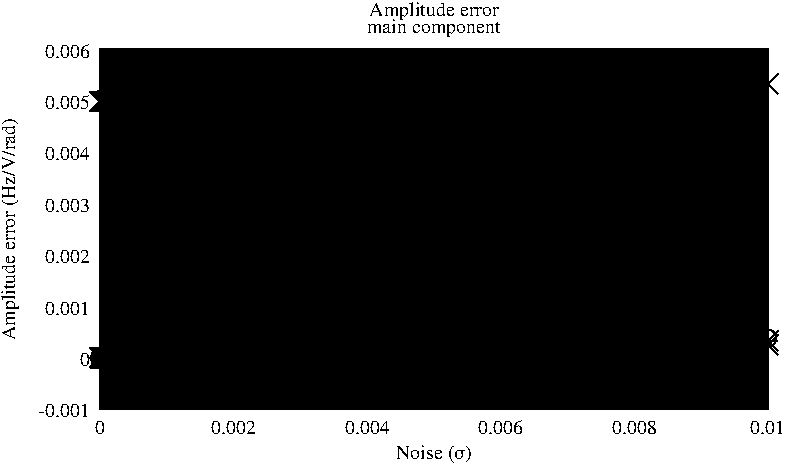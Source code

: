 #FIG 3.2
Landscape
Center
Inches
Letter
100.00
Single
-2
1200 2
0 32 #000000
0 33 #020202
0 34 #040404
0 35 #060606
0 36 #080808
0 37 #0a0a0a
0 38 #0c0c0c
0 39 #0e0e0e
0 40 #101010
0 41 #121212
0 42 #141414
0 43 #161616
0 44 #181818
0 45 #1a1a1a
0 46 #1c1c1c
0 47 #1e1e1e
0 48 #202020
0 49 #222222
0 50 #242424
0 51 #262626
0 52 #282828
0 53 #2a2a2a
0 54 #2c2c2c
0 55 #2e2e2e
0 56 #303030
0 57 #323232
0 58 #343434
0 59 #363636
0 60 #383838
0 61 #3a3a3a
0 62 #3c3c3c
0 63 #3e3e3e
0 64 #404040
0 65 #424242
0 66 #444444
0 67 #464646
0 68 #484848
0 69 #4a4a4a
0 70 #4c4c4c
0 71 #4e4e4e
0 72 #505050
0 73 #525252
0 74 #545454
0 75 #565656
0 76 #585858
0 77 #5a5a5a
0 78 #5c5c5c
0 79 #5e5e5e
0 80 #606060
0 81 #626262
0 82 #646464
0 83 #666666
0 84 #686868
0 85 #6a6a6a
0 86 #6c6c6c
0 87 #6e6e6e
0 88 #707070
0 89 #727272
0 90 #747474
0 91 #767676
0 92 #787878
0 93 #7a7a7a
0 94 #7c7c7c
0 95 #7e7e7e
0 96 #818181
0 97 #838383
0 98 #858585
0 99 #878787
0 100 #898989
0 101 #8b8b8b
0 102 #8d8d8d
0 103 #8f8f8f
0 104 #919191
0 105 #939393
0 106 #959595
0 107 #979797
0 108 #999999
0 109 #9b9b9b
0 110 #9d9d9d
0 111 #9f9f9f
0 112 #a1a1a1
0 113 #a3a3a3
0 114 #a5a5a5
0 115 #a7a7a7
0 116 #a9a9a9
0 117 #ababab
0 118 #adadad
0 119 #afafaf
0 120 #b1b1b1
0 121 #b3b3b3
0 122 #b5b5b5
0 123 #b7b7b7
0 124 #b9b9b9
0 125 #bbbbbb
0 126 #bdbdbd
0 127 #bfbfbf
0 128 #c1c1c1
0 129 #c3c3c3
0 130 #c5c5c5
0 131 #c7c7c7
0 132 #c9c9c9
0 133 #cbcbcb
0 134 #cdcdcd
0 135 #cfcfcf
0 136 #d1d1d1
0 137 #d3d3d3
0 138 #d5d5d5
0 139 #d7d7d7
0 140 #d9d9d9
0 141 #dbdbdb
0 142 #dddddd
0 143 #dfdfdf
0 144 #e1e1e1
0 145 #e3e3e3
0 146 #e5e5e5
0 147 #e7e7e7
0 148 #e9e9e9
0 149 #ebebeb
0 150 #ededed
0 151 #efefef
0 152 #f1f1f1
0 153 #f3f3f3
0 154 #f5f5f5
0 155 #f7f7f7
0 156 #f9f9f9
0 157 #fbfbfb
0 158 #fdfdfd
0 159 #ffffff
2 1 0 1 -1 -1 10 0 20  0.000 0 0 0 0 0 5
  1962 4400 6973 4400 6973 1702 1962 1702 1962 4400
2 1 0 1 -1 -1 10 0 -1     0.000 0 0 0 0 0 2
	 1962 4400 2067 4400
4 2 -1 0 -1 0 10.000  0.000 4 125.000 450.000 1887 4462 -0.001\001
2 1 0 1 -1 -1 10 0 -1     0.000 0 0 0 0 0 2
	 1962 4014 2067 4014
4 2 -1 0 -1 0 10.000  0.000 4 125.000 75.000 1887 4076 0\001
2 1 0 1 -1 -1 10 0 -1     0.000 0 0 0 0 0 2
	 1962 3629 2067 3629
4 2 -1 0 -1 0 10.000  0.000 4 125.000 375.000 1887 3691 0.001\001
2 1 0 1 -1 -1 10 0 -1     0.000 0 0 0 0 0 2
	 1962 3243 2067 3243
4 2 -1 0 -1 0 10.000  0.000 4 125.000 375.000 1887 3305 0.002\001
2 1 0 1 -1 -1 10 0 -1     0.000 0 0 0 0 0 2
	 1962 2858 2067 2858
4 2 -1 0 -1 0 10.000  0.000 4 125.000 375.000 1887 2920 0.003\001
2 1 0 1 -1 -1 10 0 -1     0.000 0 0 0 0 0 2
	 1962 2472 2067 2472
4 2 -1 0 -1 0 10.000  0.000 4 125.000 375.000 1887 2534 0.004\001
2 1 0 1 -1 -1 10 0 -1     0.000 0 0 0 0 0 2
	 1962 2087 2067 2087
4 2 -1 0 -1 0 10.000  0.000 4 125.000 375.000 1887 2149 0.005\001
2 1 0 1 -1 -1 10 0 -1     0.000 0 0 0 0 0 2
	 1962 1701 2067 1701
4 2 -1 0 -1 0 10.000  0.000 4 125.000 375.000 1887 1763 0.006\001
2 1 0 1 -1 -1 10 0 -1     0.000 0 0 0 0 0 2
	 1962 4400 1962 4295
4 1 -1 0 -1 0 10.000  0.000 4 125.000 75.000 1962 4587 0\001
2 1 0 1 -1 -1 10 0 -1     0.000 0 0 0 0 0 2
	 2964 4400 2964 4295
4 1 -1 0 -1 0 10.000  0.000 4 125.000 375.000 2964 4587 0.002\001
2 1 0 1 -1 -1 10 0 -1     0.000 0 0 0 0 0 2
	 3967 4400 3967 4295
4 1 -1 0 -1 0 10.000  0.000 4 125.000 375.000 3967 4587 0.004\001
2 1 0 1 -1 -1 10 0 -1     0.000 0 0 0 0 0 2
	 4969 4400 4969 4295
4 1 -1 0 -1 0 10.000  0.000 4 125.000 375.000 4969 4587 0.006\001
2 1 0 1 -1 -1 10 0 -1     0.000 0 0 0 0 0 2
	 5972 4400 5972 4295
4 1 -1 0 -1 0 10.000  0.000 4 125.000 375.000 5972 4587 0.008\001
2 1 0 1 -1 -1 10 0 -1     0.000 0 0 0 0 0 2
	 6974 4400 6974 4295
4 1 -1 0 -1 0 10.000  0.000 4 125.000 300.000 6974 4587 0.01\001
4 1 -1 0 -1 0 10.000  1.571 4 125.000 1950.000 1330 3051 Amplitude error (Hz/V/rad)\001
4 1 -1 0 -1 0 10.000  0.000 4 125.000 750.000 4468 4774 Noise (σ)\001
4 1 -1 0 -1 0 10.000  0.000 4 125.000 1125.000 4468 1450 Amplitude error\001
4 1 -1 0 -1 0 10.000  0.000 4 125.000 1050.000 4468 1575 main component\001
2 1 0 1 -1 -1 10 0 -1     0.000 0 0 0 0 0 5
	 6224 2712 6224 1776 6899 1776 6899 2712 6224 2712
6 1962 1701 6974 4400
# Begin plot #1
4 0 -1 0 -1 0 10.000  0.000 4 125.000 150.000 6749 1916 FE\001
2 1 0 1 -1 -1 10 0 -1     0.000 0 0 0 0 0 2
	 6299 1854 6674 1854
2 1 0 1 -1 -1 10 0 -1     0.000 0 0 0 0 0 201
	 1963 4014 1963 4014 1963 4014 1963 4014 1963 4014 1963 4014
	 1963 4014 1963 4014 1963 4014 1963 4014 1963 4014 1963 4014
	 1963 4014 1963 4014 1963 4014 1963 4014 1963 4014 1963 4014
	 1963 4014 1963 4014 1963 4014 1963 4014 1963 4014 1963 4014
	 1963 4014 1964 4014 1964 4014 1964 4014 1964 4014 1964 4014
	 1964 4014 1964 4014 1964 4014 1964 4014 1964 4014 1964 4014
	 1965 4014 1965 4014 1965 4014 1965 4014 1965 4014 1965 4014
	 1965 4014 1966 4014 1966 4014 1966 4014 1966 4014 1966 4014
	 1966 4014 1967 4014 1967 4014 1967 4014 1967 4015 1968 4015
	 1968 4014 1968 4014 1968 4014 1969 4014 1969 4014 1969 4014
	 1970 4014 1970 4014 1970 4015 1971 4014 1971 4015 1972 4014
	 1972 4014 1973 4014 1973 4014 1974 4014 1974 4015 1975 4014
	 1975 4014 1976 4014 1977 4014 1977 4014 1978 4014 1979 4015
	 1980 4015 1981 4014 1981 4014 1982 4015 1983 4015 1984 4015
	 1985 4014 1986 4015 1988 4015 1989 4014 1990 4014 1991 4015
	 1993 4014 1994 4014 1996 4015 1997 4015 1999 4015 2001 4015
	 2003 4015 2005 4014 2007 4014 2009 4015 2011 4014 2013 4015
	 2016 4014 2018 4014 2021 4015 2024 4016 2027 4014 2030 4013
	 2033 4014 2036 4015 2040 4015 2043 4015 2047 4016 2051 4016
	 2056 4014 2060 4013 2065 4015 2070 4016 2075 4015 2080 4014
	 2086 4012 2091 4012 2098 4014 2104 4014 2111 4016 2118 4012
	 2125 4013 2133 4010 2141 4015 2149 4013 2158 4013 2168 4014
	 2177 4017 2188 4012 2198 4017 2209 4015 2221 4016 2233 4016
	 2246 4016 2260 4011 2274 4010 2289 4013 2304 4018 2320 4017
	 2337 4015 2355 4016 2374 4015 2393 4016 2414 4009 2435 4022
	 2457 4012 2481 4016 2505 4018 2531 4023 2558 4017 2586 4009
	 2616 4001 2647 4012 2679 4013 2713 4023 2749 4027 2786 4017
	 2825 4015 2866 4007 2909 3996 2954 4018 3001 4021 3050 4025
	 3102 4019 3156 3999 3212 3999 3271 4007 3334 4021 3398 4008
	 3467 4038 3538 4004 3612 4022 3691 3992 3773 4035 3858 4008
	 3948 3982 4042 4022 4141 4009 4244 3961 4352 3982 4465 3994
	 4584 4029 4708 4009 4838 3977 4974 4000 5117 4023 5267 4022
	 5423 3990 5587 4042 5759 4022 5939 4023 6127 4111 6324 4010
	 6531 3998 6747 4138 6974 3888
2 1 0 1 -1 -1 10 0 -1     0.000 0 0 0 0 0 3
	 1888 4089 1888 4089 2038 3939
2 1 0 1 -1 -1 10 0 -1     0.000 0 0 0 0 0 3
	 1888 3939 1888 3939 2038 4089
2 1 0 1 -1 -1 10 0 -1     0.000 0 0 0 0 0 3
	 1888 4089 1888 4089 2038 3939
2 1 0 1 -1 -1 10 0 -1     0.000 0 0 0 0 0 3
	 1888 3939 1888 3939 2038 4089
2 1 0 1 -1 -1 10 0 -1     0.000 0 0 0 0 0 3
	 1888 4089 1888 4089 2038 3939
2 1 0 1 -1 -1 10 0 -1     0.000 0 0 0 0 0 3
	 1888 3939 1888 3939 2038 4089
2 1 0 1 -1 -1 10 0 -1     0.000 0 0 0 0 0 3
	 1888 4089 1888 4089 2038 3939
2 1 0 1 -1 -1 10 0 -1     0.000 0 0 0 0 0 3
	 1888 3939 1888 3939 2038 4089
2 1 0 1 -1 -1 10 0 -1     0.000 0 0 0 0 0 3
	 1888 4089 1888 4089 2038 3939
2 1 0 1 -1 -1 10 0 -1     0.000 0 0 0 0 0 3
	 1888 3939 1888 3939 2038 4089
2 1 0 1 -1 -1 10 0 -1     0.000 0 0 0 0 0 3
	 1888 4089 1888 4089 2038 3939
2 1 0 1 -1 -1 10 0 -1     0.000 0 0 0 0 0 3
	 1888 3939 1888 3939 2038 4089
2 1 0 1 -1 -1 10 0 -1     0.000 0 0 0 0 0 3
	 1888 4089 1888 4089 2038 3939
2 1 0 1 -1 -1 10 0 -1     0.000 0 0 0 0 0 3
	 1888 3939 1888 3939 2038 4089
2 1 0 1 -1 -1 10 0 -1     0.000 0 0 0 0 0 3
	 1888 4089 1888 4089 2038 3939
2 1 0 1 -1 -1 10 0 -1     0.000 0 0 0 0 0 3
	 1888 3939 1888 3939 2038 4089
2 1 0 1 -1 -1 10 0 -1     0.000 0 0 0 0 0 3
	 1888 4089 1888 4089 2038 3939
2 1 0 1 -1 -1 10 0 -1     0.000 0 0 0 0 0 3
	 1888 3939 1888 3939 2038 4089
2 1 0 1 -1 -1 10 0 -1     0.000 0 0 0 0 0 3
	 1888 4089 1888 4089 2038 3939
2 1 0 1 -1 -1 10 0 -1     0.000 0 0 0 0 0 3
	 1888 3939 1888 3939 2038 4089
2 1 0 1 -1 -1 10 0 -1     0.000 0 0 0 0 0 3
	 1888 4089 1888 4089 2038 3939
2 1 0 1 -1 -1 10 0 -1     0.000 0 0 0 0 0 3
	 1888 3939 1888 3939 2038 4089
2 1 0 1 -1 -1 10 0 -1     0.000 0 0 0 0 0 3
	 1888 4089 1888 4089 2038 3939
2 1 0 1 -1 -1 10 0 -1     0.000 0 0 0 0 0 3
	 1888 3939 1888 3939 2038 4089
2 1 0 1 -1 -1 10 0 -1     0.000 0 0 0 0 0 3
	 1888 4089 1888 4089 2038 3939
2 1 0 1 -1 -1 10 0 -1     0.000 0 0 0 0 0 3
	 1888 3939 1888 3939 2038 4089
2 1 0 1 -1 -1 10 0 -1     0.000 0 0 0 0 0 3
	 1888 4089 1888 4089 2038 3939
2 1 0 1 -1 -1 10 0 -1     0.000 0 0 0 0 0 3
	 1888 3939 1888 3939 2038 4089
2 1 0 1 -1 -1 10 0 -1     0.000 0 0 0 0 0 3
	 1888 4089 1888 4089 2038 3939
2 1 0 1 -1 -1 10 0 -1     0.000 0 0 0 0 0 3
	 1888 3939 1888 3939 2038 4089
2 1 0 1 -1 -1 10 0 -1     0.000 0 0 0 0 0 3
	 1888 4089 1888 4089 2038 3939
2 1 0 1 -1 -1 10 0 -1     0.000 0 0 0 0 0 3
	 1888 3939 1888 3939 2038 4089
2 1 0 1 -1 -1 10 0 -1     0.000 0 0 0 0 0 3
	 1888 4089 1888 4089 2038 3939
2 1 0 1 -1 -1 10 0 -1     0.000 0 0 0 0 0 3
	 1888 3939 1888 3939 2038 4089
2 1 0 1 -1 -1 10 0 -1     0.000 0 0 0 0 0 3
	 1888 4089 1888 4089 2038 3939
2 1 0 1 -1 -1 10 0 -1     0.000 0 0 0 0 0 3
	 1888 3939 1888 3939 2038 4089
2 1 0 1 -1 -1 10 0 -1     0.000 0 0 0 0 0 3
	 1888 4089 1888 4089 2038 3939
2 1 0 1 -1 -1 10 0 -1     0.000 0 0 0 0 0 3
	 1888 3939 1888 3939 2038 4089
2 1 0 1 -1 -1 10 0 -1     0.000 0 0 0 0 0 3
	 1888 4089 1888 4089 2038 3939
2 1 0 1 -1 -1 10 0 -1     0.000 0 0 0 0 0 3
	 1888 3939 1888 3939 2038 4089
2 1 0 1 -1 -1 10 0 -1     0.000 0 0 0 0 0 3
	 1888 4089 1888 4089 2038 3939
2 1 0 1 -1 -1 10 0 -1     0.000 0 0 0 0 0 3
	 1888 3939 1888 3939 2038 4089
2 1 0 1 -1 -1 10 0 -1     0.000 0 0 0 0 0 3
	 1888 4089 1888 4089 2038 3939
2 1 0 1 -1 -1 10 0 -1     0.000 0 0 0 0 0 3
	 1888 3939 1888 3939 2038 4089
2 1 0 1 -1 -1 10 0 -1     0.000 0 0 0 0 0 3
	 1888 4089 1888 4089 2038 3939
2 1 0 1 -1 -1 10 0 -1     0.000 0 0 0 0 0 3
	 1888 3939 1888 3939 2038 4089
2 1 0 1 -1 -1 10 0 -1     0.000 0 0 0 0 0 3
	 1888 4089 1888 4089 2038 3939
2 1 0 1 -1 -1 10 0 -1     0.000 0 0 0 0 0 3
	 1888 3939 1888 3939 2038 4089
2 1 0 1 -1 -1 10 0 -1     0.000 0 0 0 0 0 3
	 1889 4089 1889 4089 2039 3939
2 1 0 1 -1 -1 10 0 -1     0.000 0 0 0 0 0 3
	 1889 3939 1889 3939 2039 4089
2 1 0 1 -1 -1 10 0 -1     0.000 0 0 0 0 0 3
	 1889 4089 1889 4089 2039 3939
2 1 0 1 -1 -1 10 0 -1     0.000 0 0 0 0 0 3
	 1889 3939 1889 3939 2039 4089
2 1 0 1 -1 -1 10 0 -1     0.000 0 0 0 0 0 3
	 1889 4089 1889 4089 2039 3939
2 1 0 1 -1 -1 10 0 -1     0.000 0 0 0 0 0 3
	 1889 3939 1889 3939 2039 4089
2 1 0 1 -1 -1 10 0 -1     0.000 0 0 0 0 0 3
	 1889 4089 1889 4089 2039 3939
2 1 0 1 -1 -1 10 0 -1     0.000 0 0 0 0 0 3
	 1889 3939 1889 3939 2039 4089
2 1 0 1 -1 -1 10 0 -1     0.000 0 0 0 0 0 3
	 1889 4089 1889 4089 2039 3939
2 1 0 1 -1 -1 10 0 -1     0.000 0 0 0 0 0 3
	 1889 3939 1889 3939 2039 4089
2 1 0 1 -1 -1 10 0 -1     0.000 0 0 0 0 0 3
	 1889 4089 1889 4089 2039 3939
2 1 0 1 -1 -1 10 0 -1     0.000 0 0 0 0 0 3
	 1889 3939 1889 3939 2039 4089
2 1 0 1 -1 -1 10 0 -1     0.000 0 0 0 0 0 3
	 1889 4089 1889 4089 2039 3939
2 1 0 1 -1 -1 10 0 -1     0.000 0 0 0 0 0 3
	 1889 3939 1889 3939 2039 4089
2 1 0 1 -1 -1 10 0 -1     0.000 0 0 0 0 0 3
	 1889 4089 1889 4089 2039 3939
2 1 0 1 -1 -1 10 0 -1     0.000 0 0 0 0 0 3
	 1889 3939 1889 3939 2039 4089
2 1 0 1 -1 -1 10 0 -1     0.000 0 0 0 0 0 3
	 1889 4089 1889 4089 2039 3939
2 1 0 1 -1 -1 10 0 -1     0.000 0 0 0 0 0 3
	 1889 3939 1889 3939 2039 4089
2 1 0 1 -1 -1 10 0 -1     0.000 0 0 0 0 0 3
	 1889 4089 1889 4089 2039 3939
2 1 0 1 -1 -1 10 0 -1     0.000 0 0 0 0 0 3
	 1889 3939 1889 3939 2039 4089
2 1 0 1 -1 -1 10 0 -1     0.000 0 0 0 0 0 3
	 1889 4089 1889 4089 2039 3939
2 1 0 1 -1 -1 10 0 -1     0.000 0 0 0 0 0 3
	 1889 3939 1889 3939 2039 4089
2 1 0 1 -1 -1 10 0 -1     0.000 0 0 0 0 0 3
	 1890 4089 1890 4089 2040 3939
2 1 0 1 -1 -1 10 0 -1     0.000 0 0 0 0 0 3
	 1890 3939 1890 3939 2040 4089
2 1 0 1 -1 -1 10 0 -1     0.000 0 0 0 0 0 3
	 1890 4089 1890 4089 2040 3939
2 1 0 1 -1 -1 10 0 -1     0.000 0 0 0 0 0 3
	 1890 3939 1890 3939 2040 4089
2 1 0 1 -1 -1 10 0 -1     0.000 0 0 0 0 0 3
	 1890 4089 1890 4089 2040 3939
2 1 0 1 -1 -1 10 0 -1     0.000 0 0 0 0 0 3
	 1890 3939 1890 3939 2040 4089
2 1 0 1 -1 -1 10 0 -1     0.000 0 0 0 0 0 3
	 1890 4089 1890 4089 2040 3939
2 1 0 1 -1 -1 10 0 -1     0.000 0 0 0 0 0 3
	 1890 3939 1890 3939 2040 4089
2 1 0 1 -1 -1 10 0 -1     0.000 0 0 0 0 0 3
	 1890 4089 1890 4089 2040 3939
2 1 0 1 -1 -1 10 0 -1     0.000 0 0 0 0 0 3
	 1890 3939 1890 3939 2040 4089
2 1 0 1 -1 -1 10 0 -1     0.000 0 0 0 0 0 3
	 1890 4089 1890 4089 2040 3939
2 1 0 1 -1 -1 10 0 -1     0.000 0 0 0 0 0 3
	 1890 3939 1890 3939 2040 4089
2 1 0 1 -1 -1 10 0 -1     0.000 0 0 0 0 0 3
	 1890 4089 1890 4089 2040 3939
2 1 0 1 -1 -1 10 0 -1     0.000 0 0 0 0 0 3
	 1890 3939 1890 3939 2040 4089
2 1 0 1 -1 -1 10 0 -1     0.000 0 0 0 0 0 3
	 1891 4089 1891 4089 2041 3939
2 1 0 1 -1 -1 10 0 -1     0.000 0 0 0 0 0 3
	 1891 3939 1891 3939 2041 4089
2 1 0 1 -1 -1 10 0 -1     0.000 0 0 0 0 0 3
	 1891 4089 1891 4089 2041 3939
2 1 0 1 -1 -1 10 0 -1     0.000 0 0 0 0 0 3
	 1891 3939 1891 3939 2041 4089
2 1 0 1 -1 -1 10 0 -1     0.000 0 0 0 0 0 3
	 1891 4089 1891 4089 2041 3939
2 1 0 1 -1 -1 10 0 -1     0.000 0 0 0 0 0 3
	 1891 3939 1891 3939 2041 4089
2 1 0 1 -1 -1 10 0 -1     0.000 0 0 0 0 0 3
	 1891 4089 1891 4089 2041 3939
2 1 0 1 -1 -1 10 0 -1     0.000 0 0 0 0 0 3
	 1891 3939 1891 3939 2041 4089
2 1 0 1 -1 -1 10 0 -1     0.000 0 0 0 0 0 3
	 1891 4089 1891 4089 2041 3939
2 1 0 1 -1 -1 10 0 -1     0.000 0 0 0 0 0 3
	 1891 3939 1891 3939 2041 4089
2 1 0 1 -1 -1 10 0 -1     0.000 0 0 0 0 0 3
	 1891 4089 1891 4089 2041 3939
2 1 0 1 -1 -1 10 0 -1     0.000 0 0 0 0 0 3
	 1891 3939 1891 3939 2041 4089
2 1 0 1 -1 -1 10 0 -1     0.000 0 0 0 0 0 3
	 1892 4089 1892 4089 2042 3939
2 1 0 1 -1 -1 10 0 -1     0.000 0 0 0 0 0 3
	 1892 3939 1892 3939 2042 4089
2 1 0 1 -1 -1 10 0 -1     0.000 0 0 0 0 0 3
	 1892 4089 1892 4089 2042 3939
2 1 0 1 -1 -1 10 0 -1     0.000 0 0 0 0 0 3
	 1892 3939 1892 3939 2042 4089
2 1 0 1 -1 -1 10 0 -1     0.000 0 0 0 0 0 3
	 1892 4089 1892 4089 2042 3939
2 1 0 1 -1 -1 10 0 -1     0.000 0 0 0 0 0 3
	 1892 3939 1892 3939 2042 4089
2 1 0 1 -1 -1 10 0 -1     0.000 0 0 0 0 0 3
	 1892 4090 1892 4090 2042 3940
2 1 0 1 -1 -1 10 0 -1     0.000 0 0 0 0 0 3
	 1892 3940 1892 3940 2042 4090
2 1 0 1 -1 -1 10 0 -1     0.000 0 0 0 0 0 3
	 1893 4090 1893 4090 2043 3940
2 1 0 1 -1 -1 10 0 -1     0.000 0 0 0 0 0 3
	 1893 3940 1893 3940 2043 4090
2 1 0 1 -1 -1 10 0 -1     0.000 0 0 0 0 0 3
	 1893 4089 1893 4089 2043 3939
2 1 0 1 -1 -1 10 0 -1     0.000 0 0 0 0 0 3
	 1893 3939 1893 3939 2043 4089
2 1 0 1 -1 -1 10 0 -1     0.000 0 0 0 0 0 3
	 1893 4089 1893 4089 2043 3939
2 1 0 1 -1 -1 10 0 -1     0.000 0 0 0 0 0 3
	 1893 3939 1893 3939 2043 4089
2 1 0 1 -1 -1 10 0 -1     0.000 0 0 0 0 0 3
	 1893 4089 1893 4089 2043 3939
2 1 0 1 -1 -1 10 0 -1     0.000 0 0 0 0 0 3
	 1893 3939 1893 3939 2043 4089
2 1 0 1 -1 -1 10 0 -1     0.000 0 0 0 0 0 3
	 1894 4089 1894 4089 2044 3939
2 1 0 1 -1 -1 10 0 -1     0.000 0 0 0 0 0 3
	 1894 3939 1894 3939 2044 4089
2 1 0 1 -1 -1 10 0 -1     0.000 0 0 0 0 0 3
	 1894 4089 1894 4089 2044 3939
2 1 0 1 -1 -1 10 0 -1     0.000 0 0 0 0 0 3
	 1894 3939 1894 3939 2044 4089
2 1 0 1 -1 -1 10 0 -1     0.000 0 0 0 0 0 3
	 1894 4089 1894 4089 2044 3939
2 1 0 1 -1 -1 10 0 -1     0.000 0 0 0 0 0 3
	 1894 3939 1894 3939 2044 4089
2 1 0 1 -1 -1 10 0 -1     0.000 0 0 0 0 0 3
	 1895 4089 1895 4089 2045 3939
2 1 0 1 -1 -1 10 0 -1     0.000 0 0 0 0 0 3
	 1895 3939 1895 3939 2045 4089
2 1 0 1 -1 -1 10 0 -1     0.000 0 0 0 0 0 3
	 1895 4089 1895 4089 2045 3939
2 1 0 1 -1 -1 10 0 -1     0.000 0 0 0 0 0 3
	 1895 3939 1895 3939 2045 4089
2 1 0 1 -1 -1 10 0 -1     0.000 0 0 0 0 0 3
	 1895 4090 1895 4090 2045 3940
2 1 0 1 -1 -1 10 0 -1     0.000 0 0 0 0 0 3
	 1895 3940 1895 3940 2045 4090
2 1 0 1 -1 -1 10 0 -1     0.000 0 0 0 0 0 3
	 1896 4089 1896 4089 2046 3939
2 1 0 1 -1 -1 10 0 -1     0.000 0 0 0 0 0 3
	 1896 3939 1896 3939 2046 4089
2 1 0 1 -1 -1 10 0 -1     0.000 0 0 0 0 0 3
	 1896 4090 1896 4090 2046 3940
2 1 0 1 -1 -1 10 0 -1     0.000 0 0 0 0 0 3
	 1896 3940 1896 3940 2046 4090
2 1 0 1 -1 -1 10 0 -1     0.000 0 0 0 0 0 3
	 1897 4089 1897 4089 2047 3939
2 1 0 1 -1 -1 10 0 -1     0.000 0 0 0 0 0 3
	 1897 3939 1897 3939 2047 4089
2 1 0 1 -1 -1 10 0 -1     0.000 0 0 0 0 0 3
	 1897 4089 1897 4089 2047 3939
2 1 0 1 -1 -1 10 0 -1     0.000 0 0 0 0 0 3
	 1897 3939 1897 3939 2047 4089
2 1 0 1 -1 -1 10 0 -1     0.000 0 0 0 0 0 3
	 1898 4089 1898 4089 2048 3939
2 1 0 1 -1 -1 10 0 -1     0.000 0 0 0 0 0 3
	 1898 3939 1898 3939 2048 4089
2 1 0 1 -1 -1 10 0 -1     0.000 0 0 0 0 0 3
	 1898 4089 1898 4089 2048 3939
2 1 0 1 -1 -1 10 0 -1     0.000 0 0 0 0 0 3
	 1898 3939 1898 3939 2048 4089
2 1 0 1 -1 -1 10 0 -1     0.000 0 0 0 0 0 3
	 1899 4089 1899 4089 2049 3939
2 1 0 1 -1 -1 10 0 -1     0.000 0 0 0 0 0 3
	 1899 3939 1899 3939 2049 4089
2 1 0 1 -1 -1 10 0 -1     0.000 0 0 0 0 0 3
	 1899 4090 1899 4090 2049 3940
2 1 0 1 -1 -1 10 0 -1     0.000 0 0 0 0 0 3
	 1899 3940 1899 3940 2049 4090
2 1 0 1 -1 -1 10 0 -1     0.000 0 0 0 0 0 3
	 1900 4089 1900 4089 2050 3939
2 1 0 1 -1 -1 10 0 -1     0.000 0 0 0 0 0 3
	 1900 3939 1900 3939 2050 4089
2 1 0 1 -1 -1 10 0 -1     0.000 0 0 0 0 0 3
	 1900 4089 1900 4089 2050 3939
2 1 0 1 -1 -1 10 0 -1     0.000 0 0 0 0 0 3
	 1900 3939 1900 3939 2050 4089
2 1 0 1 -1 -1 10 0 -1     0.000 0 0 0 0 0 3
	 1901 4089 1901 4089 2051 3939
2 1 0 1 -1 -1 10 0 -1     0.000 0 0 0 0 0 3
	 1901 3939 1901 3939 2051 4089
2 1 0 1 -1 -1 10 0 -1     0.000 0 0 0 0 0 3
	 1902 4089 1902 4089 2052 3939
2 1 0 1 -1 -1 10 0 -1     0.000 0 0 0 0 0 3
	 1902 3939 1902 3939 2052 4089
2 1 0 1 -1 -1 10 0 -1     0.000 0 0 0 0 0 3
	 1902 4089 1902 4089 2052 3939
2 1 0 1 -1 -1 10 0 -1     0.000 0 0 0 0 0 3
	 1902 3939 1902 3939 2052 4089
2 1 0 1 -1 -1 10 0 -1     0.000 0 0 0 0 0 3
	 1903 4089 1903 4089 2053 3939
2 1 0 1 -1 -1 10 0 -1     0.000 0 0 0 0 0 3
	 1903 3939 1903 3939 2053 4089
2 1 0 1 -1 -1 10 0 -1     0.000 0 0 0 0 0 3
	 1904 4090 1904 4090 2054 3940
2 1 0 1 -1 -1 10 0 -1     0.000 0 0 0 0 0 3
	 1904 3940 1904 3940 2054 4090
2 1 0 1 -1 -1 10 0 -1     0.000 0 0 0 0 0 3
	 1905 4090 1905 4090 2055 3940
2 1 0 1 -1 -1 10 0 -1     0.000 0 0 0 0 0 3
	 1905 3940 1905 3940 2055 4090
2 1 0 1 -1 -1 10 0 -1     0.000 0 0 0 0 0 3
	 1906 4089 1906 4089 2056 3939
2 1 0 1 -1 -1 10 0 -1     0.000 0 0 0 0 0 3
	 1906 3939 1906 3939 2056 4089
2 1 0 1 -1 -1 10 0 -1     0.000 0 0 0 0 0 3
	 1906 4089 1906 4089 2056 3939
2 1 0 1 -1 -1 10 0 -1     0.000 0 0 0 0 0 3
	 1906 3939 1906 3939 2056 4089
2 1 0 1 -1 -1 10 0 -1     0.000 0 0 0 0 0 3
	 1907 4090 1907 4090 2057 3940
2 1 0 1 -1 -1 10 0 -1     0.000 0 0 0 0 0 3
	 1907 3940 1907 3940 2057 4090
2 1 0 1 -1 -1 10 0 -1     0.000 0 0 0 0 0 3
	 1908 4090 1908 4090 2058 3940
2 1 0 1 -1 -1 10 0 -1     0.000 0 0 0 0 0 3
	 1908 3940 1908 3940 2058 4090
2 1 0 1 -1 -1 10 0 -1     0.000 0 0 0 0 0 3
	 1909 4090 1909 4090 2059 3940
2 1 0 1 -1 -1 10 0 -1     0.000 0 0 0 0 0 3
	 1909 3940 1909 3940 2059 4090
2 1 0 1 -1 -1 10 0 -1     0.000 0 0 0 0 0 3
	 1910 4089 1910 4089 2060 3939
2 1 0 1 -1 -1 10 0 -1     0.000 0 0 0 0 0 3
	 1910 3939 1910 3939 2060 4089
2 1 0 1 -1 -1 10 0 -1     0.000 0 0 0 0 0 3
	 1911 4090 1911 4090 2061 3940
2 1 0 1 -1 -1 10 0 -1     0.000 0 0 0 0 0 3
	 1911 3940 1911 3940 2061 4090
2 1 0 1 -1 -1 10 0 -1     0.000 0 0 0 0 0 3
	 1913 4090 1913 4090 2063 3940
2 1 0 1 -1 -1 10 0 -1     0.000 0 0 0 0 0 3
	 1913 3940 1913 3940 2063 4090
2 1 0 1 -1 -1 10 0 -1     0.000 0 0 0 0 0 3
	 1914 4089 1914 4089 2064 3939
2 1 0 1 -1 -1 10 0 -1     0.000 0 0 0 0 0 3
	 1914 3939 1914 3939 2064 4089
2 1 0 1 -1 -1 10 0 -1     0.000 0 0 0 0 0 3
	 1915 4089 1915 4089 2065 3939
2 1 0 1 -1 -1 10 0 -1     0.000 0 0 0 0 0 3
	 1915 3939 1915 3939 2065 4089
2 1 0 1 -1 -1 10 0 -1     0.000 0 0 0 0 0 3
	 1916 4090 1916 4090 2066 3940
2 1 0 1 -1 -1 10 0 -1     0.000 0 0 0 0 0 3
	 1916 3940 1916 3940 2066 4090
2 1 0 1 -1 -1 10 0 -1     0.000 0 0 0 0 0 3
	 1918 4089 1918 4089 2068 3939
2 1 0 1 -1 -1 10 0 -1     0.000 0 0 0 0 0 3
	 1918 3939 1918 3939 2068 4089
2 1 0 1 -1 -1 10 0 -1     0.000 0 0 0 0 0 3
	 1919 4089 1919 4089 2069 3939
2 1 0 1 -1 -1 10 0 -1     0.000 0 0 0 0 0 3
	 1919 3939 1919 3939 2069 4089
2 1 0 1 -1 -1 10 0 -1     0.000 0 0 0 0 0 3
	 1921 4090 1921 4090 2071 3940
2 1 0 1 -1 -1 10 0 -1     0.000 0 0 0 0 0 3
	 1921 3940 1921 3940 2071 4090
2 1 0 1 -1 -1 10 0 -1     0.000 0 0 0 0 0 3
	 1922 4090 1922 4090 2072 3940
2 1 0 1 -1 -1 10 0 -1     0.000 0 0 0 0 0 3
	 1922 3940 1922 3940 2072 4090
2 1 0 1 -1 -1 10 0 -1     0.000 0 0 0 0 0 3
	 1924 4090 1924 4090 2074 3940
2 1 0 1 -1 -1 10 0 -1     0.000 0 0 0 0 0 3
	 1924 3940 1924 3940 2074 4090
2 1 0 1 -1 -1 10 0 -1     0.000 0 0 0 0 0 3
	 1926 4090 1926 4090 2076 3940
2 1 0 1 -1 -1 10 0 -1     0.000 0 0 0 0 0 3
	 1926 3940 1926 3940 2076 4090
2 1 0 1 -1 -1 10 0 -1     0.000 0 0 0 0 0 3
	 1928 4090 1928 4090 2078 3940
2 1 0 1 -1 -1 10 0 -1     0.000 0 0 0 0 0 3
	 1928 3940 1928 3940 2078 4090
2 1 0 1 -1 -1 10 0 -1     0.000 0 0 0 0 0 3
	 1930 4089 1930 4089 2080 3939
2 1 0 1 -1 -1 10 0 -1     0.000 0 0 0 0 0 3
	 1930 3939 1930 3939 2080 4089
2 1 0 1 -1 -1 10 0 -1     0.000 0 0 0 0 0 3
	 1932 4089 1932 4089 2082 3939
2 1 0 1 -1 -1 10 0 -1     0.000 0 0 0 0 0 3
	 1932 3939 1932 3939 2082 4089
2 1 0 1 -1 -1 10 0 -1     0.000 0 0 0 0 0 3
	 1934 4090 1934 4090 2084 3940
2 1 0 1 -1 -1 10 0 -1     0.000 0 0 0 0 0 3
	 1934 3940 1934 3940 2084 4090
2 1 0 1 -1 -1 10 0 -1     0.000 0 0 0 0 0 3
	 1936 4089 1936 4089 2086 3939
2 1 0 1 -1 -1 10 0 -1     0.000 0 0 0 0 0 3
	 1936 3939 1936 3939 2086 4089
2 1 0 1 -1 -1 10 0 -1     0.000 0 0 0 0 0 3
	 1938 4090 1938 4090 2088 3940
2 1 0 1 -1 -1 10 0 -1     0.000 0 0 0 0 0 3
	 1938 3940 1938 3940 2088 4090
2 1 0 1 -1 -1 10 0 -1     0.000 0 0 0 0 0 3
	 1941 4089 1941 4089 2091 3939
2 1 0 1 -1 -1 10 0 -1     0.000 0 0 0 0 0 3
	 1941 3939 1941 3939 2091 4089
2 1 0 1 -1 -1 10 0 -1     0.000 0 0 0 0 0 3
	 1943 4089 1943 4089 2093 3939
2 1 0 1 -1 -1 10 0 -1     0.000 0 0 0 0 0 3
	 1943 3939 1943 3939 2093 4089
2 1 0 1 -1 -1 10 0 -1     0.000 0 0 0 0 0 3
	 1946 4090 1946 4090 2096 3940
2 1 0 1 -1 -1 10 0 -1     0.000 0 0 0 0 0 3
	 1946 3940 1946 3940 2096 4090
2 1 0 1 -1 -1 10 0 -1     0.000 0 0 0 0 0 3
	 1949 4091 1949 4091 2099 3941
2 1 0 1 -1 -1 10 0 -1     0.000 0 0 0 0 0 3
	 1949 3941 1949 3941 2099 4091
2 1 0 1 -1 -1 10 0 -1     0.000 0 0 0 0 0 3
	 1952 4089 1952 4089 2102 3939
2 1 0 1 -1 -1 10 0 -1     0.000 0 0 0 0 0 3
	 1952 3939 1952 3939 2102 4089
2 1 0 1 -1 -1 10 0 -1     0.000 0 0 0 0 0 3
	 1955 4088 1955 4088 2105 3938
2 1 0 1 -1 -1 10 0 -1     0.000 0 0 0 0 0 3
	 1955 3938 1955 3938 2105 4088
2 1 0 1 -1 -1 10 0 -1     0.000 0 0 0 0 0 3
	 1958 4089 1958 4089 2108 3939
2 1 0 1 -1 -1 10 0 -1     0.000 0 0 0 0 0 3
	 1958 3939 1958 3939 2108 4089
2 1 0 1 -1 -1 10 0 -1     0.000 0 0 0 0 0 3
	 1961 4090 1961 4090 2111 3940
2 1 0 1 -1 -1 10 0 -1     0.000 0 0 0 0 0 3
	 1961 3940 1961 3940 2111 4090
2 1 0 1 -1 -1 10 0 -1     0.000 0 0 0 0 0 3
	 1965 4090 1965 4090 2115 3940
2 1 0 1 -1 -1 10 0 -1     0.000 0 0 0 0 0 3
	 1965 3940 1965 3940 2115 4090
2 1 0 1 -1 -1 10 0 -1     0.000 0 0 0 0 0 3
	 1968 4090 1968 4090 2118 3940
2 1 0 1 -1 -1 10 0 -1     0.000 0 0 0 0 0 3
	 1968 3940 1968 3940 2118 4090
2 1 0 1 -1 -1 10 0 -1     0.000 0 0 0 0 0 3
	 1972 4091 1972 4091 2122 3941
2 1 0 1 -1 -1 10 0 -1     0.000 0 0 0 0 0 3
	 1972 3941 1972 3941 2122 4091
2 1 0 1 -1 -1 10 0 -1     0.000 0 0 0 0 0 3
	 1976 4091 1976 4091 2126 3941
2 1 0 1 -1 -1 10 0 -1     0.000 0 0 0 0 0 3
	 1976 3941 1976 3941 2126 4091
2 1 0 1 -1 -1 10 0 -1     0.000 0 0 0 0 0 3
	 1981 4089 1981 4089 2131 3939
2 1 0 1 -1 -1 10 0 -1     0.000 0 0 0 0 0 3
	 1981 3939 1981 3939 2131 4089
2 1 0 1 -1 -1 10 0 -1     0.000 0 0 0 0 0 3
	 1985 4088 1985 4088 2135 3938
2 1 0 1 -1 -1 10 0 -1     0.000 0 0 0 0 0 3
	 1985 3938 1985 3938 2135 4088
2 1 0 1 -1 -1 10 0 -1     0.000 0 0 0 0 0 3
	 1990 4090 1990 4090 2140 3940
2 1 0 1 -1 -1 10 0 -1     0.000 0 0 0 0 0 3
	 1990 3940 1990 3940 2140 4090
2 1 0 1 -1 -1 10 0 -1     0.000 0 0 0 0 0 3
	 1995 4091 1995 4091 2145 3941
2 1 0 1 -1 -1 10 0 -1     0.000 0 0 0 0 0 3
	 1995 3941 1995 3941 2145 4091
2 1 0 1 -1 -1 10 0 -1     0.000 0 0 0 0 0 3
	 2000 4090 2000 4090 2150 3940
2 1 0 1 -1 -1 10 0 -1     0.000 0 0 0 0 0 3
	 2000 3940 2000 3940 2150 4090
2 1 0 1 -1 -1 10 0 -1     0.000 0 0 0 0 0 3
	 2005 4089 2005 4089 2155 3939
2 1 0 1 -1 -1 10 0 -1     0.000 0 0 0 0 0 3
	 2005 3939 2005 3939 2155 4089
2 1 0 1 -1 -1 10 0 -1     0.000 0 0 0 0 0 3
	 2011 4087 2011 4087 2161 3937
2 1 0 1 -1 -1 10 0 -1     0.000 0 0 0 0 0 3
	 2011 3937 2011 3937 2161 4087
2 1 0 1 -1 -1 10 0 -1     0.000 0 0 0 0 0 3
	 2016 4087 2016 4087 2166 3937
2 1 0 1 -1 -1 10 0 -1     0.000 0 0 0 0 0 3
	 2016 3937 2016 3937 2166 4087
2 1 0 1 -1 -1 10 0 -1     0.000 0 0 0 0 0 3
	 2023 4089 2023 4089 2173 3939
2 1 0 1 -1 -1 10 0 -1     0.000 0 0 0 0 0 3
	 2023 3939 2023 3939 2173 4089
2 1 0 1 -1 -1 10 0 -1     0.000 0 0 0 0 0 3
	 2029 4089 2029 4089 2179 3939
2 1 0 1 -1 -1 10 0 -1     0.000 0 0 0 0 0 3
	 2029 3939 2029 3939 2179 4089
2 1 0 1 -1 -1 10 0 -1     0.000 0 0 0 0 0 3
	 2036 4091 2036 4091 2186 3941
2 1 0 1 -1 -1 10 0 -1     0.000 0 0 0 0 0 3
	 2036 3941 2036 3941 2186 4091
2 1 0 1 -1 -1 10 0 -1     0.000 0 0 0 0 0 3
	 2043 4087 2043 4087 2193 3937
2 1 0 1 -1 -1 10 0 -1     0.000 0 0 0 0 0 3
	 2043 3937 2043 3937 2193 4087
2 1 0 1 -1 -1 10 0 -1     0.000 0 0 0 0 0 3
	 2050 4088 2050 4088 2200 3938
2 1 0 1 -1 -1 10 0 -1     0.000 0 0 0 0 0 3
	 2050 3938 2050 3938 2200 4088
2 1 0 1 -1 -1 10 0 -1     0.000 0 0 0 0 0 3
	 2058 4085 2058 4085 2208 3935
2 1 0 1 -1 -1 10 0 -1     0.000 0 0 0 0 0 3
	 2058 3935 2058 3935 2208 4085
2 1 0 1 -1 -1 10 0 -1     0.000 0 0 0 0 0 3
	 2066 4090 2066 4090 2216 3940
2 1 0 1 -1 -1 10 0 -1     0.000 0 0 0 0 0 3
	 2066 3940 2066 3940 2216 4090
2 1 0 1 -1 -1 10 0 -1     0.000 0 0 0 0 0 3
	 2074 4088 2074 4088 2224 3938
2 1 0 1 -1 -1 10 0 -1     0.000 0 0 0 0 0 3
	 2074 3938 2074 3938 2224 4088
2 1 0 1 -1 -1 10 0 -1     0.000 0 0 0 0 0 3
	 2083 4088 2083 4088 2233 3938
2 1 0 1 -1 -1 10 0 -1     0.000 0 0 0 0 0 3
	 2083 3938 2083 3938 2233 4088
2 1 0 1 -1 -1 10 0 -1     0.000 0 0 0 0 0 3
	 2093 4089 2093 4089 2243 3939
2 1 0 1 -1 -1 10 0 -1     0.000 0 0 0 0 0 3
	 2093 3939 2093 3939 2243 4089
2 1 0 1 -1 -1 10 0 -1     0.000 0 0 0 0 0 3
	 2102 4092 2102 4092 2252 3942
2 1 0 1 -1 -1 10 0 -1     0.000 0 0 0 0 0 3
	 2102 3942 2102 3942 2252 4092
2 1 0 1 -1 -1 10 0 -1     0.000 0 0 0 0 0 3
	 2113 4087 2113 4087 2263 3937
2 1 0 1 -1 -1 10 0 -1     0.000 0 0 0 0 0 3
	 2113 3937 2113 3937 2263 4087
2 1 0 1 -1 -1 10 0 -1     0.000 0 0 0 0 0 3
	 2123 4092 2123 4092 2273 3942
2 1 0 1 -1 -1 10 0 -1     0.000 0 0 0 0 0 3
	 2123 3942 2123 3942 2273 4092
2 1 0 1 -1 -1 10 0 -1     0.000 0 0 0 0 0 3
	 2134 4090 2134 4090 2284 3940
2 1 0 1 -1 -1 10 0 -1     0.000 0 0 0 0 0 3
	 2134 3940 2134 3940 2284 4090
2 1 0 1 -1 -1 10 0 -1     0.000 0 0 0 0 0 3
	 2146 4091 2146 4091 2296 3941
2 1 0 1 -1 -1 10 0 -1     0.000 0 0 0 0 0 3
	 2146 3941 2146 3941 2296 4091
2 1 0 1 -1 -1 10 0 -1     0.000 0 0 0 0 0 3
	 2158 4091 2158 4091 2308 3941
2 1 0 1 -1 -1 10 0 -1     0.000 0 0 0 0 0 3
	 2158 3941 2158 3941 2308 4091
2 1 0 1 -1 -1 10 0 -1     0.000 0 0 0 0 0 3
	 2171 4091 2171 4091 2321 3941
2 1 0 1 -1 -1 10 0 -1     0.000 0 0 0 0 0 3
	 2171 3941 2171 3941 2321 4091
2 1 0 1 -1 -1 10 0 -1     0.000 0 0 0 0 0 3
	 2185 4086 2185 4086 2335 3936
2 1 0 1 -1 -1 10 0 -1     0.000 0 0 0 0 0 3
	 2185 3936 2185 3936 2335 4086
2 1 0 1 -1 -1 10 0 -1     0.000 0 0 0 0 0 3
	 2199 4085 2199 4085 2349 3935
2 1 0 1 -1 -1 10 0 -1     0.000 0 0 0 0 0 3
	 2199 3935 2199 3935 2349 4085
2 1 0 1 -1 -1 10 0 -1     0.000 0 0 0 0 0 3
	 2214 4088 2214 4088 2364 3938
2 1 0 1 -1 -1 10 0 -1     0.000 0 0 0 0 0 3
	 2214 3938 2214 3938 2364 4088
2 1 0 1 -1 -1 10 0 -1     0.000 0 0 0 0 0 3
	 2229 4093 2229 4093 2379 3943
2 1 0 1 -1 -1 10 0 -1     0.000 0 0 0 0 0 3
	 2229 3943 2229 3943 2379 4093
2 1 0 1 -1 -1 10 0 -1     0.000 0 0 0 0 0 3
	 2245 4092 2245 4092 2395 3942
2 1 0 1 -1 -1 10 0 -1     0.000 0 0 0 0 0 3
	 2245 3942 2245 3942 2395 4092
2 1 0 1 -1 -1 10 0 -1     0.000 0 0 0 0 0 3
	 2262 4090 2262 4090 2412 3940
2 1 0 1 -1 -1 10 0 -1     0.000 0 0 0 0 0 3
	 2262 3940 2262 3940 2412 4090
2 1 0 1 -1 -1 10 0 -1     0.000 0 0 0 0 0 3
	 2280 4091 2280 4091 2430 3941
2 1 0 1 -1 -1 10 0 -1     0.000 0 0 0 0 0 3
	 2280 3941 2280 3941 2430 4091
2 1 0 1 -1 -1 10 0 -1     0.000 0 0 0 0 0 3
	 2299 4090 2299 4090 2449 3940
2 1 0 1 -1 -1 10 0 -1     0.000 0 0 0 0 0 3
	 2299 3940 2299 3940 2449 4090
2 1 0 1 -1 -1 10 0 -1     0.000 0 0 0 0 0 3
	 2318 4091 2318 4091 2468 3941
2 1 0 1 -1 -1 10 0 -1     0.000 0 0 0 0 0 3
	 2318 3941 2318 3941 2468 4091
2 1 0 1 -1 -1 10 0 -1     0.000 0 0 0 0 0 3
	 2339 4084 2339 4084 2489 3934
2 1 0 1 -1 -1 10 0 -1     0.000 0 0 0 0 0 3
	 2339 3934 2339 3934 2489 4084
2 1 0 1 -1 -1 10 0 -1     0.000 0 0 0 0 0 3
	 2360 4097 2360 4097 2510 3947
2 1 0 1 -1 -1 10 0 -1     0.000 0 0 0 0 0 3
	 2360 3947 2360 3947 2510 4097
2 1 0 1 -1 -1 10 0 -1     0.000 0 0 0 0 0 3
	 2382 4087 2382 4087 2532 3937
2 1 0 1 -1 -1 10 0 -1     0.000 0 0 0 0 0 3
	 2382 3937 2382 3937 2532 4087
2 1 0 1 -1 -1 10 0 -1     0.000 0 0 0 0 0 3
	 2406 4091 2406 4091 2556 3941
2 1 0 1 -1 -1 10 0 -1     0.000 0 0 0 0 0 3
	 2406 3941 2406 3941 2556 4091
2 1 0 1 -1 -1 10 0 -1     0.000 0 0 0 0 0 3
	 2430 4093 2430 4093 2580 3943
2 1 0 1 -1 -1 10 0 -1     0.000 0 0 0 0 0 3
	 2430 3943 2430 3943 2580 4093
2 1 0 1 -1 -1 10 0 -1     0.000 0 0 0 0 0 3
	 2456 4098 2456 4098 2606 3948
2 1 0 1 -1 -1 10 0 -1     0.000 0 0 0 0 0 3
	 2456 3948 2456 3948 2606 4098
2 1 0 1 -1 -1 10 0 -1     0.000 0 0 0 0 0 3
	 2483 4092 2483 4092 2633 3942
2 1 0 1 -1 -1 10 0 -1     0.000 0 0 0 0 0 3
	 2483 3942 2483 3942 2633 4092
2 1 0 1 -1 -1 10 0 -1     0.000 0 0 0 0 0 3
	 2511 4084 2511 4084 2661 3934
2 1 0 1 -1 -1 10 0 -1     0.000 0 0 0 0 0 3
	 2511 3934 2511 3934 2661 4084
2 1 0 1 -1 -1 10 0 -1     0.000 0 0 0 0 0 3
	 2541 4076 2541 4076 2691 3926
2 1 0 1 -1 -1 10 0 -1     0.000 0 0 0 0 0 3
	 2541 3926 2541 3926 2691 4076
2 1 0 1 -1 -1 10 0 -1     0.000 0 0 0 0 0 3
	 2572 4087 2572 4087 2722 3937
2 1 0 1 -1 -1 10 0 -1     0.000 0 0 0 0 0 3
	 2572 3937 2572 3937 2722 4087
2 1 0 1 -1 -1 10 0 -1     0.000 0 0 0 0 0 3
	 2604 4088 2604 4088 2754 3938
2 1 0 1 -1 -1 10 0 -1     0.000 0 0 0 0 0 3
	 2604 3938 2604 3938 2754 4088
2 1 0 1 -1 -1 10 0 -1     0.000 0 0 0 0 0 3
	 2638 4098 2638 4098 2788 3948
2 1 0 1 -1 -1 10 0 -1     0.000 0 0 0 0 0 3
	 2638 3948 2638 3948 2788 4098
2 1 0 1 -1 -1 10 0 -1     0.000 0 0 0 0 0 3
	 2674 4102 2674 4102 2824 3952
2 1 0 1 -1 -1 10 0 -1     0.000 0 0 0 0 0 3
	 2674 3952 2674 3952 2824 4102
2 1 0 1 -1 -1 10 0 -1     0.000 0 0 0 0 0 3
	 2711 4092 2711 4092 2861 3942
2 1 0 1 -1 -1 10 0 -1     0.000 0 0 0 0 0 3
	 2711 3942 2711 3942 2861 4092
2 1 0 1 -1 -1 10 0 -1     0.000 0 0 0 0 0 3
	 2750 4090 2750 4090 2900 3940
2 1 0 1 -1 -1 10 0 -1     0.000 0 0 0 0 0 3
	 2750 3940 2750 3940 2900 4090
2 1 0 1 -1 -1 10 0 -1     0.000 0 0 0 0 0 3
	 2791 4082 2791 4082 2941 3932
2 1 0 1 -1 -1 10 0 -1     0.000 0 0 0 0 0 3
	 2791 3932 2791 3932 2941 4082
2 1 0 1 -1 -1 10 0 -1     0.000 0 0 0 0 0 3
	 2834 4071 2834 4071 2984 3921
2 1 0 1 -1 -1 10 0 -1     0.000 0 0 0 0 0 3
	 2834 3921 2834 3921 2984 4071
2 1 0 1 -1 -1 10 0 -1     0.000 0 0 0 0 0 3
	 2879 4093 2879 4093 3029 3943
2 1 0 1 -1 -1 10 0 -1     0.000 0 0 0 0 0 3
	 2879 3943 2879 3943 3029 4093
2 1 0 1 -1 -1 10 0 -1     0.000 0 0 0 0 0 3
	 2926 4096 2926 4096 3076 3946
2 1 0 1 -1 -1 10 0 -1     0.000 0 0 0 0 0 3
	 2926 3946 2926 3946 3076 4096
2 1 0 1 -1 -1 10 0 -1     0.000 0 0 0 0 0 3
	 2975 4100 2975 4100 3125 3950
2 1 0 1 -1 -1 10 0 -1     0.000 0 0 0 0 0 3
	 2975 3950 2975 3950 3125 4100
2 1 0 1 -1 -1 10 0 -1     0.000 0 0 0 0 0 3
	 3027 4094 3027 4094 3177 3944
2 1 0 1 -1 -1 10 0 -1     0.000 0 0 0 0 0 3
	 3027 3944 3027 3944 3177 4094
2 1 0 1 -1 -1 10 0 -1     0.000 0 0 0 0 0 3
	 3081 4074 3081 4074 3231 3924
2 1 0 1 -1 -1 10 0 -1     0.000 0 0 0 0 0 3
	 3081 3924 3081 3924 3231 4074
2 1 0 1 -1 -1 10 0 -1     0.000 0 0 0 0 0 3
	 3137 4074 3137 4074 3287 3924
2 1 0 1 -1 -1 10 0 -1     0.000 0 0 0 0 0 3
	 3137 3924 3137 3924 3287 4074
2 1 0 1 -1 -1 10 0 -1     0.000 0 0 0 0 0 3
	 3196 4082 3196 4082 3346 3932
2 1 0 1 -1 -1 10 0 -1     0.000 0 0 0 0 0 3
	 3196 3932 3196 3932 3346 4082
2 1 0 1 -1 -1 10 0 -1     0.000 0 0 0 0 0 3
	 3259 4096 3259 4096 3409 3946
2 1 0 1 -1 -1 10 0 -1     0.000 0 0 0 0 0 3
	 3259 3946 3259 3946 3409 4096
2 1 0 1 -1 -1 10 0 -1     0.000 0 0 0 0 0 3
	 3323 4083 3323 4083 3473 3933
2 1 0 1 -1 -1 10 0 -1     0.000 0 0 0 0 0 3
	 3323 3933 3323 3933 3473 4083
2 1 0 1 -1 -1 10 0 -1     0.000 0 0 0 0 0 3
	 3392 4113 3392 4113 3542 3963
2 1 0 1 -1 -1 10 0 -1     0.000 0 0 0 0 0 3
	 3392 3963 3392 3963 3542 4113
2 1 0 1 -1 -1 10 0 -1     0.000 0 0 0 0 0 3
	 3463 4079 3463 4079 3613 3929
2 1 0 1 -1 -1 10 0 -1     0.000 0 0 0 0 0 3
	 3463 3929 3463 3929 3613 4079
2 1 0 1 -1 -1 10 0 -1     0.000 0 0 0 0 0 3
	 3537 4097 3537 4097 3687 3947
2 1 0 1 -1 -1 10 0 -1     0.000 0 0 0 0 0 3
	 3537 3947 3537 3947 3687 4097
2 1 0 1 -1 -1 10 0 -1     0.000 0 0 0 0 0 3
	 3616 4067 3616 4067 3766 3917
2 1 0 1 -1 -1 10 0 -1     0.000 0 0 0 0 0 3
	 3616 3917 3616 3917 3766 4067
2 1 0 1 -1 -1 10 0 -1     0.000 0 0 0 0 0 3
	 3698 4110 3698 4110 3848 3960
2 1 0 1 -1 -1 10 0 -1     0.000 0 0 0 0 0 3
	 3698 3960 3698 3960 3848 4110
2 1 0 1 -1 -1 10 0 -1     0.000 0 0 0 0 0 3
	 3783 4083 3783 4083 3933 3933
2 1 0 1 -1 -1 10 0 -1     0.000 0 0 0 0 0 3
	 3783 3933 3783 3933 3933 4083
2 1 0 1 -1 -1 10 0 -1     0.000 0 0 0 0 0 3
	 3873 4057 3873 4057 4023 3907
2 1 0 1 -1 -1 10 0 -1     0.000 0 0 0 0 0 3
	 3873 3907 3873 3907 4023 4057
2 1 0 1 -1 -1 10 0 -1     0.000 0 0 0 0 0 3
	 3967 4097 3967 4097 4117 3947
2 1 0 1 -1 -1 10 0 -1     0.000 0 0 0 0 0 3
	 3967 3947 3967 3947 4117 4097
2 1 0 1 -1 -1 10 0 -1     0.000 0 0 0 0 0 3
	 4066 4084 4066 4084 4216 3934
2 1 0 1 -1 -1 10 0 -1     0.000 0 0 0 0 0 3
	 4066 3934 4066 3934 4216 4084
2 1 0 1 -1 -1 10 0 -1     0.000 0 0 0 0 0 3
	 4169 4036 4169 4036 4319 3886
2 1 0 1 -1 -1 10 0 -1     0.000 0 0 0 0 0 3
	 4169 3886 4169 3886 4319 4036
2 1 0 1 -1 -1 10 0 -1     0.000 0 0 0 0 0 3
	 4277 4057 4277 4057 4427 3907
2 1 0 1 -1 -1 10 0 -1     0.000 0 0 0 0 0 3
	 4277 3907 4277 3907 4427 4057
2 1 0 1 -1 -1 10 0 -1     0.000 0 0 0 0 0 3
	 4390 4069 4390 4069 4540 3919
2 1 0 1 -1 -1 10 0 -1     0.000 0 0 0 0 0 3
	 4390 3919 4390 3919 4540 4069
2 1 0 1 -1 -1 10 0 -1     0.000 0 0 0 0 0 3
	 4509 4104 4509 4104 4659 3954
2 1 0 1 -1 -1 10 0 -1     0.000 0 0 0 0 0 3
	 4509 3954 4509 3954 4659 4104
2 1 0 1 -1 -1 10 0 -1     0.000 0 0 0 0 0 3
	 4633 4084 4633 4084 4783 3934
2 1 0 1 -1 -1 10 0 -1     0.000 0 0 0 0 0 3
	 4633 3934 4633 3934 4783 4084
2 1 0 1 -1 -1 10 0 -1     0.000 0 0 0 0 0 3
	 4763 4052 4763 4052 4913 3902
2 1 0 1 -1 -1 10 0 -1     0.000 0 0 0 0 0 3
	 4763 3902 4763 3902 4913 4052
2 1 0 1 -1 -1 10 0 -1     0.000 0 0 0 0 0 3
	 4899 4075 4899 4075 5049 3925
2 1 0 1 -1 -1 10 0 -1     0.000 0 0 0 0 0 3
	 4899 3925 4899 3925 5049 4075
2 1 0 1 -1 -1 10 0 -1     0.000 0 0 0 0 0 3
	 5042 4098 5042 4098 5192 3948
2 1 0 1 -1 -1 10 0 -1     0.000 0 0 0 0 0 3
	 5042 3948 5042 3948 5192 4098
2 1 0 1 -1 -1 10 0 -1     0.000 0 0 0 0 0 3
	 5192 4097 5192 4097 5342 3947
2 1 0 1 -1 -1 10 0 -1     0.000 0 0 0 0 0 3
	 5192 3947 5192 3947 5342 4097
2 1 0 1 -1 -1 10 0 -1     0.000 0 0 0 0 0 3
	 5348 4065 5348 4065 5498 3915
2 1 0 1 -1 -1 10 0 -1     0.000 0 0 0 0 0 3
	 5348 3915 5348 3915 5498 4065
2 1 0 1 -1 -1 10 0 -1     0.000 0 0 0 0 0 3
	 5512 4117 5512 4117 5662 3967
2 1 0 1 -1 -1 10 0 -1     0.000 0 0 0 0 0 3
	 5512 3967 5512 3967 5662 4117
2 1 0 1 -1 -1 10 0 -1     0.000 0 0 0 0 0 3
	 5684 4097 5684 4097 5834 3947
2 1 0 1 -1 -1 10 0 -1     0.000 0 0 0 0 0 3
	 5684 3947 5684 3947 5834 4097
2 1 0 1 -1 -1 10 0 -1     0.000 0 0 0 0 0 3
	 5864 4098 5864 4098 6014 3948
2 1 0 1 -1 -1 10 0 -1     0.000 0 0 0 0 0 3
	 5864 3948 5864 3948 6014 4098
2 1 0 1 -1 -1 10 0 -1     0.000 0 0 0 0 0 3
	 6052 4186 6052 4186 6202 4036
2 1 0 1 -1 -1 10 0 -1     0.000 0 0 0 0 0 3
	 6052 4036 6052 4036 6202 4186
2 1 0 1 -1 -1 10 0 -1     0.000 0 0 0 0 0 3
	 6249 4085 6249 4085 6399 3935
2 1 0 1 -1 -1 10 0 -1     0.000 0 0 0 0 0 3
	 6249 3935 6249 3935 6399 4085
2 1 0 1 -1 -1 10 0 -1     0.000 0 0 0 0 0 3
	 6456 4073 6456 4073 6606 3923
2 1 0 1 -1 -1 10 0 -1     0.000 0 0 0 0 0 3
	 6456 3923 6456 3923 6606 4073
2 1 0 1 -1 -1 10 0 -1     0.000 0 0 0 0 0 3
	 6672 4213 6672 4213 6822 4063
2 1 0 1 -1 -1 10 0 -1     0.000 0 0 0 0 0 3
	 6672 4063 6672 4063 6822 4213
2 1 0 1 -1 -1 10 0 -1     0.000 0 0 0 0 0 3
	 6899 3963 6899 3963 7049 3813
2 1 0 1 -1 -1 10 0 -1     0.000 0 0 0 0 0 3
	 6899 3813 6899 3813 7049 3963
2 1 0 1 -1 -1 10 0 -1     0.000 0 0 0 0 0 3
	 6412 1929 6412 1929 6562 1779
2 1 0 1 -1 -1 10 0 -1     0.000 0 0 0 0 0 3
	 6412 1779 6412 1779 6562 1929
# End plot #1
-6
6 1962 1701 6974 4400
# Begin plot #2
4 0 -1 0 -1 0 10.000  0.000 4 125.000 150.000 6749 2072 SR\001
2 1 0 1 -1 -1 10 0 -1     0.000 0 0 0 0 0 2
	 6299 2010 6674 2010
2 1 0 1 -1 -1 10 0 -1     0.000 0 0 0 0 0 201
	 1963 4014 1963 4014 1963 4014 1963 4014 1963 4014 1963 4014
	 1963 4014 1963 4014 1963 4014 1963 4014 1963 4014 1963 4014
	 1963 4014 1963 4014 1963 4014 1963 4014 1963 4014 1963 4014
	 1963 4014 1963 4014 1963 4014 1963 4014 1963 4014 1963 4014
	 1963 4014 1964 4014 1964 4014 1964 4014 1964 4014 1964 4014
	 1964 4014 1964 4014 1964 4014 1964 4014 1964 4014 1964 4014
	 1965 4014 1965 4014 1965 4014 1965 4014 1965 4014 1965 4014
	 1965 4014 1966 4015 1966 4014 1966 4014 1966 4014 1966 4014
	 1966 4014 1967 4014 1967 4014 1967 4014 1967 4015 1968 4015
	 1968 4014 1968 4014 1968 4014 1969 4014 1969 4014 1969 4014
	 1970 4014 1970 4014 1970 4015 1971 4014 1971 4015 1972 4014
	 1972 4015 1973 4014 1973 4014 1974 4014 1974 4015 1975 4014
	 1975 4014 1976 4014 1977 4014 1977 4014 1978 4014 1979 4015
	 1980 4015 1981 4014 1981 4014 1982 4015 1983 4015 1984 4015
	 1985 4014 1986 4015 1988 4015 1989 4014 1990 4014 1991 4015
	 1993 4014 1994 4014 1996 4015 1997 4015 1999 4015 2001 4015
	 2003 4015 2005 4014 2007 4014 2009 4015 2011 4014 2013 4015
	 2016 4014 2018 4014 2021 4015 2024 4016 2027 4014 2030 4014
	 2033 4014 2036 4015 2040 4015 2043 4015 2047 4016 2051 4016
	 2056 4014 2060 4013 2065 4015 2070 4016 2075 4015 2080 4014
	 2086 4013 2091 4012 2098 4013 2104 4014 2111 4016 2118 4012
	 2125 4014 2133 4011 2141 4015 2149 4013 2158 4014 2168 4014
	 2177 4017 2188 4012 2198 4017 2209 4015 2221 4016 2233 4017
	 2246 4016 2260 4011 2274 4010 2289 4012 2304 4017 2320 4017
	 2337 4018 2355 4016 2374 4017 2393 4017 2414 4009 2435 4022
	 2457 4015 2481 4016 2505 4019 2531 4023 2558 4017 2586 4009
	 2616 4001 2647 4012 2679 4013 2713 4027 2749 4027 2786 4021
	 2825 4010 2866 4007 2909 3996 2954 4018 3001 4019 3050 4011
	 3102 4019 3156 3999 3212 3999 3271 4007 3334 4030 3398 4008
	 3467 4038 3538 4004 3612 4022 3691 3992 3773 4035 3858 4010
	 3948 3981 4042 4015 4141 4011 4244 3961 4352 3982 4465 3994
	 4584 4031 4708 3995 4838 3977 4974 4001 5117 4023 5267 4022
	 5423 3980 5587 4042 5759 4012 5939 3995 6127 4111 6324 4010
	 6531 3998 6747 4129 6974 3888
2 1 0 1 -1 -1 10 0 -1     0.000 0 0 0 0 0 3
	 1888 4014 1888 4014 2038 4014
2 1 0 1 -1 -1 10 0 -1     0.000 0 0 0 0 0 3
	 1963 4089 1963 4089 1963 3939
2 1 0 1 -1 -1 10 0 -1     0.000 0 0 0 0 0 3
	 1888 4014 1888 4014 2038 4014
2 1 0 1 -1 -1 10 0 -1     0.000 0 0 0 0 0 3
	 1963 4089 1963 4089 1963 3939
2 1 0 1 -1 -1 10 0 -1     0.000 0 0 0 0 0 3
	 1888 4014 1888 4014 2038 4014
2 1 0 1 -1 -1 10 0 -1     0.000 0 0 0 0 0 3
	 1963 4089 1963 4089 1963 3939
2 1 0 1 -1 -1 10 0 -1     0.000 0 0 0 0 0 3
	 1888 4014 1888 4014 2038 4014
2 1 0 1 -1 -1 10 0 -1     0.000 0 0 0 0 0 3
	 1963 4089 1963 4089 1963 3939
2 1 0 1 -1 -1 10 0 -1     0.000 0 0 0 0 0 3
	 1888 4014 1888 4014 2038 4014
2 1 0 1 -1 -1 10 0 -1     0.000 0 0 0 0 0 3
	 1963 4089 1963 4089 1963 3939
2 1 0 1 -1 -1 10 0 -1     0.000 0 0 0 0 0 3
	 1888 4014 1888 4014 2038 4014
2 1 0 1 -1 -1 10 0 -1     0.000 0 0 0 0 0 3
	 1963 4089 1963 4089 1963 3939
2 1 0 1 -1 -1 10 0 -1     0.000 0 0 0 0 0 3
	 1888 4014 1888 4014 2038 4014
2 1 0 1 -1 -1 10 0 -1     0.000 0 0 0 0 0 3
	 1963 4089 1963 4089 1963 3939
2 1 0 1 -1 -1 10 0 -1     0.000 0 0 0 0 0 3
	 1888 4014 1888 4014 2038 4014
2 1 0 1 -1 -1 10 0 -1     0.000 0 0 0 0 0 3
	 1963 4089 1963 4089 1963 3939
2 1 0 1 -1 -1 10 0 -1     0.000 0 0 0 0 0 3
	 1888 4014 1888 4014 2038 4014
2 1 0 1 -1 -1 10 0 -1     0.000 0 0 0 0 0 3
	 1963 4089 1963 4089 1963 3939
2 1 0 1 -1 -1 10 0 -1     0.000 0 0 0 0 0 3
	 1888 4014 1888 4014 2038 4014
2 1 0 1 -1 -1 10 0 -1     0.000 0 0 0 0 0 3
	 1963 4089 1963 4089 1963 3939
2 1 0 1 -1 -1 10 0 -1     0.000 0 0 0 0 0 3
	 1888 4014 1888 4014 2038 4014
2 1 0 1 -1 -1 10 0 -1     0.000 0 0 0 0 0 3
	 1963 4089 1963 4089 1963 3939
2 1 0 1 -1 -1 10 0 -1     0.000 0 0 0 0 0 3
	 1888 4014 1888 4014 2038 4014
2 1 0 1 -1 -1 10 0 -1     0.000 0 0 0 0 0 3
	 1963 4089 1963 4089 1963 3939
2 1 0 1 -1 -1 10 0 -1     0.000 0 0 0 0 0 3
	 1888 4014 1888 4014 2038 4014
2 1 0 1 -1 -1 10 0 -1     0.000 0 0 0 0 0 3
	 1963 4089 1963 4089 1963 3939
2 1 0 1 -1 -1 10 0 -1     0.000 0 0 0 0 0 3
	 1888 4014 1888 4014 2038 4014
2 1 0 1 -1 -1 10 0 -1     0.000 0 0 0 0 0 3
	 1963 4089 1963 4089 1963 3939
2 1 0 1 -1 -1 10 0 -1     0.000 0 0 0 0 0 3
	 1888 4014 1888 4014 2038 4014
2 1 0 1 -1 -1 10 0 -1     0.000 0 0 0 0 0 3
	 1963 4089 1963 4089 1963 3939
2 1 0 1 -1 -1 10 0 -1     0.000 0 0 0 0 0 3
	 1888 4014 1888 4014 2038 4014
2 1 0 1 -1 -1 10 0 -1     0.000 0 0 0 0 0 3
	 1963 4089 1963 4089 1963 3939
2 1 0 1 -1 -1 10 0 -1     0.000 0 0 0 0 0 3
	 1888 4014 1888 4014 2038 4014
2 1 0 1 -1 -1 10 0 -1     0.000 0 0 0 0 0 3
	 1963 4089 1963 4089 1963 3939
2 1 0 1 -1 -1 10 0 -1     0.000 0 0 0 0 0 3
	 1888 4014 1888 4014 2038 4014
2 1 0 1 -1 -1 10 0 -1     0.000 0 0 0 0 0 3
	 1963 4089 1963 4089 1963 3939
2 1 0 1 -1 -1 10 0 -1     0.000 0 0 0 0 0 3
	 1888 4014 1888 4014 2038 4014
2 1 0 1 -1 -1 10 0 -1     0.000 0 0 0 0 0 3
	 1963 4089 1963 4089 1963 3939
2 1 0 1 -1 -1 10 0 -1     0.000 0 0 0 0 0 3
	 1888 4014 1888 4014 2038 4014
2 1 0 1 -1 -1 10 0 -1     0.000 0 0 0 0 0 3
	 1963 4089 1963 4089 1963 3939
2 1 0 1 -1 -1 10 0 -1     0.000 0 0 0 0 0 3
	 1888 4014 1888 4014 2038 4014
2 1 0 1 -1 -1 10 0 -1     0.000 0 0 0 0 0 3
	 1963 4089 1963 4089 1963 3939
2 1 0 1 -1 -1 10 0 -1     0.000 0 0 0 0 0 3
	 1888 4014 1888 4014 2038 4014
2 1 0 1 -1 -1 10 0 -1     0.000 0 0 0 0 0 3
	 1963 4089 1963 4089 1963 3939
2 1 0 1 -1 -1 10 0 -1     0.000 0 0 0 0 0 3
	 1888 4014 1888 4014 2038 4014
2 1 0 1 -1 -1 10 0 -1     0.000 0 0 0 0 0 3
	 1963 4089 1963 4089 1963 3939
2 1 0 1 -1 -1 10 0 -1     0.000 0 0 0 0 0 3
	 1888 4014 1888 4014 2038 4014
2 1 0 1 -1 -1 10 0 -1     0.000 0 0 0 0 0 3
	 1963 4089 1963 4089 1963 3939
2 1 0 1 -1 -1 10 0 -1     0.000 0 0 0 0 0 3
	 1889 4014 1889 4014 2039 4014
2 1 0 1 -1 -1 10 0 -1     0.000 0 0 0 0 0 3
	 1964 4089 1964 4089 1964 3939
2 1 0 1 -1 -1 10 0 -1     0.000 0 0 0 0 0 3
	 1889 4014 1889 4014 2039 4014
2 1 0 1 -1 -1 10 0 -1     0.000 0 0 0 0 0 3
	 1964 4089 1964 4089 1964 3939
2 1 0 1 -1 -1 10 0 -1     0.000 0 0 0 0 0 3
	 1889 4014 1889 4014 2039 4014
2 1 0 1 -1 -1 10 0 -1     0.000 0 0 0 0 0 3
	 1964 4089 1964 4089 1964 3939
2 1 0 1 -1 -1 10 0 -1     0.000 0 0 0 0 0 3
	 1889 4014 1889 4014 2039 4014
2 1 0 1 -1 -1 10 0 -1     0.000 0 0 0 0 0 3
	 1964 4089 1964 4089 1964 3939
2 1 0 1 -1 -1 10 0 -1     0.000 0 0 0 0 0 3
	 1889 4014 1889 4014 2039 4014
2 1 0 1 -1 -1 10 0 -1     0.000 0 0 0 0 0 3
	 1964 4089 1964 4089 1964 3939
2 1 0 1 -1 -1 10 0 -1     0.000 0 0 0 0 0 3
	 1889 4014 1889 4014 2039 4014
2 1 0 1 -1 -1 10 0 -1     0.000 0 0 0 0 0 3
	 1964 4089 1964 4089 1964 3939
2 1 0 1 -1 -1 10 0 -1     0.000 0 0 0 0 0 3
	 1889 4014 1889 4014 2039 4014
2 1 0 1 -1 -1 10 0 -1     0.000 0 0 0 0 0 3
	 1964 4089 1964 4089 1964 3939
2 1 0 1 -1 -1 10 0 -1     0.000 0 0 0 0 0 3
	 1889 4014 1889 4014 2039 4014
2 1 0 1 -1 -1 10 0 -1     0.000 0 0 0 0 0 3
	 1964 4089 1964 4089 1964 3939
2 1 0 1 -1 -1 10 0 -1     0.000 0 0 0 0 0 3
	 1889 4014 1889 4014 2039 4014
2 1 0 1 -1 -1 10 0 -1     0.000 0 0 0 0 0 3
	 1964 4089 1964 4089 1964 3939
2 1 0 1 -1 -1 10 0 -1     0.000 0 0 0 0 0 3
	 1889 4014 1889 4014 2039 4014
2 1 0 1 -1 -1 10 0 -1     0.000 0 0 0 0 0 3
	 1964 4089 1964 4089 1964 3939
2 1 0 1 -1 -1 10 0 -1     0.000 0 0 0 0 0 3
	 1889 4014 1889 4014 2039 4014
2 1 0 1 -1 -1 10 0 -1     0.000 0 0 0 0 0 3
	 1964 4089 1964 4089 1964 3939
2 1 0 1 -1 -1 10 0 -1     0.000 0 0 0 0 0 3
	 1890 4014 1890 4014 2040 4014
2 1 0 1 -1 -1 10 0 -1     0.000 0 0 0 0 0 3
	 1965 4089 1965 4089 1965 3939
2 1 0 1 -1 -1 10 0 -1     0.000 0 0 0 0 0 3
	 1890 4014 1890 4014 2040 4014
2 1 0 1 -1 -1 10 0 -1     0.000 0 0 0 0 0 3
	 1965 4089 1965 4089 1965 3939
2 1 0 1 -1 -1 10 0 -1     0.000 0 0 0 0 0 3
	 1890 4014 1890 4014 2040 4014
2 1 0 1 -1 -1 10 0 -1     0.000 0 0 0 0 0 3
	 1965 4089 1965 4089 1965 3939
2 1 0 1 -1 -1 10 0 -1     0.000 0 0 0 0 0 3
	 1890 4014 1890 4014 2040 4014
2 1 0 1 -1 -1 10 0 -1     0.000 0 0 0 0 0 3
	 1965 4089 1965 4089 1965 3939
2 1 0 1 -1 -1 10 0 -1     0.000 0 0 0 0 0 3
	 1890 4014 1890 4014 2040 4014
2 1 0 1 -1 -1 10 0 -1     0.000 0 0 0 0 0 3
	 1965 4089 1965 4089 1965 3939
2 1 0 1 -1 -1 10 0 -1     0.000 0 0 0 0 0 3
	 1890 4014 1890 4014 2040 4014
2 1 0 1 -1 -1 10 0 -1     0.000 0 0 0 0 0 3
	 1965 4089 1965 4089 1965 3939
2 1 0 1 -1 -1 10 0 -1     0.000 0 0 0 0 0 3
	 1890 4014 1890 4014 2040 4014
2 1 0 1 -1 -1 10 0 -1     0.000 0 0 0 0 0 3
	 1965 4089 1965 4089 1965 3939
2 1 0 1 -1 -1 10 0 -1     0.000 0 0 0 0 0 3
	 1891 4015 1891 4015 2041 4015
2 1 0 1 -1 -1 10 0 -1     0.000 0 0 0 0 0 3
	 1966 4090 1966 4090 1966 3940
2 1 0 1 -1 -1 10 0 -1     0.000 0 0 0 0 0 3
	 1891 4014 1891 4014 2041 4014
2 1 0 1 -1 -1 10 0 -1     0.000 0 0 0 0 0 3
	 1966 4089 1966 4089 1966 3939
2 1 0 1 -1 -1 10 0 -1     0.000 0 0 0 0 0 3
	 1891 4014 1891 4014 2041 4014
2 1 0 1 -1 -1 10 0 -1     0.000 0 0 0 0 0 3
	 1966 4089 1966 4089 1966 3939
2 1 0 1 -1 -1 10 0 -1     0.000 0 0 0 0 0 3
	 1891 4014 1891 4014 2041 4014
2 1 0 1 -1 -1 10 0 -1     0.000 0 0 0 0 0 3
	 1966 4089 1966 4089 1966 3939
2 1 0 1 -1 -1 10 0 -1     0.000 0 0 0 0 0 3
	 1891 4014 1891 4014 2041 4014
2 1 0 1 -1 -1 10 0 -1     0.000 0 0 0 0 0 3
	 1966 4089 1966 4089 1966 3939
2 1 0 1 -1 -1 10 0 -1     0.000 0 0 0 0 0 3
	 1891 4014 1891 4014 2041 4014
2 1 0 1 -1 -1 10 0 -1     0.000 0 0 0 0 0 3
	 1966 4089 1966 4089 1966 3939
2 1 0 1 -1 -1 10 0 -1     0.000 0 0 0 0 0 3
	 1892 4014 1892 4014 2042 4014
2 1 0 1 -1 -1 10 0 -1     0.000 0 0 0 0 0 3
	 1967 4089 1967 4089 1967 3939
2 1 0 1 -1 -1 10 0 -1     0.000 0 0 0 0 0 3
	 1892 4014 1892 4014 2042 4014
2 1 0 1 -1 -1 10 0 -1     0.000 0 0 0 0 0 3
	 1967 4089 1967 4089 1967 3939
2 1 0 1 -1 -1 10 0 -1     0.000 0 0 0 0 0 3
	 1892 4014 1892 4014 2042 4014
2 1 0 1 -1 -1 10 0 -1     0.000 0 0 0 0 0 3
	 1967 4089 1967 4089 1967 3939
2 1 0 1 -1 -1 10 0 -1     0.000 0 0 0 0 0 3
	 1892 4015 1892 4015 2042 4015
2 1 0 1 -1 -1 10 0 -1     0.000 0 0 0 0 0 3
	 1967 4090 1967 4090 1967 3940
2 1 0 1 -1 -1 10 0 -1     0.000 0 0 0 0 0 3
	 1893 4015 1893 4015 2043 4015
2 1 0 1 -1 -1 10 0 -1     0.000 0 0 0 0 0 3
	 1968 4090 1968 4090 1968 3940
2 1 0 1 -1 -1 10 0 -1     0.000 0 0 0 0 0 3
	 1893 4014 1893 4014 2043 4014
2 1 0 1 -1 -1 10 0 -1     0.000 0 0 0 0 0 3
	 1968 4089 1968 4089 1968 3939
2 1 0 1 -1 -1 10 0 -1     0.000 0 0 0 0 0 3
	 1893 4014 1893 4014 2043 4014
2 1 0 1 -1 -1 10 0 -1     0.000 0 0 0 0 0 3
	 1968 4089 1968 4089 1968 3939
2 1 0 1 -1 -1 10 0 -1     0.000 0 0 0 0 0 3
	 1893 4014 1893 4014 2043 4014
2 1 0 1 -1 -1 10 0 -1     0.000 0 0 0 0 0 3
	 1968 4089 1968 4089 1968 3939
2 1 0 1 -1 -1 10 0 -1     0.000 0 0 0 0 0 3
	 1894 4014 1894 4014 2044 4014
2 1 0 1 -1 -1 10 0 -1     0.000 0 0 0 0 0 3
	 1969 4089 1969 4089 1969 3939
2 1 0 1 -1 -1 10 0 -1     0.000 0 0 0 0 0 3
	 1894 4014 1894 4014 2044 4014
2 1 0 1 -1 -1 10 0 -1     0.000 0 0 0 0 0 3
	 1969 4089 1969 4089 1969 3939
2 1 0 1 -1 -1 10 0 -1     0.000 0 0 0 0 0 3
	 1894 4014 1894 4014 2044 4014
2 1 0 1 -1 -1 10 0 -1     0.000 0 0 0 0 0 3
	 1969 4089 1969 4089 1969 3939
2 1 0 1 -1 -1 10 0 -1     0.000 0 0 0 0 0 3
	 1895 4014 1895 4014 2045 4014
2 1 0 1 -1 -1 10 0 -1     0.000 0 0 0 0 0 3
	 1970 4089 1970 4089 1970 3939
2 1 0 1 -1 -1 10 0 -1     0.000 0 0 0 0 0 3
	 1895 4014 1895 4014 2045 4014
2 1 0 1 -1 -1 10 0 -1     0.000 0 0 0 0 0 3
	 1970 4089 1970 4089 1970 3939
2 1 0 1 -1 -1 10 0 -1     0.000 0 0 0 0 0 3
	 1895 4015 1895 4015 2045 4015
2 1 0 1 -1 -1 10 0 -1     0.000 0 0 0 0 0 3
	 1970 4090 1970 4090 1970 3940
2 1 0 1 -1 -1 10 0 -1     0.000 0 0 0 0 0 3
	 1896 4014 1896 4014 2046 4014
2 1 0 1 -1 -1 10 0 -1     0.000 0 0 0 0 0 3
	 1971 4089 1971 4089 1971 3939
2 1 0 1 -1 -1 10 0 -1     0.000 0 0 0 0 0 3
	 1896 4015 1896 4015 2046 4015
2 1 0 1 -1 -1 10 0 -1     0.000 0 0 0 0 0 3
	 1971 4090 1971 4090 1971 3940
2 1 0 1 -1 -1 10 0 -1     0.000 0 0 0 0 0 3
	 1897 4014 1897 4014 2047 4014
2 1 0 1 -1 -1 10 0 -1     0.000 0 0 0 0 0 3
	 1972 4089 1972 4089 1972 3939
2 1 0 1 -1 -1 10 0 -1     0.000 0 0 0 0 0 3
	 1897 4015 1897 4015 2047 4015
2 1 0 1 -1 -1 10 0 -1     0.000 0 0 0 0 0 3
	 1972 4090 1972 4090 1972 3940
2 1 0 1 -1 -1 10 0 -1     0.000 0 0 0 0 0 3
	 1898 4014 1898 4014 2048 4014
2 1 0 1 -1 -1 10 0 -1     0.000 0 0 0 0 0 3
	 1973 4089 1973 4089 1973 3939
2 1 0 1 -1 -1 10 0 -1     0.000 0 0 0 0 0 3
	 1898 4014 1898 4014 2048 4014
2 1 0 1 -1 -1 10 0 -1     0.000 0 0 0 0 0 3
	 1973 4089 1973 4089 1973 3939
2 1 0 1 -1 -1 10 0 -1     0.000 0 0 0 0 0 3
	 1899 4014 1899 4014 2049 4014
2 1 0 1 -1 -1 10 0 -1     0.000 0 0 0 0 0 3
	 1974 4089 1974 4089 1974 3939
2 1 0 1 -1 -1 10 0 -1     0.000 0 0 0 0 0 3
	 1899 4015 1899 4015 2049 4015
2 1 0 1 -1 -1 10 0 -1     0.000 0 0 0 0 0 3
	 1974 4090 1974 4090 1974 3940
2 1 0 1 -1 -1 10 0 -1     0.000 0 0 0 0 0 3
	 1900 4014 1900 4014 2050 4014
2 1 0 1 -1 -1 10 0 -1     0.000 0 0 0 0 0 3
	 1975 4089 1975 4089 1975 3939
2 1 0 1 -1 -1 10 0 -1     0.000 0 0 0 0 0 3
	 1900 4014 1900 4014 2050 4014
2 1 0 1 -1 -1 10 0 -1     0.000 0 0 0 0 0 3
	 1975 4089 1975 4089 1975 3939
2 1 0 1 -1 -1 10 0 -1     0.000 0 0 0 0 0 3
	 1901 4014 1901 4014 2051 4014
2 1 0 1 -1 -1 10 0 -1     0.000 0 0 0 0 0 3
	 1976 4089 1976 4089 1976 3939
2 1 0 1 -1 -1 10 0 -1     0.000 0 0 0 0 0 3
	 1902 4014 1902 4014 2052 4014
2 1 0 1 -1 -1 10 0 -1     0.000 0 0 0 0 0 3
	 1977 4089 1977 4089 1977 3939
2 1 0 1 -1 -1 10 0 -1     0.000 0 0 0 0 0 3
	 1902 4014 1902 4014 2052 4014
2 1 0 1 -1 -1 10 0 -1     0.000 0 0 0 0 0 3
	 1977 4089 1977 4089 1977 3939
2 1 0 1 -1 -1 10 0 -1     0.000 0 0 0 0 0 3
	 1903 4014 1903 4014 2053 4014
2 1 0 1 -1 -1 10 0 -1     0.000 0 0 0 0 0 3
	 1978 4089 1978 4089 1978 3939
2 1 0 1 -1 -1 10 0 -1     0.000 0 0 0 0 0 3
	 1904 4015 1904 4015 2054 4015
2 1 0 1 -1 -1 10 0 -1     0.000 0 0 0 0 0 3
	 1979 4090 1979 4090 1979 3940
2 1 0 1 -1 -1 10 0 -1     0.000 0 0 0 0 0 3
	 1905 4015 1905 4015 2055 4015
2 1 0 1 -1 -1 10 0 -1     0.000 0 0 0 0 0 3
	 1980 4090 1980 4090 1980 3940
2 1 0 1 -1 -1 10 0 -1     0.000 0 0 0 0 0 3
	 1906 4014 1906 4014 2056 4014
2 1 0 1 -1 -1 10 0 -1     0.000 0 0 0 0 0 3
	 1981 4089 1981 4089 1981 3939
2 1 0 1 -1 -1 10 0 -1     0.000 0 0 0 0 0 3
	 1906 4014 1906 4014 2056 4014
2 1 0 1 -1 -1 10 0 -1     0.000 0 0 0 0 0 3
	 1981 4089 1981 4089 1981 3939
2 1 0 1 -1 -1 10 0 -1     0.000 0 0 0 0 0 3
	 1907 4015 1907 4015 2057 4015
2 1 0 1 -1 -1 10 0 -1     0.000 0 0 0 0 0 3
	 1982 4090 1982 4090 1982 3940
2 1 0 1 -1 -1 10 0 -1     0.000 0 0 0 0 0 3
	 1908 4015 1908 4015 2058 4015
2 1 0 1 -1 -1 10 0 -1     0.000 0 0 0 0 0 3
	 1983 4090 1983 4090 1983 3940
2 1 0 1 -1 -1 10 0 -1     0.000 0 0 0 0 0 3
	 1909 4015 1909 4015 2059 4015
2 1 0 1 -1 -1 10 0 -1     0.000 0 0 0 0 0 3
	 1984 4090 1984 4090 1984 3940
2 1 0 1 -1 -1 10 0 -1     0.000 0 0 0 0 0 3
	 1910 4014 1910 4014 2060 4014
2 1 0 1 -1 -1 10 0 -1     0.000 0 0 0 0 0 3
	 1985 4089 1985 4089 1985 3939
2 1 0 1 -1 -1 10 0 -1     0.000 0 0 0 0 0 3
	 1911 4015 1911 4015 2061 4015
2 1 0 1 -1 -1 10 0 -1     0.000 0 0 0 0 0 3
	 1986 4090 1986 4090 1986 3940
2 1 0 1 -1 -1 10 0 -1     0.000 0 0 0 0 0 3
	 1913 4015 1913 4015 2063 4015
2 1 0 1 -1 -1 10 0 -1     0.000 0 0 0 0 0 3
	 1988 4090 1988 4090 1988 3940
2 1 0 1 -1 -1 10 0 -1     0.000 0 0 0 0 0 3
	 1914 4014 1914 4014 2064 4014
2 1 0 1 -1 -1 10 0 -1     0.000 0 0 0 0 0 3
	 1989 4089 1989 4089 1989 3939
2 1 0 1 -1 -1 10 0 -1     0.000 0 0 0 0 0 3
	 1915 4014 1915 4014 2065 4014
2 1 0 1 -1 -1 10 0 -1     0.000 0 0 0 0 0 3
	 1990 4089 1990 4089 1990 3939
2 1 0 1 -1 -1 10 0 -1     0.000 0 0 0 0 0 3
	 1916 4015 1916 4015 2066 4015
2 1 0 1 -1 -1 10 0 -1     0.000 0 0 0 0 0 3
	 1991 4090 1991 4090 1991 3940
2 1 0 1 -1 -1 10 0 -1     0.000 0 0 0 0 0 3
	 1918 4014 1918 4014 2068 4014
2 1 0 1 -1 -1 10 0 -1     0.000 0 0 0 0 0 3
	 1993 4089 1993 4089 1993 3939
2 1 0 1 -1 -1 10 0 -1     0.000 0 0 0 0 0 3
	 1919 4014 1919 4014 2069 4014
2 1 0 1 -1 -1 10 0 -1     0.000 0 0 0 0 0 3
	 1994 4089 1994 4089 1994 3939
2 1 0 1 -1 -1 10 0 -1     0.000 0 0 0 0 0 3
	 1921 4015 1921 4015 2071 4015
2 1 0 1 -1 -1 10 0 -1     0.000 0 0 0 0 0 3
	 1996 4090 1996 4090 1996 3940
2 1 0 1 -1 -1 10 0 -1     0.000 0 0 0 0 0 3
	 1922 4015 1922 4015 2072 4015
2 1 0 1 -1 -1 10 0 -1     0.000 0 0 0 0 0 3
	 1997 4090 1997 4090 1997 3940
2 1 0 1 -1 -1 10 0 -1     0.000 0 0 0 0 0 3
	 1924 4015 1924 4015 2074 4015
2 1 0 1 -1 -1 10 0 -1     0.000 0 0 0 0 0 3
	 1999 4090 1999 4090 1999 3940
2 1 0 1 -1 -1 10 0 -1     0.000 0 0 0 0 0 3
	 1926 4015 1926 4015 2076 4015
2 1 0 1 -1 -1 10 0 -1     0.000 0 0 0 0 0 3
	 2001 4090 2001 4090 2001 3940
2 1 0 1 -1 -1 10 0 -1     0.000 0 0 0 0 0 3
	 1928 4015 1928 4015 2078 4015
2 1 0 1 -1 -1 10 0 -1     0.000 0 0 0 0 0 3
	 2003 4090 2003 4090 2003 3940
2 1 0 1 -1 -1 10 0 -1     0.000 0 0 0 0 0 3
	 1930 4014 1930 4014 2080 4014
2 1 0 1 -1 -1 10 0 -1     0.000 0 0 0 0 0 3
	 2005 4089 2005 4089 2005 3939
2 1 0 1 -1 -1 10 0 -1     0.000 0 0 0 0 0 3
	 1932 4014 1932 4014 2082 4014
2 1 0 1 -1 -1 10 0 -1     0.000 0 0 0 0 0 3
	 2007 4089 2007 4089 2007 3939
2 1 0 1 -1 -1 10 0 -1     0.000 0 0 0 0 0 3
	 1934 4015 1934 4015 2084 4015
2 1 0 1 -1 -1 10 0 -1     0.000 0 0 0 0 0 3
	 2009 4090 2009 4090 2009 3940
2 1 0 1 -1 -1 10 0 -1     0.000 0 0 0 0 0 3
	 1936 4014 1936 4014 2086 4014
2 1 0 1 -1 -1 10 0 -1     0.000 0 0 0 0 0 3
	 2011 4089 2011 4089 2011 3939
2 1 0 1 -1 -1 10 0 -1     0.000 0 0 0 0 0 3
	 1938 4015 1938 4015 2088 4015
2 1 0 1 -1 -1 10 0 -1     0.000 0 0 0 0 0 3
	 2013 4090 2013 4090 2013 3940
2 1 0 1 -1 -1 10 0 -1     0.000 0 0 0 0 0 3
	 1941 4014 1941 4014 2091 4014
2 1 0 1 -1 -1 10 0 -1     0.000 0 0 0 0 0 3
	 2016 4089 2016 4089 2016 3939
2 1 0 1 -1 -1 10 0 -1     0.000 0 0 0 0 0 3
	 1943 4014 1943 4014 2093 4014
2 1 0 1 -1 -1 10 0 -1     0.000 0 0 0 0 0 3
	 2018 4089 2018 4089 2018 3939
2 1 0 1 -1 -1 10 0 -1     0.000 0 0 0 0 0 3
	 1946 4015 1946 4015 2096 4015
2 1 0 1 -1 -1 10 0 -1     0.000 0 0 0 0 0 3
	 2021 4090 2021 4090 2021 3940
2 1 0 1 -1 -1 10 0 -1     0.000 0 0 0 0 0 3
	 1949 4016 1949 4016 2099 4016
2 1 0 1 -1 -1 10 0 -1     0.000 0 0 0 0 0 3
	 2024 4091 2024 4091 2024 3941
2 1 0 1 -1 -1 10 0 -1     0.000 0 0 0 0 0 3
	 1952 4014 1952 4014 2102 4014
2 1 0 1 -1 -1 10 0 -1     0.000 0 0 0 0 0 3
	 2027 4089 2027 4089 2027 3939
2 1 0 1 -1 -1 10 0 -1     0.000 0 0 0 0 0 3
	 1955 4014 1955 4014 2105 4014
2 1 0 1 -1 -1 10 0 -1     0.000 0 0 0 0 0 3
	 2030 4089 2030 4089 2030 3939
2 1 0 1 -1 -1 10 0 -1     0.000 0 0 0 0 0 3
	 1958 4014 1958 4014 2108 4014
2 1 0 1 -1 -1 10 0 -1     0.000 0 0 0 0 0 3
	 2033 4089 2033 4089 2033 3939
2 1 0 1 -1 -1 10 0 -1     0.000 0 0 0 0 0 3
	 1961 4015 1961 4015 2111 4015
2 1 0 1 -1 -1 10 0 -1     0.000 0 0 0 0 0 3
	 2036 4090 2036 4090 2036 3940
2 1 0 1 -1 -1 10 0 -1     0.000 0 0 0 0 0 3
	 1965 4015 1965 4015 2115 4015
2 1 0 1 -1 -1 10 0 -1     0.000 0 0 0 0 0 3
	 2040 4090 2040 4090 2040 3940
2 1 0 1 -1 -1 10 0 -1     0.000 0 0 0 0 0 3
	 1968 4015 1968 4015 2118 4015
2 1 0 1 -1 -1 10 0 -1     0.000 0 0 0 0 0 3
	 2043 4090 2043 4090 2043 3940
2 1 0 1 -1 -1 10 0 -1     0.000 0 0 0 0 0 3
	 1972 4016 1972 4016 2122 4016
2 1 0 1 -1 -1 10 0 -1     0.000 0 0 0 0 0 3
	 2047 4091 2047 4091 2047 3941
2 1 0 1 -1 -1 10 0 -1     0.000 0 0 0 0 0 3
	 1976 4016 1976 4016 2126 4016
2 1 0 1 -1 -1 10 0 -1     0.000 0 0 0 0 0 3
	 2051 4091 2051 4091 2051 3941
2 1 0 1 -1 -1 10 0 -1     0.000 0 0 0 0 0 3
	 1981 4014 1981 4014 2131 4014
2 1 0 1 -1 -1 10 0 -1     0.000 0 0 0 0 0 3
	 2056 4089 2056 4089 2056 3939
2 1 0 1 -1 -1 10 0 -1     0.000 0 0 0 0 0 3
	 1985 4013 1985 4013 2135 4013
2 1 0 1 -1 -1 10 0 -1     0.000 0 0 0 0 0 3
	 2060 4088 2060 4088 2060 3938
2 1 0 1 -1 -1 10 0 -1     0.000 0 0 0 0 0 3
	 1990 4015 1990 4015 2140 4015
2 1 0 1 -1 -1 10 0 -1     0.000 0 0 0 0 0 3
	 2065 4090 2065 4090 2065 3940
2 1 0 1 -1 -1 10 0 -1     0.000 0 0 0 0 0 3
	 1995 4016 1995 4016 2145 4016
2 1 0 1 -1 -1 10 0 -1     0.000 0 0 0 0 0 3
	 2070 4091 2070 4091 2070 3941
2 1 0 1 -1 -1 10 0 -1     0.000 0 0 0 0 0 3
	 2000 4015 2000 4015 2150 4015
2 1 0 1 -1 -1 10 0 -1     0.000 0 0 0 0 0 3
	 2075 4090 2075 4090 2075 3940
2 1 0 1 -1 -1 10 0 -1     0.000 0 0 0 0 0 3
	 2005 4014 2005 4014 2155 4014
2 1 0 1 -1 -1 10 0 -1     0.000 0 0 0 0 0 3
	 2080 4089 2080 4089 2080 3939
2 1 0 1 -1 -1 10 0 -1     0.000 0 0 0 0 0 3
	 2011 4013 2011 4013 2161 4013
2 1 0 1 -1 -1 10 0 -1     0.000 0 0 0 0 0 3
	 2086 4088 2086 4088 2086 3938
2 1 0 1 -1 -1 10 0 -1     0.000 0 0 0 0 0 3
	 2016 4012 2016 4012 2166 4012
2 1 0 1 -1 -1 10 0 -1     0.000 0 0 0 0 0 3
	 2091 4087 2091 4087 2091 3937
2 1 0 1 -1 -1 10 0 -1     0.000 0 0 0 0 0 3
	 2023 4013 2023 4013 2173 4013
2 1 0 1 -1 -1 10 0 -1     0.000 0 0 0 0 0 3
	 2098 4088 2098 4088 2098 3938
2 1 0 1 -1 -1 10 0 -1     0.000 0 0 0 0 0 3
	 2029 4014 2029 4014 2179 4014
2 1 0 1 -1 -1 10 0 -1     0.000 0 0 0 0 0 3
	 2104 4089 2104 4089 2104 3939
2 1 0 1 -1 -1 10 0 -1     0.000 0 0 0 0 0 3
	 2036 4016 2036 4016 2186 4016
2 1 0 1 -1 -1 10 0 -1     0.000 0 0 0 0 0 3
	 2111 4091 2111 4091 2111 3941
2 1 0 1 -1 -1 10 0 -1     0.000 0 0 0 0 0 3
	 2043 4012 2043 4012 2193 4012
2 1 0 1 -1 -1 10 0 -1     0.000 0 0 0 0 0 3
	 2118 4087 2118 4087 2118 3937
2 1 0 1 -1 -1 10 0 -1     0.000 0 0 0 0 0 3
	 2050 4014 2050 4014 2200 4014
2 1 0 1 -1 -1 10 0 -1     0.000 0 0 0 0 0 3
	 2125 4089 2125 4089 2125 3939
2 1 0 1 -1 -1 10 0 -1     0.000 0 0 0 0 0 3
	 2058 4011 2058 4011 2208 4011
2 1 0 1 -1 -1 10 0 -1     0.000 0 0 0 0 0 3
	 2133 4086 2133 4086 2133 3936
2 1 0 1 -1 -1 10 0 -1     0.000 0 0 0 0 0 3
	 2066 4015 2066 4015 2216 4015
2 1 0 1 -1 -1 10 0 -1     0.000 0 0 0 0 0 3
	 2141 4090 2141 4090 2141 3940
2 1 0 1 -1 -1 10 0 -1     0.000 0 0 0 0 0 3
	 2074 4013 2074 4013 2224 4013
2 1 0 1 -1 -1 10 0 -1     0.000 0 0 0 0 0 3
	 2149 4088 2149 4088 2149 3938
2 1 0 1 -1 -1 10 0 -1     0.000 0 0 0 0 0 3
	 2083 4014 2083 4014 2233 4014
2 1 0 1 -1 -1 10 0 -1     0.000 0 0 0 0 0 3
	 2158 4089 2158 4089 2158 3939
2 1 0 1 -1 -1 10 0 -1     0.000 0 0 0 0 0 3
	 2093 4014 2093 4014 2243 4014
2 1 0 1 -1 -1 10 0 -1     0.000 0 0 0 0 0 3
	 2168 4089 2168 4089 2168 3939
2 1 0 1 -1 -1 10 0 -1     0.000 0 0 0 0 0 3
	 2102 4017 2102 4017 2252 4017
2 1 0 1 -1 -1 10 0 -1     0.000 0 0 0 0 0 3
	 2177 4092 2177 4092 2177 3942
2 1 0 1 -1 -1 10 0 -1     0.000 0 0 0 0 0 3
	 2113 4012 2113 4012 2263 4012
2 1 0 1 -1 -1 10 0 -1     0.000 0 0 0 0 0 3
	 2188 4087 2188 4087 2188 3937
2 1 0 1 -1 -1 10 0 -1     0.000 0 0 0 0 0 3
	 2123 4017 2123 4017 2273 4017
2 1 0 1 -1 -1 10 0 -1     0.000 0 0 0 0 0 3
	 2198 4092 2198 4092 2198 3942
2 1 0 1 -1 -1 10 0 -1     0.000 0 0 0 0 0 3
	 2134 4015 2134 4015 2284 4015
2 1 0 1 -1 -1 10 0 -1     0.000 0 0 0 0 0 3
	 2209 4090 2209 4090 2209 3940
2 1 0 1 -1 -1 10 0 -1     0.000 0 0 0 0 0 3
	 2146 4016 2146 4016 2296 4016
2 1 0 1 -1 -1 10 0 -1     0.000 0 0 0 0 0 3
	 2221 4091 2221 4091 2221 3941
2 1 0 1 -1 -1 10 0 -1     0.000 0 0 0 0 0 3
	 2158 4017 2158 4017 2308 4017
2 1 0 1 -1 -1 10 0 -1     0.000 0 0 0 0 0 3
	 2233 4092 2233 4092 2233 3942
2 1 0 1 -1 -1 10 0 -1     0.000 0 0 0 0 0 3
	 2171 4016 2171 4016 2321 4016
2 1 0 1 -1 -1 10 0 -1     0.000 0 0 0 0 0 3
	 2246 4091 2246 4091 2246 3941
2 1 0 1 -1 -1 10 0 -1     0.000 0 0 0 0 0 3
	 2185 4011 2185 4011 2335 4011
2 1 0 1 -1 -1 10 0 -1     0.000 0 0 0 0 0 3
	 2260 4086 2260 4086 2260 3936
2 1 0 1 -1 -1 10 0 -1     0.000 0 0 0 0 0 3
	 2199 4010 2199 4010 2349 4010
2 1 0 1 -1 -1 10 0 -1     0.000 0 0 0 0 0 3
	 2274 4085 2274 4085 2274 3935
2 1 0 1 -1 -1 10 0 -1     0.000 0 0 0 0 0 3
	 2214 4012 2214 4012 2364 4012
2 1 0 1 -1 -1 10 0 -1     0.000 0 0 0 0 0 3
	 2289 4087 2289 4087 2289 3937
2 1 0 1 -1 -1 10 0 -1     0.000 0 0 0 0 0 3
	 2229 4017 2229 4017 2379 4017
2 1 0 1 -1 -1 10 0 -1     0.000 0 0 0 0 0 3
	 2304 4092 2304 4092 2304 3942
2 1 0 1 -1 -1 10 0 -1     0.000 0 0 0 0 0 3
	 2245 4017 2245 4017 2395 4017
2 1 0 1 -1 -1 10 0 -1     0.000 0 0 0 0 0 3
	 2320 4092 2320 4092 2320 3942
2 1 0 1 -1 -1 10 0 -1     0.000 0 0 0 0 0 3
	 2262 4018 2262 4018 2412 4018
2 1 0 1 -1 -1 10 0 -1     0.000 0 0 0 0 0 3
	 2337 4093 2337 4093 2337 3943
2 1 0 1 -1 -1 10 0 -1     0.000 0 0 0 0 0 3
	 2280 4016 2280 4016 2430 4016
2 1 0 1 -1 -1 10 0 -1     0.000 0 0 0 0 0 3
	 2355 4091 2355 4091 2355 3941
2 1 0 1 -1 -1 10 0 -1     0.000 0 0 0 0 0 3
	 2299 4017 2299 4017 2449 4017
2 1 0 1 -1 -1 10 0 -1     0.000 0 0 0 0 0 3
	 2374 4092 2374 4092 2374 3942
2 1 0 1 -1 -1 10 0 -1     0.000 0 0 0 0 0 3
	 2318 4017 2318 4017 2468 4017
2 1 0 1 -1 -1 10 0 -1     0.000 0 0 0 0 0 3
	 2393 4092 2393 4092 2393 3942
2 1 0 1 -1 -1 10 0 -1     0.000 0 0 0 0 0 3
	 2339 4009 2339 4009 2489 4009
2 1 0 1 -1 -1 10 0 -1     0.000 0 0 0 0 0 3
	 2414 4084 2414 4084 2414 3934
2 1 0 1 -1 -1 10 0 -1     0.000 0 0 0 0 0 3
	 2360 4022 2360 4022 2510 4022
2 1 0 1 -1 -1 10 0 -1     0.000 0 0 0 0 0 3
	 2435 4097 2435 4097 2435 3947
2 1 0 1 -1 -1 10 0 -1     0.000 0 0 0 0 0 3
	 2382 4015 2382 4015 2532 4015
2 1 0 1 -1 -1 10 0 -1     0.000 0 0 0 0 0 3
	 2457 4090 2457 4090 2457 3940
2 1 0 1 -1 -1 10 0 -1     0.000 0 0 0 0 0 3
	 2406 4016 2406 4016 2556 4016
2 1 0 1 -1 -1 10 0 -1     0.000 0 0 0 0 0 3
	 2481 4091 2481 4091 2481 3941
2 1 0 1 -1 -1 10 0 -1     0.000 0 0 0 0 0 3
	 2430 4019 2430 4019 2580 4019
2 1 0 1 -1 -1 10 0 -1     0.000 0 0 0 0 0 3
	 2505 4094 2505 4094 2505 3944
2 1 0 1 -1 -1 10 0 -1     0.000 0 0 0 0 0 3
	 2456 4023 2456 4023 2606 4023
2 1 0 1 -1 -1 10 0 -1     0.000 0 0 0 0 0 3
	 2531 4098 2531 4098 2531 3948
2 1 0 1 -1 -1 10 0 -1     0.000 0 0 0 0 0 3
	 2483 4017 2483 4017 2633 4017
2 1 0 1 -1 -1 10 0 -1     0.000 0 0 0 0 0 3
	 2558 4092 2558 4092 2558 3942
2 1 0 1 -1 -1 10 0 -1     0.000 0 0 0 0 0 3
	 2511 4009 2511 4009 2661 4009
2 1 0 1 -1 -1 10 0 -1     0.000 0 0 0 0 0 3
	 2586 4084 2586 4084 2586 3934
2 1 0 1 -1 -1 10 0 -1     0.000 0 0 0 0 0 3
	 2541 4001 2541 4001 2691 4001
2 1 0 1 -1 -1 10 0 -1     0.000 0 0 0 0 0 3
	 2616 4076 2616 4076 2616 3926
2 1 0 1 -1 -1 10 0 -1     0.000 0 0 0 0 0 3
	 2572 4012 2572 4012 2722 4012
2 1 0 1 -1 -1 10 0 -1     0.000 0 0 0 0 0 3
	 2647 4087 2647 4087 2647 3937
2 1 0 1 -1 -1 10 0 -1     0.000 0 0 0 0 0 3
	 2604 4013 2604 4013 2754 4013
2 1 0 1 -1 -1 10 0 -1     0.000 0 0 0 0 0 3
	 2679 4088 2679 4088 2679 3938
2 1 0 1 -1 -1 10 0 -1     0.000 0 0 0 0 0 3
	 2638 4027 2638 4027 2788 4027
2 1 0 1 -1 -1 10 0 -1     0.000 0 0 0 0 0 3
	 2713 4102 2713 4102 2713 3952
2 1 0 1 -1 -1 10 0 -1     0.000 0 0 0 0 0 3
	 2674 4027 2674 4027 2824 4027
2 1 0 1 -1 -1 10 0 -1     0.000 0 0 0 0 0 3
	 2749 4102 2749 4102 2749 3952
2 1 0 1 -1 -1 10 0 -1     0.000 0 0 0 0 0 3
	 2711 4021 2711 4021 2861 4021
2 1 0 1 -1 -1 10 0 -1     0.000 0 0 0 0 0 3
	 2786 4096 2786 4096 2786 3946
2 1 0 1 -1 -1 10 0 -1     0.000 0 0 0 0 0 3
	 2750 4010 2750 4010 2900 4010
2 1 0 1 -1 -1 10 0 -1     0.000 0 0 0 0 0 3
	 2825 4085 2825 4085 2825 3935
2 1 0 1 -1 -1 10 0 -1     0.000 0 0 0 0 0 3
	 2791 4007 2791 4007 2941 4007
2 1 0 1 -1 -1 10 0 -1     0.000 0 0 0 0 0 3
	 2866 4082 2866 4082 2866 3932
2 1 0 1 -1 -1 10 0 -1     0.000 0 0 0 0 0 3
	 2834 3996 2834 3996 2984 3996
2 1 0 1 -1 -1 10 0 -1     0.000 0 0 0 0 0 3
	 2909 4071 2909 4071 2909 3921
2 1 0 1 -1 -1 10 0 -1     0.000 0 0 0 0 0 3
	 2879 4018 2879 4018 3029 4018
2 1 0 1 -1 -1 10 0 -1     0.000 0 0 0 0 0 3
	 2954 4093 2954 4093 2954 3943
2 1 0 1 -1 -1 10 0 -1     0.000 0 0 0 0 0 3
	 2926 4019 2926 4019 3076 4019
2 1 0 1 -1 -1 10 0 -1     0.000 0 0 0 0 0 3
	 3001 4094 3001 4094 3001 3944
2 1 0 1 -1 -1 10 0 -1     0.000 0 0 0 0 0 3
	 2975 4011 2975 4011 3125 4011
2 1 0 1 -1 -1 10 0 -1     0.000 0 0 0 0 0 3
	 3050 4086 3050 4086 3050 3936
2 1 0 1 -1 -1 10 0 -1     0.000 0 0 0 0 0 3
	 3027 4019 3027 4019 3177 4019
2 1 0 1 -1 -1 10 0 -1     0.000 0 0 0 0 0 3
	 3102 4094 3102 4094 3102 3944
2 1 0 1 -1 -1 10 0 -1     0.000 0 0 0 0 0 3
	 3081 3999 3081 3999 3231 3999
2 1 0 1 -1 -1 10 0 -1     0.000 0 0 0 0 0 3
	 3156 4074 3156 4074 3156 3924
2 1 0 1 -1 -1 10 0 -1     0.000 0 0 0 0 0 3
	 3137 3999 3137 3999 3287 3999
2 1 0 1 -1 -1 10 0 -1     0.000 0 0 0 0 0 3
	 3212 4074 3212 4074 3212 3924
2 1 0 1 -1 -1 10 0 -1     0.000 0 0 0 0 0 3
	 3196 4007 3196 4007 3346 4007
2 1 0 1 -1 -1 10 0 -1     0.000 0 0 0 0 0 3
	 3271 4082 3271 4082 3271 3932
2 1 0 1 -1 -1 10 0 -1     0.000 0 0 0 0 0 3
	 3259 4030 3259 4030 3409 4030
2 1 0 1 -1 -1 10 0 -1     0.000 0 0 0 0 0 3
	 3334 4105 3334 4105 3334 3955
2 1 0 1 -1 -1 10 0 -1     0.000 0 0 0 0 0 3
	 3323 4008 3323 4008 3473 4008
2 1 0 1 -1 -1 10 0 -1     0.000 0 0 0 0 0 3
	 3398 4083 3398 4083 3398 3933
2 1 0 1 -1 -1 10 0 -1     0.000 0 0 0 0 0 3
	 3392 4038 3392 4038 3542 4038
2 1 0 1 -1 -1 10 0 -1     0.000 0 0 0 0 0 3
	 3467 4113 3467 4113 3467 3963
2 1 0 1 -1 -1 10 0 -1     0.000 0 0 0 0 0 3
	 3463 4004 3463 4004 3613 4004
2 1 0 1 -1 -1 10 0 -1     0.000 0 0 0 0 0 3
	 3538 4079 3538 4079 3538 3929
2 1 0 1 -1 -1 10 0 -1     0.000 0 0 0 0 0 3
	 3537 4022 3537 4022 3687 4022
2 1 0 1 -1 -1 10 0 -1     0.000 0 0 0 0 0 3
	 3612 4097 3612 4097 3612 3947
2 1 0 1 -1 -1 10 0 -1     0.000 0 0 0 0 0 3
	 3616 3992 3616 3992 3766 3992
2 1 0 1 -1 -1 10 0 -1     0.000 0 0 0 0 0 3
	 3691 4067 3691 4067 3691 3917
2 1 0 1 -1 -1 10 0 -1     0.000 0 0 0 0 0 3
	 3698 4035 3698 4035 3848 4035
2 1 0 1 -1 -1 10 0 -1     0.000 0 0 0 0 0 3
	 3773 4110 3773 4110 3773 3960
2 1 0 1 -1 -1 10 0 -1     0.000 0 0 0 0 0 3
	 3783 4010 3783 4010 3933 4010
2 1 0 1 -1 -1 10 0 -1     0.000 0 0 0 0 0 3
	 3858 4085 3858 4085 3858 3935
2 1 0 1 -1 -1 10 0 -1     0.000 0 0 0 0 0 3
	 3873 3981 3873 3981 4023 3981
2 1 0 1 -1 -1 10 0 -1     0.000 0 0 0 0 0 3
	 3948 4056 3948 4056 3948 3906
2 1 0 1 -1 -1 10 0 -1     0.000 0 0 0 0 0 3
	 3967 4015 3967 4015 4117 4015
2 1 0 1 -1 -1 10 0 -1     0.000 0 0 0 0 0 3
	 4042 4090 4042 4090 4042 3940
2 1 0 1 -1 -1 10 0 -1     0.000 0 0 0 0 0 3
	 4066 4011 4066 4011 4216 4011
2 1 0 1 -1 -1 10 0 -1     0.000 0 0 0 0 0 3
	 4141 4086 4141 4086 4141 3936
2 1 0 1 -1 -1 10 0 -1     0.000 0 0 0 0 0 3
	 4169 3961 4169 3961 4319 3961
2 1 0 1 -1 -1 10 0 -1     0.000 0 0 0 0 0 3
	 4244 4036 4244 4036 4244 3886
2 1 0 1 -1 -1 10 0 -1     0.000 0 0 0 0 0 3
	 4277 3982 4277 3982 4427 3982
2 1 0 1 -1 -1 10 0 -1     0.000 0 0 0 0 0 3
	 4352 4057 4352 4057 4352 3907
2 1 0 1 -1 -1 10 0 -1     0.000 0 0 0 0 0 3
	 4390 3994 4390 3994 4540 3994
2 1 0 1 -1 -1 10 0 -1     0.000 0 0 0 0 0 3
	 4465 4069 4465 4069 4465 3919
2 1 0 1 -1 -1 10 0 -1     0.000 0 0 0 0 0 3
	 4509 4031 4509 4031 4659 4031
2 1 0 1 -1 -1 10 0 -1     0.000 0 0 0 0 0 3
	 4584 4106 4584 4106 4584 3956
2 1 0 1 -1 -1 10 0 -1     0.000 0 0 0 0 0 3
	 4633 3995 4633 3995 4783 3995
2 1 0 1 -1 -1 10 0 -1     0.000 0 0 0 0 0 3
	 4708 4070 4708 4070 4708 3920
2 1 0 1 -1 -1 10 0 -1     0.000 0 0 0 0 0 3
	 4763 3977 4763 3977 4913 3977
2 1 0 1 -1 -1 10 0 -1     0.000 0 0 0 0 0 3
	 4838 4052 4838 4052 4838 3902
2 1 0 1 -1 -1 10 0 -1     0.000 0 0 0 0 0 3
	 4899 4001 4899 4001 5049 4001
2 1 0 1 -1 -1 10 0 -1     0.000 0 0 0 0 0 3
	 4974 4076 4974 4076 4974 3926
2 1 0 1 -1 -1 10 0 -1     0.000 0 0 0 0 0 3
	 5042 4023 5042 4023 5192 4023
2 1 0 1 -1 -1 10 0 -1     0.000 0 0 0 0 0 3
	 5117 4098 5117 4098 5117 3948
2 1 0 1 -1 -1 10 0 -1     0.000 0 0 0 0 0 3
	 5192 4022 5192 4022 5342 4022
2 1 0 1 -1 -1 10 0 -1     0.000 0 0 0 0 0 3
	 5267 4097 5267 4097 5267 3947
2 1 0 1 -1 -1 10 0 -1     0.000 0 0 0 0 0 3
	 5348 3980 5348 3980 5498 3980
2 1 0 1 -1 -1 10 0 -1     0.000 0 0 0 0 0 3
	 5423 4055 5423 4055 5423 3905
2 1 0 1 -1 -1 10 0 -1     0.000 0 0 0 0 0 3
	 5512 4042 5512 4042 5662 4042
2 1 0 1 -1 -1 10 0 -1     0.000 0 0 0 0 0 3
	 5587 4117 5587 4117 5587 3967
2 1 0 1 -1 -1 10 0 -1     0.000 0 0 0 0 0 3
	 5684 4012 5684 4012 5834 4012
2 1 0 1 -1 -1 10 0 -1     0.000 0 0 0 0 0 3
	 5759 4087 5759 4087 5759 3937
2 1 0 1 -1 -1 10 0 -1     0.000 0 0 0 0 0 3
	 5864 3995 5864 3995 6014 3995
2 1 0 1 -1 -1 10 0 -1     0.000 0 0 0 0 0 3
	 5939 4070 5939 4070 5939 3920
2 1 0 1 -1 -1 10 0 -1     0.000 0 0 0 0 0 3
	 6052 4111 6052 4111 6202 4111
2 1 0 1 -1 -1 10 0 -1     0.000 0 0 0 0 0 3
	 6127 4186 6127 4186 6127 4036
2 1 0 1 -1 -1 10 0 -1     0.000 0 0 0 0 0 3
	 6249 4010 6249 4010 6399 4010
2 1 0 1 -1 -1 10 0 -1     0.000 0 0 0 0 0 3
	 6324 4085 6324 4085 6324 3935
2 1 0 1 -1 -1 10 0 -1     0.000 0 0 0 0 0 3
	 6456 3998 6456 3998 6606 3998
2 1 0 1 -1 -1 10 0 -1     0.000 0 0 0 0 0 3
	 6531 4073 6531 4073 6531 3923
2 1 0 1 -1 -1 10 0 -1     0.000 0 0 0 0 0 3
	 6672 4129 6672 4129 6822 4129
2 1 0 1 -1 -1 10 0 -1     0.000 0 0 0 0 0 3
	 6747 4204 6747 4204 6747 4054
2 1 0 1 -1 -1 10 0 -1     0.000 0 0 0 0 0 3
	 6899 3888 6899 3888 7049 3888
2 1 0 1 -1 -1 10 0 -1     0.000 0 0 0 0 0 3
	 6974 3963 6974 3963 6974 3813
2 1 0 1 -1 -1 10 0 -1     0.000 0 0 0 0 0 3
	 6412 2010 6412 2010 6562 2010
2 1 0 1 -1 -1 10 0 -1     0.000 0 0 0 0 0 3
	 6487 2085 6487 2085 6487 1935
# End plot #2
-6
6 1962 1701 6974 4400
# Begin plot #3
4 0 -1 0 -1 0 10.000  0.000 4 125.000 150.000 6749 2228 WF\001
2 1 0 1 -1 -1 10 0 -1     0.000 0 0 0 0 0 2
	 6299 2166 6674 2166
2 1 0 1 -1 -1 10 0 -1     0.000 0 0 0 0 0 201
	 1963 4014 1963 4014 1963 4014 1963 4014 1963 4014 1963 4014
	 1963 4014 1963 4014 1963 4014 1963 4014 1963 4014 1963 4014
	 1963 4014 1963 4014 1963 4014 1963 4014 1963 4014 1963 4014
	 1963 4014 1963 4014 1963 4014 1963 4014 1963 4014 1963 4014
	 1963 4014 1964 4014 1964 4014 1964 4014 1964 4014 1964 4014
	 1964 4014 1964 4014 1964 4014 1964 4014 1964 4014 1964 4014
	 1965 4014 1965 4014 1965 4014 1965 4014 1965 4014 1965 4015
	 1965 4014 1966 4015 1966 4015 1966 4014 1966 4014 1966 4014
	 1966 4015 1967 4014 1967 4014 1967 4014 1967 4015 1968 4014
	 1968 4014 1968 4014 1968 4015 1969 4014 1969 4015 1969 4014
	 1970 4015 1970 4014 1970 4015 1971 4014 1971 4015 1972 4015
	 1972 4015 1973 4014 1973 4014 1974 4014 1974 4015 1975 4015
	 1975 4015 1976 4015 1977 4015 1977 4014 1978 4014 1979 4014
	 1980 4015 1981 4014 1981 4014 1982 4015 1983 4014 1984 4015
	 1985 4014 1986 4015 1988 4015 1989 4015 1990 4015 1991 4015
	 1993 4014 1994 4014 1996 4014 1997 4015 1999 4014 2001 4016
	 2003 4015 2005 4016 2007 4014 2009 4015 2011 4015 2013 4016
	 2016 4014 2018 4013 2021 4016 2024 4016 2027 4012 2030 4013
	 2033 4013 2036 4016 2040 4016 2043 4017 2047 4017 2051 4015
	 2056 4016 2060 4010 2065 4016 2070 4016 2075 4016 2080 4015
	 2086 4012 2091 4016 2098 4015 2104 4012 2111 4021 2118 4014
	 2125 4015 2133 4004 2141 4011 2149 4013 2158 4015 2168 4012
	 2177 4022 2188 4012 2198 4016 2209 4014 2221 4014 2233 4013
	 2246 4023 2260 4010 2274 4016 2289 4002 2304 4033 2320 4010
	 2337 4004 2355 4017 2374 4017 2393 4022 2414 4025 2435 4019
	 2457 4008 2481 4025 2505 4022 2531 4034 2558 4009 2586 4020
	 2616 4007 2647 3974 2679 3994 2713 4028 2749 4033 2786 4018
	 2825 4005 2866 3982 2909 3979 2954 4009 3001 4038 3050 4023
	 3102 4002 3156 4010 3212 4001 3271 4020 3334 4056 3398 3979
	 3467 4027 3538 4006 3612 4059 3691 3998 3773 4035 3858 4028
	 3948 3994 4042 4054 4141 4031 4244 3889 4352 3925 4465 3977
	 4584 4068 4708 3899 4838 4008 4974 3881 5117 4065 5267 4024
	 5423 4029 5587 4010 5759 3981 5939 3926 6127 4040 6324 4080
	 6531 4116 6747 4156 6974 3917
2 1 0 1 -1 -1 10 0 -1     0.000 0 0 0 0 0 3
	 1888 4089 1888 4089 2038 3939
2 1 0 1 -1 -1 10 0 -1     0.000 0 0 0 0 0 3
	 1888 3939 1888 3939 2038 4089
2 1 0 1 -1 -1 10 0 -1     0.000 0 0 0 0 0 3
	 1888 4089 1888 4089 2038 3939
2 1 0 1 -1 -1 10 0 -1     0.000 0 0 0 0 0 3
	 1888 3939 1888 3939 2038 4089
2 1 0 1 -1 -1 10 0 -1     0.000 0 0 0 0 0 3
	 1888 4089 1888 4089 2038 3939
2 1 0 1 -1 -1 10 0 -1     0.000 0 0 0 0 0 3
	 1888 3939 1888 3939 2038 4089
2 1 0 1 -1 -1 10 0 -1     0.000 0 0 0 0 0 3
	 1888 4089 1888 4089 2038 3939
2 1 0 1 -1 -1 10 0 -1     0.000 0 0 0 0 0 3
	 1888 3939 1888 3939 2038 4089
2 1 0 1 -1 -1 10 0 -1     0.000 0 0 0 0 0 3
	 1888 4089 1888 4089 2038 3939
2 1 0 1 -1 -1 10 0 -1     0.000 0 0 0 0 0 3
	 1888 3939 1888 3939 2038 4089
2 1 0 1 -1 -1 10 0 -1     0.000 0 0 0 0 0 3
	 1888 4089 1888 4089 2038 3939
2 1 0 1 -1 -1 10 0 -1     0.000 0 0 0 0 0 3
	 1888 3939 1888 3939 2038 4089
2 1 0 1 -1 -1 10 0 -1     0.000 0 0 0 0 0 3
	 1888 4089 1888 4089 2038 3939
2 1 0 1 -1 -1 10 0 -1     0.000 0 0 0 0 0 3
	 1888 3939 1888 3939 2038 4089
2 1 0 1 -1 -1 10 0 -1     0.000 0 0 0 0 0 3
	 1888 4089 1888 4089 2038 3939
2 1 0 1 -1 -1 10 0 -1     0.000 0 0 0 0 0 3
	 1888 3939 1888 3939 2038 4089
2 1 0 1 -1 -1 10 0 -1     0.000 0 0 0 0 0 3
	 1888 4089 1888 4089 2038 3939
2 1 0 1 -1 -1 10 0 -1     0.000 0 0 0 0 0 3
	 1888 3939 1888 3939 2038 4089
2 1 0 1 -1 -1 10 0 -1     0.000 0 0 0 0 0 3
	 1888 4089 1888 4089 2038 3939
2 1 0 1 -1 -1 10 0 -1     0.000 0 0 0 0 0 3
	 1888 3939 1888 3939 2038 4089
2 1 0 1 -1 -1 10 0 -1     0.000 0 0 0 0 0 3
	 1888 4089 1888 4089 2038 3939
2 1 0 1 -1 -1 10 0 -1     0.000 0 0 0 0 0 3
	 1888 3939 1888 3939 2038 4089
2 1 0 1 -1 -1 10 0 -1     0.000 0 0 0 0 0 3
	 1888 4089 1888 4089 2038 3939
2 1 0 1 -1 -1 10 0 -1     0.000 0 0 0 0 0 3
	 1888 3939 1888 3939 2038 4089
2 1 0 1 -1 -1 10 0 -1     0.000 0 0 0 0 0 3
	 1888 4089 1888 4089 2038 3939
2 1 0 1 -1 -1 10 0 -1     0.000 0 0 0 0 0 3
	 1888 3939 1888 3939 2038 4089
2 1 0 1 -1 -1 10 0 -1     0.000 0 0 0 0 0 3
	 1888 4089 1888 4089 2038 3939
2 1 0 1 -1 -1 10 0 -1     0.000 0 0 0 0 0 3
	 1888 3939 1888 3939 2038 4089
2 1 0 1 -1 -1 10 0 -1     0.000 0 0 0 0 0 3
	 1888 4089 1888 4089 2038 3939
2 1 0 1 -1 -1 10 0 -1     0.000 0 0 0 0 0 3
	 1888 3939 1888 3939 2038 4089
2 1 0 1 -1 -1 10 0 -1     0.000 0 0 0 0 0 3
	 1888 4089 1888 4089 2038 3939
2 1 0 1 -1 -1 10 0 -1     0.000 0 0 0 0 0 3
	 1888 3939 1888 3939 2038 4089
2 1 0 1 -1 -1 10 0 -1     0.000 0 0 0 0 0 3
	 1888 4089 1888 4089 2038 3939
2 1 0 1 -1 -1 10 0 -1     0.000 0 0 0 0 0 3
	 1888 3939 1888 3939 2038 4089
2 1 0 1 -1 -1 10 0 -1     0.000 0 0 0 0 0 3
	 1888 4089 1888 4089 2038 3939
2 1 0 1 -1 -1 10 0 -1     0.000 0 0 0 0 0 3
	 1888 3939 1888 3939 2038 4089
2 1 0 1 -1 -1 10 0 -1     0.000 0 0 0 0 0 3
	 1888 4089 1888 4089 2038 3939
2 1 0 1 -1 -1 10 0 -1     0.000 0 0 0 0 0 3
	 1888 3939 1888 3939 2038 4089
2 1 0 1 -1 -1 10 0 -1     0.000 0 0 0 0 0 3
	 1888 4089 1888 4089 2038 3939
2 1 0 1 -1 -1 10 0 -1     0.000 0 0 0 0 0 3
	 1888 3939 1888 3939 2038 4089
2 1 0 1 -1 -1 10 0 -1     0.000 0 0 0 0 0 3
	 1888 4089 1888 4089 2038 3939
2 1 0 1 -1 -1 10 0 -1     0.000 0 0 0 0 0 3
	 1888 3939 1888 3939 2038 4089
2 1 0 1 -1 -1 10 0 -1     0.000 0 0 0 0 0 3
	 1888 4089 1888 4089 2038 3939
2 1 0 1 -1 -1 10 0 -1     0.000 0 0 0 0 0 3
	 1888 3939 1888 3939 2038 4089
2 1 0 1 -1 -1 10 0 -1     0.000 0 0 0 0 0 3
	 1888 4089 1888 4089 2038 3939
2 1 0 1 -1 -1 10 0 -1     0.000 0 0 0 0 0 3
	 1888 3939 1888 3939 2038 4089
2 1 0 1 -1 -1 10 0 -1     0.000 0 0 0 0 0 3
	 1888 4089 1888 4089 2038 3939
2 1 0 1 -1 -1 10 0 -1     0.000 0 0 0 0 0 3
	 1888 3939 1888 3939 2038 4089
2 1 0 1 -1 -1 10 0 -1     0.000 0 0 0 0 0 3
	 1889 4089 1889 4089 2039 3939
2 1 0 1 -1 -1 10 0 -1     0.000 0 0 0 0 0 3
	 1889 3939 1889 3939 2039 4089
2 1 0 1 -1 -1 10 0 -1     0.000 0 0 0 0 0 3
	 1889 4089 1889 4089 2039 3939
2 1 0 1 -1 -1 10 0 -1     0.000 0 0 0 0 0 3
	 1889 3939 1889 3939 2039 4089
2 1 0 1 -1 -1 10 0 -1     0.000 0 0 0 0 0 3
	 1889 4089 1889 4089 2039 3939
2 1 0 1 -1 -1 10 0 -1     0.000 0 0 0 0 0 3
	 1889 3939 1889 3939 2039 4089
2 1 0 1 -1 -1 10 0 -1     0.000 0 0 0 0 0 3
	 1889 4089 1889 4089 2039 3939
2 1 0 1 -1 -1 10 0 -1     0.000 0 0 0 0 0 3
	 1889 3939 1889 3939 2039 4089
2 1 0 1 -1 -1 10 0 -1     0.000 0 0 0 0 0 3
	 1889 4089 1889 4089 2039 3939
2 1 0 1 -1 -1 10 0 -1     0.000 0 0 0 0 0 3
	 1889 3939 1889 3939 2039 4089
2 1 0 1 -1 -1 10 0 -1     0.000 0 0 0 0 0 3
	 1889 4089 1889 4089 2039 3939
2 1 0 1 -1 -1 10 0 -1     0.000 0 0 0 0 0 3
	 1889 3939 1889 3939 2039 4089
2 1 0 1 -1 -1 10 0 -1     0.000 0 0 0 0 0 3
	 1889 4089 1889 4089 2039 3939
2 1 0 1 -1 -1 10 0 -1     0.000 0 0 0 0 0 3
	 1889 3939 1889 3939 2039 4089
2 1 0 1 -1 -1 10 0 -1     0.000 0 0 0 0 0 3
	 1889 4089 1889 4089 2039 3939
2 1 0 1 -1 -1 10 0 -1     0.000 0 0 0 0 0 3
	 1889 3939 1889 3939 2039 4089
2 1 0 1 -1 -1 10 0 -1     0.000 0 0 0 0 0 3
	 1889 4089 1889 4089 2039 3939
2 1 0 1 -1 -1 10 0 -1     0.000 0 0 0 0 0 3
	 1889 3939 1889 3939 2039 4089
2 1 0 1 -1 -1 10 0 -1     0.000 0 0 0 0 0 3
	 1889 4089 1889 4089 2039 3939
2 1 0 1 -1 -1 10 0 -1     0.000 0 0 0 0 0 3
	 1889 3939 1889 3939 2039 4089
2 1 0 1 -1 -1 10 0 -1     0.000 0 0 0 0 0 3
	 1889 4089 1889 4089 2039 3939
2 1 0 1 -1 -1 10 0 -1     0.000 0 0 0 0 0 3
	 1889 3939 1889 3939 2039 4089
2 1 0 1 -1 -1 10 0 -1     0.000 0 0 0 0 0 3
	 1890 4089 1890 4089 2040 3939
2 1 0 1 -1 -1 10 0 -1     0.000 0 0 0 0 0 3
	 1890 3939 1890 3939 2040 4089
2 1 0 1 -1 -1 10 0 -1     0.000 0 0 0 0 0 3
	 1890 4089 1890 4089 2040 3939
2 1 0 1 -1 -1 10 0 -1     0.000 0 0 0 0 0 3
	 1890 3939 1890 3939 2040 4089
2 1 0 1 -1 -1 10 0 -1     0.000 0 0 0 0 0 3
	 1890 4089 1890 4089 2040 3939
2 1 0 1 -1 -1 10 0 -1     0.000 0 0 0 0 0 3
	 1890 3939 1890 3939 2040 4089
2 1 0 1 -1 -1 10 0 -1     0.000 0 0 0 0 0 3
	 1890 4089 1890 4089 2040 3939
2 1 0 1 -1 -1 10 0 -1     0.000 0 0 0 0 0 3
	 1890 3939 1890 3939 2040 4089
2 1 0 1 -1 -1 10 0 -1     0.000 0 0 0 0 0 3
	 1890 4089 1890 4089 2040 3939
2 1 0 1 -1 -1 10 0 -1     0.000 0 0 0 0 0 3
	 1890 3939 1890 3939 2040 4089
2 1 0 1 -1 -1 10 0 -1     0.000 0 0 0 0 0 3
	 1890 4090 1890 4090 2040 3940
2 1 0 1 -1 -1 10 0 -1     0.000 0 0 0 0 0 3
	 1890 3940 1890 3940 2040 4090
2 1 0 1 -1 -1 10 0 -1     0.000 0 0 0 0 0 3
	 1890 4089 1890 4089 2040 3939
2 1 0 1 -1 -1 10 0 -1     0.000 0 0 0 0 0 3
	 1890 3939 1890 3939 2040 4089
2 1 0 1 -1 -1 10 0 -1     0.000 0 0 0 0 0 3
	 1891 4090 1891 4090 2041 3940
2 1 0 1 -1 -1 10 0 -1     0.000 0 0 0 0 0 3
	 1891 3940 1891 3940 2041 4090
2 1 0 1 -1 -1 10 0 -1     0.000 0 0 0 0 0 3
	 1891 4090 1891 4090 2041 3940
2 1 0 1 -1 -1 10 0 -1     0.000 0 0 0 0 0 3
	 1891 3940 1891 3940 2041 4090
2 1 0 1 -1 -1 10 0 -1     0.000 0 0 0 0 0 3
	 1891 4089 1891 4089 2041 3939
2 1 0 1 -1 -1 10 0 -1     0.000 0 0 0 0 0 3
	 1891 3939 1891 3939 2041 4089
2 1 0 1 -1 -1 10 0 -1     0.000 0 0 0 0 0 3
	 1891 4089 1891 4089 2041 3939
2 1 0 1 -1 -1 10 0 -1     0.000 0 0 0 0 0 3
	 1891 3939 1891 3939 2041 4089
2 1 0 1 -1 -1 10 0 -1     0.000 0 0 0 0 0 3
	 1891 4089 1891 4089 2041 3939
2 1 0 1 -1 -1 10 0 -1     0.000 0 0 0 0 0 3
	 1891 3939 1891 3939 2041 4089
2 1 0 1 -1 -1 10 0 -1     0.000 0 0 0 0 0 3
	 1891 4090 1891 4090 2041 3940
2 1 0 1 -1 -1 10 0 -1     0.000 0 0 0 0 0 3
	 1891 3940 1891 3940 2041 4090
2 1 0 1 -1 -1 10 0 -1     0.000 0 0 0 0 0 3
	 1892 4089 1892 4089 2042 3939
2 1 0 1 -1 -1 10 0 -1     0.000 0 0 0 0 0 3
	 1892 3939 1892 3939 2042 4089
2 1 0 1 -1 -1 10 0 -1     0.000 0 0 0 0 0 3
	 1892 4089 1892 4089 2042 3939
2 1 0 1 -1 -1 10 0 -1     0.000 0 0 0 0 0 3
	 1892 3939 1892 3939 2042 4089
2 1 0 1 -1 -1 10 0 -1     0.000 0 0 0 0 0 3
	 1892 4089 1892 4089 2042 3939
2 1 0 1 -1 -1 10 0 -1     0.000 0 0 0 0 0 3
	 1892 3939 1892 3939 2042 4089
2 1 0 1 -1 -1 10 0 -1     0.000 0 0 0 0 0 3
	 1892 4090 1892 4090 2042 3940
2 1 0 1 -1 -1 10 0 -1     0.000 0 0 0 0 0 3
	 1892 3940 1892 3940 2042 4090
2 1 0 1 -1 -1 10 0 -1     0.000 0 0 0 0 0 3
	 1893 4089 1893 4089 2043 3939
2 1 0 1 -1 -1 10 0 -1     0.000 0 0 0 0 0 3
	 1893 3939 1893 3939 2043 4089
2 1 0 1 -1 -1 10 0 -1     0.000 0 0 0 0 0 3
	 1893 4089 1893 4089 2043 3939
2 1 0 1 -1 -1 10 0 -1     0.000 0 0 0 0 0 3
	 1893 3939 1893 3939 2043 4089
2 1 0 1 -1 -1 10 0 -1     0.000 0 0 0 0 0 3
	 1893 4089 1893 4089 2043 3939
2 1 0 1 -1 -1 10 0 -1     0.000 0 0 0 0 0 3
	 1893 3939 1893 3939 2043 4089
2 1 0 1 -1 -1 10 0 -1     0.000 0 0 0 0 0 3
	 1893 4090 1893 4090 2043 3940
2 1 0 1 -1 -1 10 0 -1     0.000 0 0 0 0 0 3
	 1893 3940 1893 3940 2043 4090
2 1 0 1 -1 -1 10 0 -1     0.000 0 0 0 0 0 3
	 1894 4089 1894 4089 2044 3939
2 1 0 1 -1 -1 10 0 -1     0.000 0 0 0 0 0 3
	 1894 3939 1894 3939 2044 4089
2 1 0 1 -1 -1 10 0 -1     0.000 0 0 0 0 0 3
	 1894 4090 1894 4090 2044 3940
2 1 0 1 -1 -1 10 0 -1     0.000 0 0 0 0 0 3
	 1894 3940 1894 3940 2044 4090
2 1 0 1 -1 -1 10 0 -1     0.000 0 0 0 0 0 3
	 1894 4089 1894 4089 2044 3939
2 1 0 1 -1 -1 10 0 -1     0.000 0 0 0 0 0 3
	 1894 3939 1894 3939 2044 4089
2 1 0 1 -1 -1 10 0 -1     0.000 0 0 0 0 0 3
	 1895 4090 1895 4090 2045 3940
2 1 0 1 -1 -1 10 0 -1     0.000 0 0 0 0 0 3
	 1895 3940 1895 3940 2045 4090
2 1 0 1 -1 -1 10 0 -1     0.000 0 0 0 0 0 3
	 1895 4089 1895 4089 2045 3939
2 1 0 1 -1 -1 10 0 -1     0.000 0 0 0 0 0 3
	 1895 3939 1895 3939 2045 4089
2 1 0 1 -1 -1 10 0 -1     0.000 0 0 0 0 0 3
	 1895 4090 1895 4090 2045 3940
2 1 0 1 -1 -1 10 0 -1     0.000 0 0 0 0 0 3
	 1895 3940 1895 3940 2045 4090
2 1 0 1 -1 -1 10 0 -1     0.000 0 0 0 0 0 3
	 1896 4089 1896 4089 2046 3939
2 1 0 1 -1 -1 10 0 -1     0.000 0 0 0 0 0 3
	 1896 3939 1896 3939 2046 4089
2 1 0 1 -1 -1 10 0 -1     0.000 0 0 0 0 0 3
	 1896 4090 1896 4090 2046 3940
2 1 0 1 -1 -1 10 0 -1     0.000 0 0 0 0 0 3
	 1896 3940 1896 3940 2046 4090
2 1 0 1 -1 -1 10 0 -1     0.000 0 0 0 0 0 3
	 1897 4090 1897 4090 2047 3940
2 1 0 1 -1 -1 10 0 -1     0.000 0 0 0 0 0 3
	 1897 3940 1897 3940 2047 4090
2 1 0 1 -1 -1 10 0 -1     0.000 0 0 0 0 0 3
	 1897 4090 1897 4090 2047 3940
2 1 0 1 -1 -1 10 0 -1     0.000 0 0 0 0 0 3
	 1897 3940 1897 3940 2047 4090
2 1 0 1 -1 -1 10 0 -1     0.000 0 0 0 0 0 3
	 1898 4089 1898 4089 2048 3939
2 1 0 1 -1 -1 10 0 -1     0.000 0 0 0 0 0 3
	 1898 3939 1898 3939 2048 4089
2 1 0 1 -1 -1 10 0 -1     0.000 0 0 0 0 0 3
	 1898 4089 1898 4089 2048 3939
2 1 0 1 -1 -1 10 0 -1     0.000 0 0 0 0 0 3
	 1898 3939 1898 3939 2048 4089
2 1 0 1 -1 -1 10 0 -1     0.000 0 0 0 0 0 3
	 1899 4089 1899 4089 2049 3939
2 1 0 1 -1 -1 10 0 -1     0.000 0 0 0 0 0 3
	 1899 3939 1899 3939 2049 4089
2 1 0 1 -1 -1 10 0 -1     0.000 0 0 0 0 0 3
	 1899 4090 1899 4090 2049 3940
2 1 0 1 -1 -1 10 0 -1     0.000 0 0 0 0 0 3
	 1899 3940 1899 3940 2049 4090
2 1 0 1 -1 -1 10 0 -1     0.000 0 0 0 0 0 3
	 1900 4090 1900 4090 2050 3940
2 1 0 1 -1 -1 10 0 -1     0.000 0 0 0 0 0 3
	 1900 3940 1900 3940 2050 4090
2 1 0 1 -1 -1 10 0 -1     0.000 0 0 0 0 0 3
	 1900 4090 1900 4090 2050 3940
2 1 0 1 -1 -1 10 0 -1     0.000 0 0 0 0 0 3
	 1900 3940 1900 3940 2050 4090
2 1 0 1 -1 -1 10 0 -1     0.000 0 0 0 0 0 3
	 1901 4090 1901 4090 2051 3940
2 1 0 1 -1 -1 10 0 -1     0.000 0 0 0 0 0 3
	 1901 3940 1901 3940 2051 4090
2 1 0 1 -1 -1 10 0 -1     0.000 0 0 0 0 0 3
	 1902 4090 1902 4090 2052 3940
2 1 0 1 -1 -1 10 0 -1     0.000 0 0 0 0 0 3
	 1902 3940 1902 3940 2052 4090
2 1 0 1 -1 -1 10 0 -1     0.000 0 0 0 0 0 3
	 1902 4089 1902 4089 2052 3939
2 1 0 1 -1 -1 10 0 -1     0.000 0 0 0 0 0 3
	 1902 3939 1902 3939 2052 4089
2 1 0 1 -1 -1 10 0 -1     0.000 0 0 0 0 0 3
	 1903 4089 1903 4089 2053 3939
2 1 0 1 -1 -1 10 0 -1     0.000 0 0 0 0 0 3
	 1903 3939 1903 3939 2053 4089
2 1 0 1 -1 -1 10 0 -1     0.000 0 0 0 0 0 3
	 1904 4089 1904 4089 2054 3939
2 1 0 1 -1 -1 10 0 -1     0.000 0 0 0 0 0 3
	 1904 3939 1904 3939 2054 4089
2 1 0 1 -1 -1 10 0 -1     0.000 0 0 0 0 0 3
	 1905 4090 1905 4090 2055 3940
2 1 0 1 -1 -1 10 0 -1     0.000 0 0 0 0 0 3
	 1905 3940 1905 3940 2055 4090
2 1 0 1 -1 -1 10 0 -1     0.000 0 0 0 0 0 3
	 1906 4089 1906 4089 2056 3939
2 1 0 1 -1 -1 10 0 -1     0.000 0 0 0 0 0 3
	 1906 3939 1906 3939 2056 4089
2 1 0 1 -1 -1 10 0 -1     0.000 0 0 0 0 0 3
	 1906 4089 1906 4089 2056 3939
2 1 0 1 -1 -1 10 0 -1     0.000 0 0 0 0 0 3
	 1906 3939 1906 3939 2056 4089
2 1 0 1 -1 -1 10 0 -1     0.000 0 0 0 0 0 3
	 1907 4090 1907 4090 2057 3940
2 1 0 1 -1 -1 10 0 -1     0.000 0 0 0 0 0 3
	 1907 3940 1907 3940 2057 4090
2 1 0 1 -1 -1 10 0 -1     0.000 0 0 0 0 0 3
	 1908 4089 1908 4089 2058 3939
2 1 0 1 -1 -1 10 0 -1     0.000 0 0 0 0 0 3
	 1908 3939 1908 3939 2058 4089
2 1 0 1 -1 -1 10 0 -1     0.000 0 0 0 0 0 3
	 1909 4090 1909 4090 2059 3940
2 1 0 1 -1 -1 10 0 -1     0.000 0 0 0 0 0 3
	 1909 3940 1909 3940 2059 4090
2 1 0 1 -1 -1 10 0 -1     0.000 0 0 0 0 0 3
	 1910 4089 1910 4089 2060 3939
2 1 0 1 -1 -1 10 0 -1     0.000 0 0 0 0 0 3
	 1910 3939 1910 3939 2060 4089
2 1 0 1 -1 -1 10 0 -1     0.000 0 0 0 0 0 3
	 1911 4090 1911 4090 2061 3940
2 1 0 1 -1 -1 10 0 -1     0.000 0 0 0 0 0 3
	 1911 3940 1911 3940 2061 4090
2 1 0 1 -1 -1 10 0 -1     0.000 0 0 0 0 0 3
	 1913 4090 1913 4090 2063 3940
2 1 0 1 -1 -1 10 0 -1     0.000 0 0 0 0 0 3
	 1913 3940 1913 3940 2063 4090
2 1 0 1 -1 -1 10 0 -1     0.000 0 0 0 0 0 3
	 1914 4090 1914 4090 2064 3940
2 1 0 1 -1 -1 10 0 -1     0.000 0 0 0 0 0 3
	 1914 3940 1914 3940 2064 4090
2 1 0 1 -1 -1 10 0 -1     0.000 0 0 0 0 0 3
	 1915 4090 1915 4090 2065 3940
2 1 0 1 -1 -1 10 0 -1     0.000 0 0 0 0 0 3
	 1915 3940 1915 3940 2065 4090
2 1 0 1 -1 -1 10 0 -1     0.000 0 0 0 0 0 3
	 1916 4090 1916 4090 2066 3940
2 1 0 1 -1 -1 10 0 -1     0.000 0 0 0 0 0 3
	 1916 3940 1916 3940 2066 4090
2 1 0 1 -1 -1 10 0 -1     0.000 0 0 0 0 0 3
	 1918 4089 1918 4089 2068 3939
2 1 0 1 -1 -1 10 0 -1     0.000 0 0 0 0 0 3
	 1918 3939 1918 3939 2068 4089
2 1 0 1 -1 -1 10 0 -1     0.000 0 0 0 0 0 3
	 1919 4089 1919 4089 2069 3939
2 1 0 1 -1 -1 10 0 -1     0.000 0 0 0 0 0 3
	 1919 3939 1919 3939 2069 4089
2 1 0 1 -1 -1 10 0 -1     0.000 0 0 0 0 0 3
	 1921 4089 1921 4089 2071 3939
2 1 0 1 -1 -1 10 0 -1     0.000 0 0 0 0 0 3
	 1921 3939 1921 3939 2071 4089
2 1 0 1 -1 -1 10 0 -1     0.000 0 0 0 0 0 3
	 1922 4090 1922 4090 2072 3940
2 1 0 1 -1 -1 10 0 -1     0.000 0 0 0 0 0 3
	 1922 3940 1922 3940 2072 4090
2 1 0 1 -1 -1 10 0 -1     0.000 0 0 0 0 0 3
	 1924 4089 1924 4089 2074 3939
2 1 0 1 -1 -1 10 0 -1     0.000 0 0 0 0 0 3
	 1924 3939 1924 3939 2074 4089
2 1 0 1 -1 -1 10 0 -1     0.000 0 0 0 0 0 3
	 1926 4091 1926 4091 2076 3941
2 1 0 1 -1 -1 10 0 -1     0.000 0 0 0 0 0 3
	 1926 3941 1926 3941 2076 4091
2 1 0 1 -1 -1 10 0 -1     0.000 0 0 0 0 0 3
	 1928 4090 1928 4090 2078 3940
2 1 0 1 -1 -1 10 0 -1     0.000 0 0 0 0 0 3
	 1928 3940 1928 3940 2078 4090
2 1 0 1 -1 -1 10 0 -1     0.000 0 0 0 0 0 3
	 1930 4091 1930 4091 2080 3941
2 1 0 1 -1 -1 10 0 -1     0.000 0 0 0 0 0 3
	 1930 3941 1930 3941 2080 4091
2 1 0 1 -1 -1 10 0 -1     0.000 0 0 0 0 0 3
	 1932 4089 1932 4089 2082 3939
2 1 0 1 -1 -1 10 0 -1     0.000 0 0 0 0 0 3
	 1932 3939 1932 3939 2082 4089
2 1 0 1 -1 -1 10 0 -1     0.000 0 0 0 0 0 3
	 1934 4090 1934 4090 2084 3940
2 1 0 1 -1 -1 10 0 -1     0.000 0 0 0 0 0 3
	 1934 3940 1934 3940 2084 4090
2 1 0 1 -1 -1 10 0 -1     0.000 0 0 0 0 0 3
	 1936 4090 1936 4090 2086 3940
2 1 0 1 -1 -1 10 0 -1     0.000 0 0 0 0 0 3
	 1936 3940 1936 3940 2086 4090
2 1 0 1 -1 -1 10 0 -1     0.000 0 0 0 0 0 3
	 1938 4091 1938 4091 2088 3941
2 1 0 1 -1 -1 10 0 -1     0.000 0 0 0 0 0 3
	 1938 3941 1938 3941 2088 4091
2 1 0 1 -1 -1 10 0 -1     0.000 0 0 0 0 0 3
	 1941 4089 1941 4089 2091 3939
2 1 0 1 -1 -1 10 0 -1     0.000 0 0 0 0 0 3
	 1941 3939 1941 3939 2091 4089
2 1 0 1 -1 -1 10 0 -1     0.000 0 0 0 0 0 3
	 1943 4088 1943 4088 2093 3938
2 1 0 1 -1 -1 10 0 -1     0.000 0 0 0 0 0 3
	 1943 3938 1943 3938 2093 4088
2 1 0 1 -1 -1 10 0 -1     0.000 0 0 0 0 0 3
	 1946 4091 1946 4091 2096 3941
2 1 0 1 -1 -1 10 0 -1     0.000 0 0 0 0 0 3
	 1946 3941 1946 3941 2096 4091
2 1 0 1 -1 -1 10 0 -1     0.000 0 0 0 0 0 3
	 1949 4091 1949 4091 2099 3941
2 1 0 1 -1 -1 10 0 -1     0.000 0 0 0 0 0 3
	 1949 3941 1949 3941 2099 4091
2 1 0 1 -1 -1 10 0 -1     0.000 0 0 0 0 0 3
	 1952 4087 1952 4087 2102 3937
2 1 0 1 -1 -1 10 0 -1     0.000 0 0 0 0 0 3
	 1952 3937 1952 3937 2102 4087
2 1 0 1 -1 -1 10 0 -1     0.000 0 0 0 0 0 3
	 1955 4088 1955 4088 2105 3938
2 1 0 1 -1 -1 10 0 -1     0.000 0 0 0 0 0 3
	 1955 3938 1955 3938 2105 4088
2 1 0 1 -1 -1 10 0 -1     0.000 0 0 0 0 0 3
	 1958 4088 1958 4088 2108 3938
2 1 0 1 -1 -1 10 0 -1     0.000 0 0 0 0 0 3
	 1958 3938 1958 3938 2108 4088
2 1 0 1 -1 -1 10 0 -1     0.000 0 0 0 0 0 3
	 1961 4091 1961 4091 2111 3941
2 1 0 1 -1 -1 10 0 -1     0.000 0 0 0 0 0 3
	 1961 3941 1961 3941 2111 4091
2 1 0 1 -1 -1 10 0 -1     0.000 0 0 0 0 0 3
	 1965 4091 1965 4091 2115 3941
2 1 0 1 -1 -1 10 0 -1     0.000 0 0 0 0 0 3
	 1965 3941 1965 3941 2115 4091
2 1 0 1 -1 -1 10 0 -1     0.000 0 0 0 0 0 3
	 1968 4092 1968 4092 2118 3942
2 1 0 1 -1 -1 10 0 -1     0.000 0 0 0 0 0 3
	 1968 3942 1968 3942 2118 4092
2 1 0 1 -1 -1 10 0 -1     0.000 0 0 0 0 0 3
	 1972 4092 1972 4092 2122 3942
2 1 0 1 -1 -1 10 0 -1     0.000 0 0 0 0 0 3
	 1972 3942 1972 3942 2122 4092
2 1 0 1 -1 -1 10 0 -1     0.000 0 0 0 0 0 3
	 1976 4090 1976 4090 2126 3940
2 1 0 1 -1 -1 10 0 -1     0.000 0 0 0 0 0 3
	 1976 3940 1976 3940 2126 4090
2 1 0 1 -1 -1 10 0 -1     0.000 0 0 0 0 0 3
	 1981 4091 1981 4091 2131 3941
2 1 0 1 -1 -1 10 0 -1     0.000 0 0 0 0 0 3
	 1981 3941 1981 3941 2131 4091
2 1 0 1 -1 -1 10 0 -1     0.000 0 0 0 0 0 3
	 1985 4085 1985 4085 2135 3935
2 1 0 1 -1 -1 10 0 -1     0.000 0 0 0 0 0 3
	 1985 3935 1985 3935 2135 4085
2 1 0 1 -1 -1 10 0 -1     0.000 0 0 0 0 0 3
	 1990 4091 1990 4091 2140 3941
2 1 0 1 -1 -1 10 0 -1     0.000 0 0 0 0 0 3
	 1990 3941 1990 3941 2140 4091
2 1 0 1 -1 -1 10 0 -1     0.000 0 0 0 0 0 3
	 1995 4091 1995 4091 2145 3941
2 1 0 1 -1 -1 10 0 -1     0.000 0 0 0 0 0 3
	 1995 3941 1995 3941 2145 4091
2 1 0 1 -1 -1 10 0 -1     0.000 0 0 0 0 0 3
	 2000 4091 2000 4091 2150 3941
2 1 0 1 -1 -1 10 0 -1     0.000 0 0 0 0 0 3
	 2000 3941 2000 3941 2150 4091
2 1 0 1 -1 -1 10 0 -1     0.000 0 0 0 0 0 3
	 2005 4090 2005 4090 2155 3940
2 1 0 1 -1 -1 10 0 -1     0.000 0 0 0 0 0 3
	 2005 3940 2005 3940 2155 4090
2 1 0 1 -1 -1 10 0 -1     0.000 0 0 0 0 0 3
	 2011 4087 2011 4087 2161 3937
2 1 0 1 -1 -1 10 0 -1     0.000 0 0 0 0 0 3
	 2011 3937 2011 3937 2161 4087
2 1 0 1 -1 -1 10 0 -1     0.000 0 0 0 0 0 3
	 2016 4091 2016 4091 2166 3941
2 1 0 1 -1 -1 10 0 -1     0.000 0 0 0 0 0 3
	 2016 3941 2016 3941 2166 4091
2 1 0 1 -1 -1 10 0 -1     0.000 0 0 0 0 0 3
	 2023 4090 2023 4090 2173 3940
2 1 0 1 -1 -1 10 0 -1     0.000 0 0 0 0 0 3
	 2023 3940 2023 3940 2173 4090
2 1 0 1 -1 -1 10 0 -1     0.000 0 0 0 0 0 3
	 2029 4087 2029 4087 2179 3937
2 1 0 1 -1 -1 10 0 -1     0.000 0 0 0 0 0 3
	 2029 3937 2029 3937 2179 4087
2 1 0 1 -1 -1 10 0 -1     0.000 0 0 0 0 0 3
	 2036 4096 2036 4096 2186 3946
2 1 0 1 -1 -1 10 0 -1     0.000 0 0 0 0 0 3
	 2036 3946 2036 3946 2186 4096
2 1 0 1 -1 -1 10 0 -1     0.000 0 0 0 0 0 3
	 2043 4089 2043 4089 2193 3939
2 1 0 1 -1 -1 10 0 -1     0.000 0 0 0 0 0 3
	 2043 3939 2043 3939 2193 4089
2 1 0 1 -1 -1 10 0 -1     0.000 0 0 0 0 0 3
	 2050 4090 2050 4090 2200 3940
2 1 0 1 -1 -1 10 0 -1     0.000 0 0 0 0 0 3
	 2050 3940 2050 3940 2200 4090
2 1 0 1 -1 -1 10 0 -1     0.000 0 0 0 0 0 3
	 2058 4079 2058 4079 2208 3929
2 1 0 1 -1 -1 10 0 -1     0.000 0 0 0 0 0 3
	 2058 3929 2058 3929 2208 4079
2 1 0 1 -1 -1 10 0 -1     0.000 0 0 0 0 0 3
	 2066 4086 2066 4086 2216 3936
2 1 0 1 -1 -1 10 0 -1     0.000 0 0 0 0 0 3
	 2066 3936 2066 3936 2216 4086
2 1 0 1 -1 -1 10 0 -1     0.000 0 0 0 0 0 3
	 2074 4088 2074 4088 2224 3938
2 1 0 1 -1 -1 10 0 -1     0.000 0 0 0 0 0 3
	 2074 3938 2074 3938 2224 4088
2 1 0 1 -1 -1 10 0 -1     0.000 0 0 0 0 0 3
	 2083 4090 2083 4090 2233 3940
2 1 0 1 -1 -1 10 0 -1     0.000 0 0 0 0 0 3
	 2083 3940 2083 3940 2233 4090
2 1 0 1 -1 -1 10 0 -1     0.000 0 0 0 0 0 3
	 2093 4087 2093 4087 2243 3937
2 1 0 1 -1 -1 10 0 -1     0.000 0 0 0 0 0 3
	 2093 3937 2093 3937 2243 4087
2 1 0 1 -1 -1 10 0 -1     0.000 0 0 0 0 0 3
	 2102 4097 2102 4097 2252 3947
2 1 0 1 -1 -1 10 0 -1     0.000 0 0 0 0 0 3
	 2102 3947 2102 3947 2252 4097
2 1 0 1 -1 -1 10 0 -1     0.000 0 0 0 0 0 3
	 2113 4087 2113 4087 2263 3937
2 1 0 1 -1 -1 10 0 -1     0.000 0 0 0 0 0 3
	 2113 3937 2113 3937 2263 4087
2 1 0 1 -1 -1 10 0 -1     0.000 0 0 0 0 0 3
	 2123 4091 2123 4091 2273 3941
2 1 0 1 -1 -1 10 0 -1     0.000 0 0 0 0 0 3
	 2123 3941 2123 3941 2273 4091
2 1 0 1 -1 -1 10 0 -1     0.000 0 0 0 0 0 3
	 2134 4089 2134 4089 2284 3939
2 1 0 1 -1 -1 10 0 -1     0.000 0 0 0 0 0 3
	 2134 3939 2134 3939 2284 4089
2 1 0 1 -1 -1 10 0 -1     0.000 0 0 0 0 0 3
	 2146 4089 2146 4089 2296 3939
2 1 0 1 -1 -1 10 0 -1     0.000 0 0 0 0 0 3
	 2146 3939 2146 3939 2296 4089
2 1 0 1 -1 -1 10 0 -1     0.000 0 0 0 0 0 3
	 2158 4088 2158 4088 2308 3938
2 1 0 1 -1 -1 10 0 -1     0.000 0 0 0 0 0 3
	 2158 3938 2158 3938 2308 4088
2 1 0 1 -1 -1 10 0 -1     0.000 0 0 0 0 0 3
	 2171 4098 2171 4098 2321 3948
2 1 0 1 -1 -1 10 0 -1     0.000 0 0 0 0 0 3
	 2171 3948 2171 3948 2321 4098
2 1 0 1 -1 -1 10 0 -1     0.000 0 0 0 0 0 3
	 2185 4085 2185 4085 2335 3935
2 1 0 1 -1 -1 10 0 -1     0.000 0 0 0 0 0 3
	 2185 3935 2185 3935 2335 4085
2 1 0 1 -1 -1 10 0 -1     0.000 0 0 0 0 0 3
	 2199 4091 2199 4091 2349 3941
2 1 0 1 -1 -1 10 0 -1     0.000 0 0 0 0 0 3
	 2199 3941 2199 3941 2349 4091
2 1 0 1 -1 -1 10 0 -1     0.000 0 0 0 0 0 3
	 2214 4077 2214 4077 2364 3927
2 1 0 1 -1 -1 10 0 -1     0.000 0 0 0 0 0 3
	 2214 3927 2214 3927 2364 4077
2 1 0 1 -1 -1 10 0 -1     0.000 0 0 0 0 0 3
	 2229 4108 2229 4108 2379 3958
2 1 0 1 -1 -1 10 0 -1     0.000 0 0 0 0 0 3
	 2229 3958 2229 3958 2379 4108
2 1 0 1 -1 -1 10 0 -1     0.000 0 0 0 0 0 3
	 2245 4085 2245 4085 2395 3935
2 1 0 1 -1 -1 10 0 -1     0.000 0 0 0 0 0 3
	 2245 3935 2245 3935 2395 4085
2 1 0 1 -1 -1 10 0 -1     0.000 0 0 0 0 0 3
	 2262 4079 2262 4079 2412 3929
2 1 0 1 -1 -1 10 0 -1     0.000 0 0 0 0 0 3
	 2262 3929 2262 3929 2412 4079
2 1 0 1 -1 -1 10 0 -1     0.000 0 0 0 0 0 3
	 2280 4092 2280 4092 2430 3942
2 1 0 1 -1 -1 10 0 -1     0.000 0 0 0 0 0 3
	 2280 3942 2280 3942 2430 4092
2 1 0 1 -1 -1 10 0 -1     0.000 0 0 0 0 0 3
	 2299 4092 2299 4092 2449 3942
2 1 0 1 -1 -1 10 0 -1     0.000 0 0 0 0 0 3
	 2299 3942 2299 3942 2449 4092
2 1 0 1 -1 -1 10 0 -1     0.000 0 0 0 0 0 3
	 2318 4097 2318 4097 2468 3947
2 1 0 1 -1 -1 10 0 -1     0.000 0 0 0 0 0 3
	 2318 3947 2318 3947 2468 4097
2 1 0 1 -1 -1 10 0 -1     0.000 0 0 0 0 0 3
	 2339 4100 2339 4100 2489 3950
2 1 0 1 -1 -1 10 0 -1     0.000 0 0 0 0 0 3
	 2339 3950 2339 3950 2489 4100
2 1 0 1 -1 -1 10 0 -1     0.000 0 0 0 0 0 3
	 2360 4094 2360 4094 2510 3944
2 1 0 1 -1 -1 10 0 -1     0.000 0 0 0 0 0 3
	 2360 3944 2360 3944 2510 4094
2 1 0 1 -1 -1 10 0 -1     0.000 0 0 0 0 0 3
	 2382 4083 2382 4083 2532 3933
2 1 0 1 -1 -1 10 0 -1     0.000 0 0 0 0 0 3
	 2382 3933 2382 3933 2532 4083
2 1 0 1 -1 -1 10 0 -1     0.000 0 0 0 0 0 3
	 2406 4100 2406 4100 2556 3950
2 1 0 1 -1 -1 10 0 -1     0.000 0 0 0 0 0 3
	 2406 3950 2406 3950 2556 4100
2 1 0 1 -1 -1 10 0 -1     0.000 0 0 0 0 0 3
	 2430 4097 2430 4097 2580 3947
2 1 0 1 -1 -1 10 0 -1     0.000 0 0 0 0 0 3
	 2430 3947 2430 3947 2580 4097
2 1 0 1 -1 -1 10 0 -1     0.000 0 0 0 0 0 3
	 2456 4109 2456 4109 2606 3959
2 1 0 1 -1 -1 10 0 -1     0.000 0 0 0 0 0 3
	 2456 3959 2456 3959 2606 4109
2 1 0 1 -1 -1 10 0 -1     0.000 0 0 0 0 0 3
	 2483 4084 2483 4084 2633 3934
2 1 0 1 -1 -1 10 0 -1     0.000 0 0 0 0 0 3
	 2483 3934 2483 3934 2633 4084
2 1 0 1 -1 -1 10 0 -1     0.000 0 0 0 0 0 3
	 2511 4095 2511 4095 2661 3945
2 1 0 1 -1 -1 10 0 -1     0.000 0 0 0 0 0 3
	 2511 3945 2511 3945 2661 4095
2 1 0 1 -1 -1 10 0 -1     0.000 0 0 0 0 0 3
	 2541 4082 2541 4082 2691 3932
2 1 0 1 -1 -1 10 0 -1     0.000 0 0 0 0 0 3
	 2541 3932 2541 3932 2691 4082
2 1 0 1 -1 -1 10 0 -1     0.000 0 0 0 0 0 3
	 2572 4049 2572 4049 2722 3899
2 1 0 1 -1 -1 10 0 -1     0.000 0 0 0 0 0 3
	 2572 3899 2572 3899 2722 4049
2 1 0 1 -1 -1 10 0 -1     0.000 0 0 0 0 0 3
	 2604 4069 2604 4069 2754 3919
2 1 0 1 -1 -1 10 0 -1     0.000 0 0 0 0 0 3
	 2604 3919 2604 3919 2754 4069
2 1 0 1 -1 -1 10 0 -1     0.000 0 0 0 0 0 3
	 2638 4103 2638 4103 2788 3953
2 1 0 1 -1 -1 10 0 -1     0.000 0 0 0 0 0 3
	 2638 3953 2638 3953 2788 4103
2 1 0 1 -1 -1 10 0 -1     0.000 0 0 0 0 0 3
	 2674 4108 2674 4108 2824 3958
2 1 0 1 -1 -1 10 0 -1     0.000 0 0 0 0 0 3
	 2674 3958 2674 3958 2824 4108
2 1 0 1 -1 -1 10 0 -1     0.000 0 0 0 0 0 3
	 2711 4093 2711 4093 2861 3943
2 1 0 1 -1 -1 10 0 -1     0.000 0 0 0 0 0 3
	 2711 3943 2711 3943 2861 4093
2 1 0 1 -1 -1 10 0 -1     0.000 0 0 0 0 0 3
	 2750 4080 2750 4080 2900 3930
2 1 0 1 -1 -1 10 0 -1     0.000 0 0 0 0 0 3
	 2750 3930 2750 3930 2900 4080
2 1 0 1 -1 -1 10 0 -1     0.000 0 0 0 0 0 3
	 2791 4057 2791 4057 2941 3907
2 1 0 1 -1 -1 10 0 -1     0.000 0 0 0 0 0 3
	 2791 3907 2791 3907 2941 4057
2 1 0 1 -1 -1 10 0 -1     0.000 0 0 0 0 0 3
	 2834 4054 2834 4054 2984 3904
2 1 0 1 -1 -1 10 0 -1     0.000 0 0 0 0 0 3
	 2834 3904 2834 3904 2984 4054
2 1 0 1 -1 -1 10 0 -1     0.000 0 0 0 0 0 3
	 2879 4084 2879 4084 3029 3934
2 1 0 1 -1 -1 10 0 -1     0.000 0 0 0 0 0 3
	 2879 3934 2879 3934 3029 4084
2 1 0 1 -1 -1 10 0 -1     0.000 0 0 0 0 0 3
	 2926 4113 2926 4113 3076 3963
2 1 0 1 -1 -1 10 0 -1     0.000 0 0 0 0 0 3
	 2926 3963 2926 3963 3076 4113
2 1 0 1 -1 -1 10 0 -1     0.000 0 0 0 0 0 3
	 2975 4098 2975 4098 3125 3948
2 1 0 1 -1 -1 10 0 -1     0.000 0 0 0 0 0 3
	 2975 3948 2975 3948 3125 4098
2 1 0 1 -1 -1 10 0 -1     0.000 0 0 0 0 0 3
	 3027 4077 3027 4077 3177 3927
2 1 0 1 -1 -1 10 0 -1     0.000 0 0 0 0 0 3
	 3027 3927 3027 3927 3177 4077
2 1 0 1 -1 -1 10 0 -1     0.000 0 0 0 0 0 3
	 3081 4085 3081 4085 3231 3935
2 1 0 1 -1 -1 10 0 -1     0.000 0 0 0 0 0 3
	 3081 3935 3081 3935 3231 4085
2 1 0 1 -1 -1 10 0 -1     0.000 0 0 0 0 0 3
	 3137 4076 3137 4076 3287 3926
2 1 0 1 -1 -1 10 0 -1     0.000 0 0 0 0 0 3
	 3137 3926 3137 3926 3287 4076
2 1 0 1 -1 -1 10 0 -1     0.000 0 0 0 0 0 3
	 3196 4095 3196 4095 3346 3945
2 1 0 1 -1 -1 10 0 -1     0.000 0 0 0 0 0 3
	 3196 3945 3196 3945 3346 4095
2 1 0 1 -1 -1 10 0 -1     0.000 0 0 0 0 0 3
	 3259 4131 3259 4131 3409 3981
2 1 0 1 -1 -1 10 0 -1     0.000 0 0 0 0 0 3
	 3259 3981 3259 3981 3409 4131
2 1 0 1 -1 -1 10 0 -1     0.000 0 0 0 0 0 3
	 3323 4054 3323 4054 3473 3904
2 1 0 1 -1 -1 10 0 -1     0.000 0 0 0 0 0 3
	 3323 3904 3323 3904 3473 4054
2 1 0 1 -1 -1 10 0 -1     0.000 0 0 0 0 0 3
	 3392 4102 3392 4102 3542 3952
2 1 0 1 -1 -1 10 0 -1     0.000 0 0 0 0 0 3
	 3392 3952 3392 3952 3542 4102
2 1 0 1 -1 -1 10 0 -1     0.000 0 0 0 0 0 3
	 3463 4081 3463 4081 3613 3931
2 1 0 1 -1 -1 10 0 -1     0.000 0 0 0 0 0 3
	 3463 3931 3463 3931 3613 4081
2 1 0 1 -1 -1 10 0 -1     0.000 0 0 0 0 0 3
	 3537 4134 3537 4134 3687 3984
2 1 0 1 -1 -1 10 0 -1     0.000 0 0 0 0 0 3
	 3537 3984 3537 3984 3687 4134
2 1 0 1 -1 -1 10 0 -1     0.000 0 0 0 0 0 3
	 3616 4073 3616 4073 3766 3923
2 1 0 1 -1 -1 10 0 -1     0.000 0 0 0 0 0 3
	 3616 3923 3616 3923 3766 4073
2 1 0 1 -1 -1 10 0 -1     0.000 0 0 0 0 0 3
	 3698 4110 3698 4110 3848 3960
2 1 0 1 -1 -1 10 0 -1     0.000 0 0 0 0 0 3
	 3698 3960 3698 3960 3848 4110
2 1 0 1 -1 -1 10 0 -1     0.000 0 0 0 0 0 3
	 3783 4103 3783 4103 3933 3953
2 1 0 1 -1 -1 10 0 -1     0.000 0 0 0 0 0 3
	 3783 3953 3783 3953 3933 4103
2 1 0 1 -1 -1 10 0 -1     0.000 0 0 0 0 0 3
	 3873 4069 3873 4069 4023 3919
2 1 0 1 -1 -1 10 0 -1     0.000 0 0 0 0 0 3
	 3873 3919 3873 3919 4023 4069
2 1 0 1 -1 -1 10 0 -1     0.000 0 0 0 0 0 3
	 3967 4129 3967 4129 4117 3979
2 1 0 1 -1 -1 10 0 -1     0.000 0 0 0 0 0 3
	 3967 3979 3967 3979 4117 4129
2 1 0 1 -1 -1 10 0 -1     0.000 0 0 0 0 0 3
	 4066 4106 4066 4106 4216 3956
2 1 0 1 -1 -1 10 0 -1     0.000 0 0 0 0 0 3
	 4066 3956 4066 3956 4216 4106
2 1 0 1 -1 -1 10 0 -1     0.000 0 0 0 0 0 3
	 4169 3964 4169 3964 4319 3814
2 1 0 1 -1 -1 10 0 -1     0.000 0 0 0 0 0 3
	 4169 3814 4169 3814 4319 3964
2 1 0 1 -1 -1 10 0 -1     0.000 0 0 0 0 0 3
	 4277 4000 4277 4000 4427 3850
2 1 0 1 -1 -1 10 0 -1     0.000 0 0 0 0 0 3
	 4277 3850 4277 3850 4427 4000
2 1 0 1 -1 -1 10 0 -1     0.000 0 0 0 0 0 3
	 4390 4052 4390 4052 4540 3902
2 1 0 1 -1 -1 10 0 -1     0.000 0 0 0 0 0 3
	 4390 3902 4390 3902 4540 4052
2 1 0 1 -1 -1 10 0 -1     0.000 0 0 0 0 0 3
	 4509 4143 4509 4143 4659 3993
2 1 0 1 -1 -1 10 0 -1     0.000 0 0 0 0 0 3
	 4509 3993 4509 3993 4659 4143
2 1 0 1 -1 -1 10 0 -1     0.000 0 0 0 0 0 3
	 4633 3974 4633 3974 4783 3824
2 1 0 1 -1 -1 10 0 -1     0.000 0 0 0 0 0 3
	 4633 3824 4633 3824 4783 3974
2 1 0 1 -1 -1 10 0 -1     0.000 0 0 0 0 0 3
	 4763 4083 4763 4083 4913 3933
2 1 0 1 -1 -1 10 0 -1     0.000 0 0 0 0 0 3
	 4763 3933 4763 3933 4913 4083
2 1 0 1 -1 -1 10 0 -1     0.000 0 0 0 0 0 3
	 4899 3956 4899 3956 5049 3806
2 1 0 1 -1 -1 10 0 -1     0.000 0 0 0 0 0 3
	 4899 3806 4899 3806 5049 3956
2 1 0 1 -1 -1 10 0 -1     0.000 0 0 0 0 0 3
	 5042 4140 5042 4140 5192 3990
2 1 0 1 -1 -1 10 0 -1     0.000 0 0 0 0 0 3
	 5042 3990 5042 3990 5192 4140
2 1 0 1 -1 -1 10 0 -1     0.000 0 0 0 0 0 3
	 5192 4099 5192 4099 5342 3949
2 1 0 1 -1 -1 10 0 -1     0.000 0 0 0 0 0 3
	 5192 3949 5192 3949 5342 4099
2 1 0 1 -1 -1 10 0 -1     0.000 0 0 0 0 0 3
	 5348 4104 5348 4104 5498 3954
2 1 0 1 -1 -1 10 0 -1     0.000 0 0 0 0 0 3
	 5348 3954 5348 3954 5498 4104
2 1 0 1 -1 -1 10 0 -1     0.000 0 0 0 0 0 3
	 5512 4085 5512 4085 5662 3935
2 1 0 1 -1 -1 10 0 -1     0.000 0 0 0 0 0 3
	 5512 3935 5512 3935 5662 4085
2 1 0 1 -1 -1 10 0 -1     0.000 0 0 0 0 0 3
	 5684 4056 5684 4056 5834 3906
2 1 0 1 -1 -1 10 0 -1     0.000 0 0 0 0 0 3
	 5684 3906 5684 3906 5834 4056
2 1 0 1 -1 -1 10 0 -1     0.000 0 0 0 0 0 3
	 5864 4001 5864 4001 6014 3851
2 1 0 1 -1 -1 10 0 -1     0.000 0 0 0 0 0 3
	 5864 3851 5864 3851 6014 4001
2 1 0 1 -1 -1 10 0 -1     0.000 0 0 0 0 0 3
	 6052 4115 6052 4115 6202 3965
2 1 0 1 -1 -1 10 0 -1     0.000 0 0 0 0 0 3
	 6052 3965 6052 3965 6202 4115
2 1 0 1 -1 -1 10 0 -1     0.000 0 0 0 0 0 3
	 6249 4155 6249 4155 6399 4005
2 1 0 1 -1 -1 10 0 -1     0.000 0 0 0 0 0 3
	 6249 4005 6249 4005 6399 4155
2 1 0 1 -1 -1 10 0 -1     0.000 0 0 0 0 0 3
	 6456 4191 6456 4191 6606 4041
2 1 0 1 -1 -1 10 0 -1     0.000 0 0 0 0 0 3
	 6456 4041 6456 4041 6606 4191
2 1 0 1 -1 -1 10 0 -1     0.000 0 0 0 0 0 3
	 6672 4231 6672 4231 6822 4081
2 1 0 1 -1 -1 10 0 -1     0.000 0 0 0 0 0 3
	 6672 4081 6672 4081 6822 4231
2 1 0 1 -1 -1 10 0 -1     0.000 0 0 0 0 0 3
	 6899 3992 6899 3992 7049 3842
2 1 0 1 -1 -1 10 0 -1     0.000 0 0 0 0 0 3
	 6899 3842 6899 3842 7049 3992
2 1 0 1 -1 -1 10 0 -1     0.000 0 0 0 0 0 3
	 6412 2241 6412 2241 6562 2091
2 1 0 1 -1 -1 10 0 -1     0.000 0 0 0 0 0 3
	 6412 2091 6412 2091 6562 2241
# End plot #3
-6
6 1962 1701 6974 4400
# Begin plot #4
4 0 -1 0 -1 0 10.000  0.000 4 125.000 150.000 6749 2384 MH\001
2 1 0 1 -1 -1 10 0 -1     0.000 0 0 0 0 0 2
	 6299 2322 6674 2322
2 1 0 1 -1 -1 10 0 -1     0.000 0 0 0 0 0 201
	 1963 4014 1963 4014 1963 4014 1963 4014 1963 4014 1963 4014
	 1963 4014 1963 4014 1963 4014 1963 4014 1963 4014 1963 4014
	 1963 4014 1963 4014 1963 4014 1963 4014 1963 4014 1963 4014
	 1963 4014 1963 4014 1963 4014 1963 4014 1963 4014 1963 4014
	 1963 4014 1964 4014 1964 4014 1964 4014 1964 4014 1964 4014
	 1964 4014 1964 4014 1964 4014 1964 4014 1964 4014 1964 4014
	 1965 4014 1965 4014 1965 4014 1965 4014 1965 4014 1965 4014
	 1965 4014 1966 4014 1966 4014 1966 4014 1966 4014 1966 4014
	 1966 4014 1967 4014 1967 4014 1967 4014 1967 4015 1968 4014
	 1968 4014 1968 4014 1968 4014 1969 4014 1969 4014 1969 4014
	 1970 4014 1970 4014 1970 4015 1971 4014 1971 4015 1972 4014
	 1972 4014 1973 4014 1973 4014 1974 4014 1974 4015 1975 4014
	 1975 4014 1976 4014 1977 4014 1977 4014 1978 4014 1979 4015
	 1980 4015 1981 4014 1981 4014 1982 4015 1983 4015 1984 4015
	 1985 4014 1986 4015 1988 4015 1989 4014 1990 4014 1991 4015
	 1993 4014 1994 4014 1996 4015 1997 4015 1999 4015 2001 4015
	 2003 4015 2005 4014 2007 4014 2009 4015 2011 4014 2013 4015
	 2016 4014 2018 4014 2021 4015 2024 4016 2027 4014 2030 4014
	 2033 4014 2036 4015 2040 4015 2043 4015 2047 4016 2051 4016
	 2056 4014 2060 4013 2065 4015 2070 4016 2075 4015 2080 4014
	 2086 4012 2091 4012 2098 4014 2104 4014 2111 4016 2118 4012
	 2125 4013 2133 4010 2141 4015 2149 4013 2158 4013 2168 4014
	 2177 4017 2188 4012 2198 4017 2209 4015 2221 4016 2233 4016
	 2246 4016 2260 4011 2274 4010 2289 4013 2304 4018 2320 4017
	 2337 4015 2355 4016 2374 4015 2393 4016 2414 4009 2435 4022
	 2457 4012 2481 4016 2505 4018 2531 4023 2558 4018 2586 4009
	 2616 4001 2647 4012 2679 4012 2713 4023 2749 4027 2786 4017
	 2825 4014 2866 4007 2909 3996 2954 4018 3001 4021 3050 4025
	 3102 4019 3156 3998 3212 4000 3271 4008 3334 4021 3398 4008
	 3467 4038 3538 4004 3612 4023 3691 3992 3773 4035 3858 4007
	 3948 3982 4042 4020 4141 4009 4244 3961 4352 3982 4465 3995
	 4584 4028 4708 4008 4838 3977 4974 4000 5117 4024 5267 4021
	 5423 3990 5587 4041 5759 4022 5939 4022 6127 4113 6324 4010
	 6531 3998 6747 4137 6974 3886
2 1 0 1 -1 -1 10 0 -1     0.000 0 0 0 0 0 3
	 1888 4014 1888 4014 2038 4014
2 1 0 1 -1 -1 10 0 -1     0.000 0 0 0 0 0 3
	 1963 4089 1963 4089 1963 3939
2 1 0 1 -1 -1 10 0 -1     0.000 0 0 0 0 0 3
	 1888 4014 1888 4014 2038 4014
2 1 0 1 -1 -1 10 0 -1     0.000 0 0 0 0 0 3
	 1963 4089 1963 4089 1963 3939
2 1 0 1 -1 -1 10 0 -1     0.000 0 0 0 0 0 3
	 1888 4014 1888 4014 2038 4014
2 1 0 1 -1 -1 10 0 -1     0.000 0 0 0 0 0 3
	 1963 4089 1963 4089 1963 3939
2 1 0 1 -1 -1 10 0 -1     0.000 0 0 0 0 0 3
	 1888 4014 1888 4014 2038 4014
2 1 0 1 -1 -1 10 0 -1     0.000 0 0 0 0 0 3
	 1963 4089 1963 4089 1963 3939
2 1 0 1 -1 -1 10 0 -1     0.000 0 0 0 0 0 3
	 1888 4014 1888 4014 2038 4014
2 1 0 1 -1 -1 10 0 -1     0.000 0 0 0 0 0 3
	 1963 4089 1963 4089 1963 3939
2 1 0 1 -1 -1 10 0 -1     0.000 0 0 0 0 0 3
	 1888 4014 1888 4014 2038 4014
2 1 0 1 -1 -1 10 0 -1     0.000 0 0 0 0 0 3
	 1963 4089 1963 4089 1963 3939
2 1 0 1 -1 -1 10 0 -1     0.000 0 0 0 0 0 3
	 1888 4014 1888 4014 2038 4014
2 1 0 1 -1 -1 10 0 -1     0.000 0 0 0 0 0 3
	 1963 4089 1963 4089 1963 3939
2 1 0 1 -1 -1 10 0 -1     0.000 0 0 0 0 0 3
	 1888 4014 1888 4014 2038 4014
2 1 0 1 -1 -1 10 0 -1     0.000 0 0 0 0 0 3
	 1963 4089 1963 4089 1963 3939
2 1 0 1 -1 -1 10 0 -1     0.000 0 0 0 0 0 3
	 1888 4014 1888 4014 2038 4014
2 1 0 1 -1 -1 10 0 -1     0.000 0 0 0 0 0 3
	 1963 4089 1963 4089 1963 3939
2 1 0 1 -1 -1 10 0 -1     0.000 0 0 0 0 0 3
	 1888 4014 1888 4014 2038 4014
2 1 0 1 -1 -1 10 0 -1     0.000 0 0 0 0 0 3
	 1963 4089 1963 4089 1963 3939
2 1 0 1 -1 -1 10 0 -1     0.000 0 0 0 0 0 3
	 1888 4014 1888 4014 2038 4014
2 1 0 1 -1 -1 10 0 -1     0.000 0 0 0 0 0 3
	 1963 4089 1963 4089 1963 3939
2 1 0 1 -1 -1 10 0 -1     0.000 0 0 0 0 0 3
	 1888 4014 1888 4014 2038 4014
2 1 0 1 -1 -1 10 0 -1     0.000 0 0 0 0 0 3
	 1963 4089 1963 4089 1963 3939
2 1 0 1 -1 -1 10 0 -1     0.000 0 0 0 0 0 3
	 1888 4014 1888 4014 2038 4014
2 1 0 1 -1 -1 10 0 -1     0.000 0 0 0 0 0 3
	 1963 4089 1963 4089 1963 3939
2 1 0 1 -1 -1 10 0 -1     0.000 0 0 0 0 0 3
	 1888 4014 1888 4014 2038 4014
2 1 0 1 -1 -1 10 0 -1     0.000 0 0 0 0 0 3
	 1963 4089 1963 4089 1963 3939
2 1 0 1 -1 -1 10 0 -1     0.000 0 0 0 0 0 3
	 1888 4014 1888 4014 2038 4014
2 1 0 1 -1 -1 10 0 -1     0.000 0 0 0 0 0 3
	 1963 4089 1963 4089 1963 3939
2 1 0 1 -1 -1 10 0 -1     0.000 0 0 0 0 0 3
	 1888 4014 1888 4014 2038 4014
2 1 0 1 -1 -1 10 0 -1     0.000 0 0 0 0 0 3
	 1963 4089 1963 4089 1963 3939
2 1 0 1 -1 -1 10 0 -1     0.000 0 0 0 0 0 3
	 1888 4014 1888 4014 2038 4014
2 1 0 1 -1 -1 10 0 -1     0.000 0 0 0 0 0 3
	 1963 4089 1963 4089 1963 3939
2 1 0 1 -1 -1 10 0 -1     0.000 0 0 0 0 0 3
	 1888 4014 1888 4014 2038 4014
2 1 0 1 -1 -1 10 0 -1     0.000 0 0 0 0 0 3
	 1963 4089 1963 4089 1963 3939
2 1 0 1 -1 -1 10 0 -1     0.000 0 0 0 0 0 3
	 1888 4014 1888 4014 2038 4014
2 1 0 1 -1 -1 10 0 -1     0.000 0 0 0 0 0 3
	 1963 4089 1963 4089 1963 3939
2 1 0 1 -1 -1 10 0 -1     0.000 0 0 0 0 0 3
	 1888 4014 1888 4014 2038 4014
2 1 0 1 -1 -1 10 0 -1     0.000 0 0 0 0 0 3
	 1963 4089 1963 4089 1963 3939
2 1 0 1 -1 -1 10 0 -1     0.000 0 0 0 0 0 3
	 1888 4014 1888 4014 2038 4014
2 1 0 1 -1 -1 10 0 -1     0.000 0 0 0 0 0 3
	 1963 4089 1963 4089 1963 3939
2 1 0 1 -1 -1 10 0 -1     0.000 0 0 0 0 0 3
	 1888 4014 1888 4014 2038 4014
2 1 0 1 -1 -1 10 0 -1     0.000 0 0 0 0 0 3
	 1963 4089 1963 4089 1963 3939
2 1 0 1 -1 -1 10 0 -1     0.000 0 0 0 0 0 3
	 1888 4014 1888 4014 2038 4014
2 1 0 1 -1 -1 10 0 -1     0.000 0 0 0 0 0 3
	 1963 4089 1963 4089 1963 3939
2 1 0 1 -1 -1 10 0 -1     0.000 0 0 0 0 0 3
	 1888 4014 1888 4014 2038 4014
2 1 0 1 -1 -1 10 0 -1     0.000 0 0 0 0 0 3
	 1963 4089 1963 4089 1963 3939
2 1 0 1 -1 -1 10 0 -1     0.000 0 0 0 0 0 3
	 1889 4014 1889 4014 2039 4014
2 1 0 1 -1 -1 10 0 -1     0.000 0 0 0 0 0 3
	 1964 4089 1964 4089 1964 3939
2 1 0 1 -1 -1 10 0 -1     0.000 0 0 0 0 0 3
	 1889 4014 1889 4014 2039 4014
2 1 0 1 -1 -1 10 0 -1     0.000 0 0 0 0 0 3
	 1964 4089 1964 4089 1964 3939
2 1 0 1 -1 -1 10 0 -1     0.000 0 0 0 0 0 3
	 1889 4014 1889 4014 2039 4014
2 1 0 1 -1 -1 10 0 -1     0.000 0 0 0 0 0 3
	 1964 4089 1964 4089 1964 3939
2 1 0 1 -1 -1 10 0 -1     0.000 0 0 0 0 0 3
	 1889 4014 1889 4014 2039 4014
2 1 0 1 -1 -1 10 0 -1     0.000 0 0 0 0 0 3
	 1964 4089 1964 4089 1964 3939
2 1 0 1 -1 -1 10 0 -1     0.000 0 0 0 0 0 3
	 1889 4014 1889 4014 2039 4014
2 1 0 1 -1 -1 10 0 -1     0.000 0 0 0 0 0 3
	 1964 4089 1964 4089 1964 3939
2 1 0 1 -1 -1 10 0 -1     0.000 0 0 0 0 0 3
	 1889 4014 1889 4014 2039 4014
2 1 0 1 -1 -1 10 0 -1     0.000 0 0 0 0 0 3
	 1964 4089 1964 4089 1964 3939
2 1 0 1 -1 -1 10 0 -1     0.000 0 0 0 0 0 3
	 1889 4014 1889 4014 2039 4014
2 1 0 1 -1 -1 10 0 -1     0.000 0 0 0 0 0 3
	 1964 4089 1964 4089 1964 3939
2 1 0 1 -1 -1 10 0 -1     0.000 0 0 0 0 0 3
	 1889 4014 1889 4014 2039 4014
2 1 0 1 -1 -1 10 0 -1     0.000 0 0 0 0 0 3
	 1964 4089 1964 4089 1964 3939
2 1 0 1 -1 -1 10 0 -1     0.000 0 0 0 0 0 3
	 1889 4014 1889 4014 2039 4014
2 1 0 1 -1 -1 10 0 -1     0.000 0 0 0 0 0 3
	 1964 4089 1964 4089 1964 3939
2 1 0 1 -1 -1 10 0 -1     0.000 0 0 0 0 0 3
	 1889 4014 1889 4014 2039 4014
2 1 0 1 -1 -1 10 0 -1     0.000 0 0 0 0 0 3
	 1964 4089 1964 4089 1964 3939
2 1 0 1 -1 -1 10 0 -1     0.000 0 0 0 0 0 3
	 1889 4014 1889 4014 2039 4014
2 1 0 1 -1 -1 10 0 -1     0.000 0 0 0 0 0 3
	 1964 4089 1964 4089 1964 3939
2 1 0 1 -1 -1 10 0 -1     0.000 0 0 0 0 0 3
	 1890 4014 1890 4014 2040 4014
2 1 0 1 -1 -1 10 0 -1     0.000 0 0 0 0 0 3
	 1965 4089 1965 4089 1965 3939
2 1 0 1 -1 -1 10 0 -1     0.000 0 0 0 0 0 3
	 1890 4014 1890 4014 2040 4014
2 1 0 1 -1 -1 10 0 -1     0.000 0 0 0 0 0 3
	 1965 4089 1965 4089 1965 3939
2 1 0 1 -1 -1 10 0 -1     0.000 0 0 0 0 0 3
	 1890 4014 1890 4014 2040 4014
2 1 0 1 -1 -1 10 0 -1     0.000 0 0 0 0 0 3
	 1965 4089 1965 4089 1965 3939
2 1 0 1 -1 -1 10 0 -1     0.000 0 0 0 0 0 3
	 1890 4014 1890 4014 2040 4014
2 1 0 1 -1 -1 10 0 -1     0.000 0 0 0 0 0 3
	 1965 4089 1965 4089 1965 3939
2 1 0 1 -1 -1 10 0 -1     0.000 0 0 0 0 0 3
	 1890 4014 1890 4014 2040 4014
2 1 0 1 -1 -1 10 0 -1     0.000 0 0 0 0 0 3
	 1965 4089 1965 4089 1965 3939
2 1 0 1 -1 -1 10 0 -1     0.000 0 0 0 0 0 3
	 1890 4014 1890 4014 2040 4014
2 1 0 1 -1 -1 10 0 -1     0.000 0 0 0 0 0 3
	 1965 4089 1965 4089 1965 3939
2 1 0 1 -1 -1 10 0 -1     0.000 0 0 0 0 0 3
	 1890 4014 1890 4014 2040 4014
2 1 0 1 -1 -1 10 0 -1     0.000 0 0 0 0 0 3
	 1965 4089 1965 4089 1965 3939
2 1 0 1 -1 -1 10 0 -1     0.000 0 0 0 0 0 3
	 1891 4014 1891 4014 2041 4014
2 1 0 1 -1 -1 10 0 -1     0.000 0 0 0 0 0 3
	 1966 4089 1966 4089 1966 3939
2 1 0 1 -1 -1 10 0 -1     0.000 0 0 0 0 0 3
	 1891 4014 1891 4014 2041 4014
2 1 0 1 -1 -1 10 0 -1     0.000 0 0 0 0 0 3
	 1966 4089 1966 4089 1966 3939
2 1 0 1 -1 -1 10 0 -1     0.000 0 0 0 0 0 3
	 1891 4014 1891 4014 2041 4014
2 1 0 1 -1 -1 10 0 -1     0.000 0 0 0 0 0 3
	 1966 4089 1966 4089 1966 3939
2 1 0 1 -1 -1 10 0 -1     0.000 0 0 0 0 0 3
	 1891 4014 1891 4014 2041 4014
2 1 0 1 -1 -1 10 0 -1     0.000 0 0 0 0 0 3
	 1966 4089 1966 4089 1966 3939
2 1 0 1 -1 -1 10 0 -1     0.000 0 0 0 0 0 3
	 1891 4014 1891 4014 2041 4014
2 1 0 1 -1 -1 10 0 -1     0.000 0 0 0 0 0 3
	 1966 4089 1966 4089 1966 3939
2 1 0 1 -1 -1 10 0 -1     0.000 0 0 0 0 0 3
	 1891 4014 1891 4014 2041 4014
2 1 0 1 -1 -1 10 0 -1     0.000 0 0 0 0 0 3
	 1966 4089 1966 4089 1966 3939
2 1 0 1 -1 -1 10 0 -1     0.000 0 0 0 0 0 3
	 1892 4014 1892 4014 2042 4014
2 1 0 1 -1 -1 10 0 -1     0.000 0 0 0 0 0 3
	 1967 4089 1967 4089 1967 3939
2 1 0 1 -1 -1 10 0 -1     0.000 0 0 0 0 0 3
	 1892 4014 1892 4014 2042 4014
2 1 0 1 -1 -1 10 0 -1     0.000 0 0 0 0 0 3
	 1967 4089 1967 4089 1967 3939
2 1 0 1 -1 -1 10 0 -1     0.000 0 0 0 0 0 3
	 1892 4014 1892 4014 2042 4014
2 1 0 1 -1 -1 10 0 -1     0.000 0 0 0 0 0 3
	 1967 4089 1967 4089 1967 3939
2 1 0 1 -1 -1 10 0 -1     0.000 0 0 0 0 0 3
	 1892 4015 1892 4015 2042 4015
2 1 0 1 -1 -1 10 0 -1     0.000 0 0 0 0 0 3
	 1967 4090 1967 4090 1967 3940
2 1 0 1 -1 -1 10 0 -1     0.000 0 0 0 0 0 3
	 1893 4014 1893 4014 2043 4014
2 1 0 1 -1 -1 10 0 -1     0.000 0 0 0 0 0 3
	 1968 4089 1968 4089 1968 3939
2 1 0 1 -1 -1 10 0 -1     0.000 0 0 0 0 0 3
	 1893 4014 1893 4014 2043 4014
2 1 0 1 -1 -1 10 0 -1     0.000 0 0 0 0 0 3
	 1968 4089 1968 4089 1968 3939
2 1 0 1 -1 -1 10 0 -1     0.000 0 0 0 0 0 3
	 1893 4014 1893 4014 2043 4014
2 1 0 1 -1 -1 10 0 -1     0.000 0 0 0 0 0 3
	 1968 4089 1968 4089 1968 3939
2 1 0 1 -1 -1 10 0 -1     0.000 0 0 0 0 0 3
	 1893 4014 1893 4014 2043 4014
2 1 0 1 -1 -1 10 0 -1     0.000 0 0 0 0 0 3
	 1968 4089 1968 4089 1968 3939
2 1 0 1 -1 -1 10 0 -1     0.000 0 0 0 0 0 3
	 1894 4014 1894 4014 2044 4014
2 1 0 1 -1 -1 10 0 -1     0.000 0 0 0 0 0 3
	 1969 4089 1969 4089 1969 3939
2 1 0 1 -1 -1 10 0 -1     0.000 0 0 0 0 0 3
	 1894 4014 1894 4014 2044 4014
2 1 0 1 -1 -1 10 0 -1     0.000 0 0 0 0 0 3
	 1969 4089 1969 4089 1969 3939
2 1 0 1 -1 -1 10 0 -1     0.000 0 0 0 0 0 3
	 1894 4014 1894 4014 2044 4014
2 1 0 1 -1 -1 10 0 -1     0.000 0 0 0 0 0 3
	 1969 4089 1969 4089 1969 3939
2 1 0 1 -1 -1 10 0 -1     0.000 0 0 0 0 0 3
	 1895 4014 1895 4014 2045 4014
2 1 0 1 -1 -1 10 0 -1     0.000 0 0 0 0 0 3
	 1970 4089 1970 4089 1970 3939
2 1 0 1 -1 -1 10 0 -1     0.000 0 0 0 0 0 3
	 1895 4014 1895 4014 2045 4014
2 1 0 1 -1 -1 10 0 -1     0.000 0 0 0 0 0 3
	 1970 4089 1970 4089 1970 3939
2 1 0 1 -1 -1 10 0 -1     0.000 0 0 0 0 0 3
	 1895 4015 1895 4015 2045 4015
2 1 0 1 -1 -1 10 0 -1     0.000 0 0 0 0 0 3
	 1970 4090 1970 4090 1970 3940
2 1 0 1 -1 -1 10 0 -1     0.000 0 0 0 0 0 3
	 1896 4014 1896 4014 2046 4014
2 1 0 1 -1 -1 10 0 -1     0.000 0 0 0 0 0 3
	 1971 4089 1971 4089 1971 3939
2 1 0 1 -1 -1 10 0 -1     0.000 0 0 0 0 0 3
	 1896 4015 1896 4015 2046 4015
2 1 0 1 -1 -1 10 0 -1     0.000 0 0 0 0 0 3
	 1971 4090 1971 4090 1971 3940
2 1 0 1 -1 -1 10 0 -1     0.000 0 0 0 0 0 3
	 1897 4014 1897 4014 2047 4014
2 1 0 1 -1 -1 10 0 -1     0.000 0 0 0 0 0 3
	 1972 4089 1972 4089 1972 3939
2 1 0 1 -1 -1 10 0 -1     0.000 0 0 0 0 0 3
	 1897 4014 1897 4014 2047 4014
2 1 0 1 -1 -1 10 0 -1     0.000 0 0 0 0 0 3
	 1972 4089 1972 4089 1972 3939
2 1 0 1 -1 -1 10 0 -1     0.000 0 0 0 0 0 3
	 1898 4014 1898 4014 2048 4014
2 1 0 1 -1 -1 10 0 -1     0.000 0 0 0 0 0 3
	 1973 4089 1973 4089 1973 3939
2 1 0 1 -1 -1 10 0 -1     0.000 0 0 0 0 0 3
	 1898 4014 1898 4014 2048 4014
2 1 0 1 -1 -1 10 0 -1     0.000 0 0 0 0 0 3
	 1973 4089 1973 4089 1973 3939
2 1 0 1 -1 -1 10 0 -1     0.000 0 0 0 0 0 3
	 1899 4014 1899 4014 2049 4014
2 1 0 1 -1 -1 10 0 -1     0.000 0 0 0 0 0 3
	 1974 4089 1974 4089 1974 3939
2 1 0 1 -1 -1 10 0 -1     0.000 0 0 0 0 0 3
	 1899 4015 1899 4015 2049 4015
2 1 0 1 -1 -1 10 0 -1     0.000 0 0 0 0 0 3
	 1974 4090 1974 4090 1974 3940
2 1 0 1 -1 -1 10 0 -1     0.000 0 0 0 0 0 3
	 1900 4014 1900 4014 2050 4014
2 1 0 1 -1 -1 10 0 -1     0.000 0 0 0 0 0 3
	 1975 4089 1975 4089 1975 3939
2 1 0 1 -1 -1 10 0 -1     0.000 0 0 0 0 0 3
	 1900 4014 1900 4014 2050 4014
2 1 0 1 -1 -1 10 0 -1     0.000 0 0 0 0 0 3
	 1975 4089 1975 4089 1975 3939
2 1 0 1 -1 -1 10 0 -1     0.000 0 0 0 0 0 3
	 1901 4014 1901 4014 2051 4014
2 1 0 1 -1 -1 10 0 -1     0.000 0 0 0 0 0 3
	 1976 4089 1976 4089 1976 3939
2 1 0 1 -1 -1 10 0 -1     0.000 0 0 0 0 0 3
	 1902 4014 1902 4014 2052 4014
2 1 0 1 -1 -1 10 0 -1     0.000 0 0 0 0 0 3
	 1977 4089 1977 4089 1977 3939
2 1 0 1 -1 -1 10 0 -1     0.000 0 0 0 0 0 3
	 1902 4014 1902 4014 2052 4014
2 1 0 1 -1 -1 10 0 -1     0.000 0 0 0 0 0 3
	 1977 4089 1977 4089 1977 3939
2 1 0 1 -1 -1 10 0 -1     0.000 0 0 0 0 0 3
	 1903 4014 1903 4014 2053 4014
2 1 0 1 -1 -1 10 0 -1     0.000 0 0 0 0 0 3
	 1978 4089 1978 4089 1978 3939
2 1 0 1 -1 -1 10 0 -1     0.000 0 0 0 0 0 3
	 1904 4015 1904 4015 2054 4015
2 1 0 1 -1 -1 10 0 -1     0.000 0 0 0 0 0 3
	 1979 4090 1979 4090 1979 3940
2 1 0 1 -1 -1 10 0 -1     0.000 0 0 0 0 0 3
	 1905 4015 1905 4015 2055 4015
2 1 0 1 -1 -1 10 0 -1     0.000 0 0 0 0 0 3
	 1980 4090 1980 4090 1980 3940
2 1 0 1 -1 -1 10 0 -1     0.000 0 0 0 0 0 3
	 1906 4014 1906 4014 2056 4014
2 1 0 1 -1 -1 10 0 -1     0.000 0 0 0 0 0 3
	 1981 4089 1981 4089 1981 3939
2 1 0 1 -1 -1 10 0 -1     0.000 0 0 0 0 0 3
	 1906 4014 1906 4014 2056 4014
2 1 0 1 -1 -1 10 0 -1     0.000 0 0 0 0 0 3
	 1981 4089 1981 4089 1981 3939
2 1 0 1 -1 -1 10 0 -1     0.000 0 0 0 0 0 3
	 1907 4015 1907 4015 2057 4015
2 1 0 1 -1 -1 10 0 -1     0.000 0 0 0 0 0 3
	 1982 4090 1982 4090 1982 3940
2 1 0 1 -1 -1 10 0 -1     0.000 0 0 0 0 0 3
	 1908 4015 1908 4015 2058 4015
2 1 0 1 -1 -1 10 0 -1     0.000 0 0 0 0 0 3
	 1983 4090 1983 4090 1983 3940
2 1 0 1 -1 -1 10 0 -1     0.000 0 0 0 0 0 3
	 1909 4015 1909 4015 2059 4015
2 1 0 1 -1 -1 10 0 -1     0.000 0 0 0 0 0 3
	 1984 4090 1984 4090 1984 3940
2 1 0 1 -1 -1 10 0 -1     0.000 0 0 0 0 0 3
	 1910 4014 1910 4014 2060 4014
2 1 0 1 -1 -1 10 0 -1     0.000 0 0 0 0 0 3
	 1985 4089 1985 4089 1985 3939
2 1 0 1 -1 -1 10 0 -1     0.000 0 0 0 0 0 3
	 1911 4015 1911 4015 2061 4015
2 1 0 1 -1 -1 10 0 -1     0.000 0 0 0 0 0 3
	 1986 4090 1986 4090 1986 3940
2 1 0 1 -1 -1 10 0 -1     0.000 0 0 0 0 0 3
	 1913 4015 1913 4015 2063 4015
2 1 0 1 -1 -1 10 0 -1     0.000 0 0 0 0 0 3
	 1988 4090 1988 4090 1988 3940
2 1 0 1 -1 -1 10 0 -1     0.000 0 0 0 0 0 3
	 1914 4014 1914 4014 2064 4014
2 1 0 1 -1 -1 10 0 -1     0.000 0 0 0 0 0 3
	 1989 4089 1989 4089 1989 3939
2 1 0 1 -1 -1 10 0 -1     0.000 0 0 0 0 0 3
	 1915 4014 1915 4014 2065 4014
2 1 0 1 -1 -1 10 0 -1     0.000 0 0 0 0 0 3
	 1990 4089 1990 4089 1990 3939
2 1 0 1 -1 -1 10 0 -1     0.000 0 0 0 0 0 3
	 1916 4015 1916 4015 2066 4015
2 1 0 1 -1 -1 10 0 -1     0.000 0 0 0 0 0 3
	 1991 4090 1991 4090 1991 3940
2 1 0 1 -1 -1 10 0 -1     0.000 0 0 0 0 0 3
	 1918 4014 1918 4014 2068 4014
2 1 0 1 -1 -1 10 0 -1     0.000 0 0 0 0 0 3
	 1993 4089 1993 4089 1993 3939
2 1 0 1 -1 -1 10 0 -1     0.000 0 0 0 0 0 3
	 1919 4014 1919 4014 2069 4014
2 1 0 1 -1 -1 10 0 -1     0.000 0 0 0 0 0 3
	 1994 4089 1994 4089 1994 3939
2 1 0 1 -1 -1 10 0 -1     0.000 0 0 0 0 0 3
	 1921 4015 1921 4015 2071 4015
2 1 0 1 -1 -1 10 0 -1     0.000 0 0 0 0 0 3
	 1996 4090 1996 4090 1996 3940
2 1 0 1 -1 -1 10 0 -1     0.000 0 0 0 0 0 3
	 1922 4015 1922 4015 2072 4015
2 1 0 1 -1 -1 10 0 -1     0.000 0 0 0 0 0 3
	 1997 4090 1997 4090 1997 3940
2 1 0 1 -1 -1 10 0 -1     0.000 0 0 0 0 0 3
	 1924 4015 1924 4015 2074 4015
2 1 0 1 -1 -1 10 0 -1     0.000 0 0 0 0 0 3
	 1999 4090 1999 4090 1999 3940
2 1 0 1 -1 -1 10 0 -1     0.000 0 0 0 0 0 3
	 1926 4015 1926 4015 2076 4015
2 1 0 1 -1 -1 10 0 -1     0.000 0 0 0 0 0 3
	 2001 4090 2001 4090 2001 3940
2 1 0 1 -1 -1 10 0 -1     0.000 0 0 0 0 0 3
	 1928 4015 1928 4015 2078 4015
2 1 0 1 -1 -1 10 0 -1     0.000 0 0 0 0 0 3
	 2003 4090 2003 4090 2003 3940
2 1 0 1 -1 -1 10 0 -1     0.000 0 0 0 0 0 3
	 1930 4014 1930 4014 2080 4014
2 1 0 1 -1 -1 10 0 -1     0.000 0 0 0 0 0 3
	 2005 4089 2005 4089 2005 3939
2 1 0 1 -1 -1 10 0 -1     0.000 0 0 0 0 0 3
	 1932 4014 1932 4014 2082 4014
2 1 0 1 -1 -1 10 0 -1     0.000 0 0 0 0 0 3
	 2007 4089 2007 4089 2007 3939
2 1 0 1 -1 -1 10 0 -1     0.000 0 0 0 0 0 3
	 1934 4015 1934 4015 2084 4015
2 1 0 1 -1 -1 10 0 -1     0.000 0 0 0 0 0 3
	 2009 4090 2009 4090 2009 3940
2 1 0 1 -1 -1 10 0 -1     0.000 0 0 0 0 0 3
	 1936 4014 1936 4014 2086 4014
2 1 0 1 -1 -1 10 0 -1     0.000 0 0 0 0 0 3
	 2011 4089 2011 4089 2011 3939
2 1 0 1 -1 -1 10 0 -1     0.000 0 0 0 0 0 3
	 1938 4015 1938 4015 2088 4015
2 1 0 1 -1 -1 10 0 -1     0.000 0 0 0 0 0 3
	 2013 4090 2013 4090 2013 3940
2 1 0 1 -1 -1 10 0 -1     0.000 0 0 0 0 0 3
	 1941 4014 1941 4014 2091 4014
2 1 0 1 -1 -1 10 0 -1     0.000 0 0 0 0 0 3
	 2016 4089 2016 4089 2016 3939
2 1 0 1 -1 -1 10 0 -1     0.000 0 0 0 0 0 3
	 1943 4014 1943 4014 2093 4014
2 1 0 1 -1 -1 10 0 -1     0.000 0 0 0 0 0 3
	 2018 4089 2018 4089 2018 3939
2 1 0 1 -1 -1 10 0 -1     0.000 0 0 0 0 0 3
	 1946 4015 1946 4015 2096 4015
2 1 0 1 -1 -1 10 0 -1     0.000 0 0 0 0 0 3
	 2021 4090 2021 4090 2021 3940
2 1 0 1 -1 -1 10 0 -1     0.000 0 0 0 0 0 3
	 1949 4016 1949 4016 2099 4016
2 1 0 1 -1 -1 10 0 -1     0.000 0 0 0 0 0 3
	 2024 4091 2024 4091 2024 3941
2 1 0 1 -1 -1 10 0 -1     0.000 0 0 0 0 0 3
	 1952 4014 1952 4014 2102 4014
2 1 0 1 -1 -1 10 0 -1     0.000 0 0 0 0 0 3
	 2027 4089 2027 4089 2027 3939
2 1 0 1 -1 -1 10 0 -1     0.000 0 0 0 0 0 3
	 1955 4014 1955 4014 2105 4014
2 1 0 1 -1 -1 10 0 -1     0.000 0 0 0 0 0 3
	 2030 4089 2030 4089 2030 3939
2 1 0 1 -1 -1 10 0 -1     0.000 0 0 0 0 0 3
	 1958 4014 1958 4014 2108 4014
2 1 0 1 -1 -1 10 0 -1     0.000 0 0 0 0 0 3
	 2033 4089 2033 4089 2033 3939
2 1 0 1 -1 -1 10 0 -1     0.000 0 0 0 0 0 3
	 1961 4015 1961 4015 2111 4015
2 1 0 1 -1 -1 10 0 -1     0.000 0 0 0 0 0 3
	 2036 4090 2036 4090 2036 3940
2 1 0 1 -1 -1 10 0 -1     0.000 0 0 0 0 0 3
	 1965 4015 1965 4015 2115 4015
2 1 0 1 -1 -1 10 0 -1     0.000 0 0 0 0 0 3
	 2040 4090 2040 4090 2040 3940
2 1 0 1 -1 -1 10 0 -1     0.000 0 0 0 0 0 3
	 1968 4015 1968 4015 2118 4015
2 1 0 1 -1 -1 10 0 -1     0.000 0 0 0 0 0 3
	 2043 4090 2043 4090 2043 3940
2 1 0 1 -1 -1 10 0 -1     0.000 0 0 0 0 0 3
	 1972 4016 1972 4016 2122 4016
2 1 0 1 -1 -1 10 0 -1     0.000 0 0 0 0 0 3
	 2047 4091 2047 4091 2047 3941
2 1 0 1 -1 -1 10 0 -1     0.000 0 0 0 0 0 3
	 1976 4016 1976 4016 2126 4016
2 1 0 1 -1 -1 10 0 -1     0.000 0 0 0 0 0 3
	 2051 4091 2051 4091 2051 3941
2 1 0 1 -1 -1 10 0 -1     0.000 0 0 0 0 0 3
	 1981 4014 1981 4014 2131 4014
2 1 0 1 -1 -1 10 0 -1     0.000 0 0 0 0 0 3
	 2056 4089 2056 4089 2056 3939
2 1 0 1 -1 -1 10 0 -1     0.000 0 0 0 0 0 3
	 1985 4013 1985 4013 2135 4013
2 1 0 1 -1 -1 10 0 -1     0.000 0 0 0 0 0 3
	 2060 4088 2060 4088 2060 3938
2 1 0 1 -1 -1 10 0 -1     0.000 0 0 0 0 0 3
	 1990 4015 1990 4015 2140 4015
2 1 0 1 -1 -1 10 0 -1     0.000 0 0 0 0 0 3
	 2065 4090 2065 4090 2065 3940
2 1 0 1 -1 -1 10 0 -1     0.000 0 0 0 0 0 3
	 1995 4016 1995 4016 2145 4016
2 1 0 1 -1 -1 10 0 -1     0.000 0 0 0 0 0 3
	 2070 4091 2070 4091 2070 3941
2 1 0 1 -1 -1 10 0 -1     0.000 0 0 0 0 0 3
	 2000 4015 2000 4015 2150 4015
2 1 0 1 -1 -1 10 0 -1     0.000 0 0 0 0 0 3
	 2075 4090 2075 4090 2075 3940
2 1 0 1 -1 -1 10 0 -1     0.000 0 0 0 0 0 3
	 2005 4014 2005 4014 2155 4014
2 1 0 1 -1 -1 10 0 -1     0.000 0 0 0 0 0 3
	 2080 4089 2080 4089 2080 3939
2 1 0 1 -1 -1 10 0 -1     0.000 0 0 0 0 0 3
	 2011 4012 2011 4012 2161 4012
2 1 0 1 -1 -1 10 0 -1     0.000 0 0 0 0 0 3
	 2086 4087 2086 4087 2086 3937
2 1 0 1 -1 -1 10 0 -1     0.000 0 0 0 0 0 3
	 2016 4012 2016 4012 2166 4012
2 1 0 1 -1 -1 10 0 -1     0.000 0 0 0 0 0 3
	 2091 4087 2091 4087 2091 3937
2 1 0 1 -1 -1 10 0 -1     0.000 0 0 0 0 0 3
	 2023 4014 2023 4014 2173 4014
2 1 0 1 -1 -1 10 0 -1     0.000 0 0 0 0 0 3
	 2098 4089 2098 4089 2098 3939
2 1 0 1 -1 -1 10 0 -1     0.000 0 0 0 0 0 3
	 2029 4014 2029 4014 2179 4014
2 1 0 1 -1 -1 10 0 -1     0.000 0 0 0 0 0 3
	 2104 4089 2104 4089 2104 3939
2 1 0 1 -1 -1 10 0 -1     0.000 0 0 0 0 0 3
	 2036 4016 2036 4016 2186 4016
2 1 0 1 -1 -1 10 0 -1     0.000 0 0 0 0 0 3
	 2111 4091 2111 4091 2111 3941
2 1 0 1 -1 -1 10 0 -1     0.000 0 0 0 0 0 3
	 2043 4012 2043 4012 2193 4012
2 1 0 1 -1 -1 10 0 -1     0.000 0 0 0 0 0 3
	 2118 4087 2118 4087 2118 3937
2 1 0 1 -1 -1 10 0 -1     0.000 0 0 0 0 0 3
	 2050 4013 2050 4013 2200 4013
2 1 0 1 -1 -1 10 0 -1     0.000 0 0 0 0 0 3
	 2125 4088 2125 4088 2125 3938
2 1 0 1 -1 -1 10 0 -1     0.000 0 0 0 0 0 3
	 2058 4010 2058 4010 2208 4010
2 1 0 1 -1 -1 10 0 -1     0.000 0 0 0 0 0 3
	 2133 4085 2133 4085 2133 3935
2 1 0 1 -1 -1 10 0 -1     0.000 0 0 0 0 0 3
	 2066 4015 2066 4015 2216 4015
2 1 0 1 -1 -1 10 0 -1     0.000 0 0 0 0 0 3
	 2141 4090 2141 4090 2141 3940
2 1 0 1 -1 -1 10 0 -1     0.000 0 0 0 0 0 3
	 2074 4013 2074 4013 2224 4013
2 1 0 1 -1 -1 10 0 -1     0.000 0 0 0 0 0 3
	 2149 4088 2149 4088 2149 3938
2 1 0 1 -1 -1 10 0 -1     0.000 0 0 0 0 0 3
	 2083 4013 2083 4013 2233 4013
2 1 0 1 -1 -1 10 0 -1     0.000 0 0 0 0 0 3
	 2158 4088 2158 4088 2158 3938
2 1 0 1 -1 -1 10 0 -1     0.000 0 0 0 0 0 3
	 2093 4014 2093 4014 2243 4014
2 1 0 1 -1 -1 10 0 -1     0.000 0 0 0 0 0 3
	 2168 4089 2168 4089 2168 3939
2 1 0 1 -1 -1 10 0 -1     0.000 0 0 0 0 0 3
	 2102 4017 2102 4017 2252 4017
2 1 0 1 -1 -1 10 0 -1     0.000 0 0 0 0 0 3
	 2177 4092 2177 4092 2177 3942
2 1 0 1 -1 -1 10 0 -1     0.000 0 0 0 0 0 3
	 2113 4012 2113 4012 2263 4012
2 1 0 1 -1 -1 10 0 -1     0.000 0 0 0 0 0 3
	 2188 4087 2188 4087 2188 3937
2 1 0 1 -1 -1 10 0 -1     0.000 0 0 0 0 0 3
	 2123 4017 2123 4017 2273 4017
2 1 0 1 -1 -1 10 0 -1     0.000 0 0 0 0 0 3
	 2198 4092 2198 4092 2198 3942
2 1 0 1 -1 -1 10 0 -1     0.000 0 0 0 0 0 3
	 2134 4015 2134 4015 2284 4015
2 1 0 1 -1 -1 10 0 -1     0.000 0 0 0 0 0 3
	 2209 4090 2209 4090 2209 3940
2 1 0 1 -1 -1 10 0 -1     0.000 0 0 0 0 0 3
	 2146 4016 2146 4016 2296 4016
2 1 0 1 -1 -1 10 0 -1     0.000 0 0 0 0 0 3
	 2221 4091 2221 4091 2221 3941
2 1 0 1 -1 -1 10 0 -1     0.000 0 0 0 0 0 3
	 2158 4016 2158 4016 2308 4016
2 1 0 1 -1 -1 10 0 -1     0.000 0 0 0 0 0 3
	 2233 4091 2233 4091 2233 3941
2 1 0 1 -1 -1 10 0 -1     0.000 0 0 0 0 0 3
	 2171 4016 2171 4016 2321 4016
2 1 0 1 -1 -1 10 0 -1     0.000 0 0 0 0 0 3
	 2246 4091 2246 4091 2246 3941
2 1 0 1 -1 -1 10 0 -1     0.000 0 0 0 0 0 3
	 2185 4011 2185 4011 2335 4011
2 1 0 1 -1 -1 10 0 -1     0.000 0 0 0 0 0 3
	 2260 4086 2260 4086 2260 3936
2 1 0 1 -1 -1 10 0 -1     0.000 0 0 0 0 0 3
	 2199 4010 2199 4010 2349 4010
2 1 0 1 -1 -1 10 0 -1     0.000 0 0 0 0 0 3
	 2274 4085 2274 4085 2274 3935
2 1 0 1 -1 -1 10 0 -1     0.000 0 0 0 0 0 3
	 2214 4013 2214 4013 2364 4013
2 1 0 1 -1 -1 10 0 -1     0.000 0 0 0 0 0 3
	 2289 4088 2289 4088 2289 3938
2 1 0 1 -1 -1 10 0 -1     0.000 0 0 0 0 0 3
	 2229 4018 2229 4018 2379 4018
2 1 0 1 -1 -1 10 0 -1     0.000 0 0 0 0 0 3
	 2304 4093 2304 4093 2304 3943
2 1 0 1 -1 -1 10 0 -1     0.000 0 0 0 0 0 3
	 2245 4017 2245 4017 2395 4017
2 1 0 1 -1 -1 10 0 -1     0.000 0 0 0 0 0 3
	 2320 4092 2320 4092 2320 3942
2 1 0 1 -1 -1 10 0 -1     0.000 0 0 0 0 0 3
	 2262 4015 2262 4015 2412 4015
2 1 0 1 -1 -1 10 0 -1     0.000 0 0 0 0 0 3
	 2337 4090 2337 4090 2337 3940
2 1 0 1 -1 -1 10 0 -1     0.000 0 0 0 0 0 3
	 2280 4016 2280 4016 2430 4016
2 1 0 1 -1 -1 10 0 -1     0.000 0 0 0 0 0 3
	 2355 4091 2355 4091 2355 3941
2 1 0 1 -1 -1 10 0 -1     0.000 0 0 0 0 0 3
	 2299 4015 2299 4015 2449 4015
2 1 0 1 -1 -1 10 0 -1     0.000 0 0 0 0 0 3
	 2374 4090 2374 4090 2374 3940
2 1 0 1 -1 -1 10 0 -1     0.000 0 0 0 0 0 3
	 2318 4016 2318 4016 2468 4016
2 1 0 1 -1 -1 10 0 -1     0.000 0 0 0 0 0 3
	 2393 4091 2393 4091 2393 3941
2 1 0 1 -1 -1 10 0 -1     0.000 0 0 0 0 0 3
	 2339 4009 2339 4009 2489 4009
2 1 0 1 -1 -1 10 0 -1     0.000 0 0 0 0 0 3
	 2414 4084 2414 4084 2414 3934
2 1 0 1 -1 -1 10 0 -1     0.000 0 0 0 0 0 3
	 2360 4022 2360 4022 2510 4022
2 1 0 1 -1 -1 10 0 -1     0.000 0 0 0 0 0 3
	 2435 4097 2435 4097 2435 3947
2 1 0 1 -1 -1 10 0 -1     0.000 0 0 0 0 0 3
	 2382 4012 2382 4012 2532 4012
2 1 0 1 -1 -1 10 0 -1     0.000 0 0 0 0 0 3
	 2457 4087 2457 4087 2457 3937
2 1 0 1 -1 -1 10 0 -1     0.000 0 0 0 0 0 3
	 2406 4016 2406 4016 2556 4016
2 1 0 1 -1 -1 10 0 -1     0.000 0 0 0 0 0 3
	 2481 4091 2481 4091 2481 3941
2 1 0 1 -1 -1 10 0 -1     0.000 0 0 0 0 0 3
	 2430 4018 2430 4018 2580 4018
2 1 0 1 -1 -1 10 0 -1     0.000 0 0 0 0 0 3
	 2505 4093 2505 4093 2505 3943
2 1 0 1 -1 -1 10 0 -1     0.000 0 0 0 0 0 3
	 2456 4023 2456 4023 2606 4023
2 1 0 1 -1 -1 10 0 -1     0.000 0 0 0 0 0 3
	 2531 4098 2531 4098 2531 3948
2 1 0 1 -1 -1 10 0 -1     0.000 0 0 0 0 0 3
	 2483 4018 2483 4018 2633 4018
2 1 0 1 -1 -1 10 0 -1     0.000 0 0 0 0 0 3
	 2558 4093 2558 4093 2558 3943
2 1 0 1 -1 -1 10 0 -1     0.000 0 0 0 0 0 3
	 2511 4009 2511 4009 2661 4009
2 1 0 1 -1 -1 10 0 -1     0.000 0 0 0 0 0 3
	 2586 4084 2586 4084 2586 3934
2 1 0 1 -1 -1 10 0 -1     0.000 0 0 0 0 0 3
	 2541 4001 2541 4001 2691 4001
2 1 0 1 -1 -1 10 0 -1     0.000 0 0 0 0 0 3
	 2616 4076 2616 4076 2616 3926
2 1 0 1 -1 -1 10 0 -1     0.000 0 0 0 0 0 3
	 2572 4012 2572 4012 2722 4012
2 1 0 1 -1 -1 10 0 -1     0.000 0 0 0 0 0 3
	 2647 4087 2647 4087 2647 3937
2 1 0 1 -1 -1 10 0 -1     0.000 0 0 0 0 0 3
	 2604 4012 2604 4012 2754 4012
2 1 0 1 -1 -1 10 0 -1     0.000 0 0 0 0 0 3
	 2679 4087 2679 4087 2679 3937
2 1 0 1 -1 -1 10 0 -1     0.000 0 0 0 0 0 3
	 2638 4023 2638 4023 2788 4023
2 1 0 1 -1 -1 10 0 -1     0.000 0 0 0 0 0 3
	 2713 4098 2713 4098 2713 3948
2 1 0 1 -1 -1 10 0 -1     0.000 0 0 0 0 0 3
	 2674 4027 2674 4027 2824 4027
2 1 0 1 -1 -1 10 0 -1     0.000 0 0 0 0 0 3
	 2749 4102 2749 4102 2749 3952
2 1 0 1 -1 -1 10 0 -1     0.000 0 0 0 0 0 3
	 2711 4017 2711 4017 2861 4017
2 1 0 1 -1 -1 10 0 -1     0.000 0 0 0 0 0 3
	 2786 4092 2786 4092 2786 3942
2 1 0 1 -1 -1 10 0 -1     0.000 0 0 0 0 0 3
	 2750 4014 2750 4014 2900 4014
2 1 0 1 -1 -1 10 0 -1     0.000 0 0 0 0 0 3
	 2825 4089 2825 4089 2825 3939
2 1 0 1 -1 -1 10 0 -1     0.000 0 0 0 0 0 3
	 2791 4007 2791 4007 2941 4007
2 1 0 1 -1 -1 10 0 -1     0.000 0 0 0 0 0 3
	 2866 4082 2866 4082 2866 3932
2 1 0 1 -1 -1 10 0 -1     0.000 0 0 0 0 0 3
	 2834 3996 2834 3996 2984 3996
2 1 0 1 -1 -1 10 0 -1     0.000 0 0 0 0 0 3
	 2909 4071 2909 4071 2909 3921
2 1 0 1 -1 -1 10 0 -1     0.000 0 0 0 0 0 3
	 2879 4018 2879 4018 3029 4018
2 1 0 1 -1 -1 10 0 -1     0.000 0 0 0 0 0 3
	 2954 4093 2954 4093 2954 3943
2 1 0 1 -1 -1 10 0 -1     0.000 0 0 0 0 0 3
	 2926 4021 2926 4021 3076 4021
2 1 0 1 -1 -1 10 0 -1     0.000 0 0 0 0 0 3
	 3001 4096 3001 4096 3001 3946
2 1 0 1 -1 -1 10 0 -1     0.000 0 0 0 0 0 3
	 2975 4025 2975 4025 3125 4025
2 1 0 1 -1 -1 10 0 -1     0.000 0 0 0 0 0 3
	 3050 4100 3050 4100 3050 3950
2 1 0 1 -1 -1 10 0 -1     0.000 0 0 0 0 0 3
	 3027 4019 3027 4019 3177 4019
2 1 0 1 -1 -1 10 0 -1     0.000 0 0 0 0 0 3
	 3102 4094 3102 4094 3102 3944
2 1 0 1 -1 -1 10 0 -1     0.000 0 0 0 0 0 3
	 3081 3998 3081 3998 3231 3998
2 1 0 1 -1 -1 10 0 -1     0.000 0 0 0 0 0 3
	 3156 4073 3156 4073 3156 3923
2 1 0 1 -1 -1 10 0 -1     0.000 0 0 0 0 0 3
	 3137 4000 3137 4000 3287 4000
2 1 0 1 -1 -1 10 0 -1     0.000 0 0 0 0 0 3
	 3212 4075 3212 4075 3212 3925
2 1 0 1 -1 -1 10 0 -1     0.000 0 0 0 0 0 3
	 3196 4008 3196 4008 3346 4008
2 1 0 1 -1 -1 10 0 -1     0.000 0 0 0 0 0 3
	 3271 4083 3271 4083 3271 3933
2 1 0 1 -1 -1 10 0 -1     0.000 0 0 0 0 0 3
	 3259 4021 3259 4021 3409 4021
2 1 0 1 -1 -1 10 0 -1     0.000 0 0 0 0 0 3
	 3334 4096 3334 4096 3334 3946
2 1 0 1 -1 -1 10 0 -1     0.000 0 0 0 0 0 3
	 3323 4008 3323 4008 3473 4008
2 1 0 1 -1 -1 10 0 -1     0.000 0 0 0 0 0 3
	 3398 4083 3398 4083 3398 3933
2 1 0 1 -1 -1 10 0 -1     0.000 0 0 0 0 0 3
	 3392 4038 3392 4038 3542 4038
2 1 0 1 -1 -1 10 0 -1     0.000 0 0 0 0 0 3
	 3467 4113 3467 4113 3467 3963
2 1 0 1 -1 -1 10 0 -1     0.000 0 0 0 0 0 3
	 3463 4004 3463 4004 3613 4004
2 1 0 1 -1 -1 10 0 -1     0.000 0 0 0 0 0 3
	 3538 4079 3538 4079 3538 3929
2 1 0 1 -1 -1 10 0 -1     0.000 0 0 0 0 0 3
	 3537 4023 3537 4023 3687 4023
2 1 0 1 -1 -1 10 0 -1     0.000 0 0 0 0 0 3
	 3612 4098 3612 4098 3612 3948
2 1 0 1 -1 -1 10 0 -1     0.000 0 0 0 0 0 3
	 3616 3992 3616 3992 3766 3992
2 1 0 1 -1 -1 10 0 -1     0.000 0 0 0 0 0 3
	 3691 4067 3691 4067 3691 3917
2 1 0 1 -1 -1 10 0 -1     0.000 0 0 0 0 0 3
	 3698 4035 3698 4035 3848 4035
2 1 0 1 -1 -1 10 0 -1     0.000 0 0 0 0 0 3
	 3773 4110 3773 4110 3773 3960
2 1 0 1 -1 -1 10 0 -1     0.000 0 0 0 0 0 3
	 3783 4007 3783 4007 3933 4007
2 1 0 1 -1 -1 10 0 -1     0.000 0 0 0 0 0 3
	 3858 4082 3858 4082 3858 3932
2 1 0 1 -1 -1 10 0 -1     0.000 0 0 0 0 0 3
	 3873 3982 3873 3982 4023 3982
2 1 0 1 -1 -1 10 0 -1     0.000 0 0 0 0 0 3
	 3948 4057 3948 4057 3948 3907
2 1 0 1 -1 -1 10 0 -1     0.000 0 0 0 0 0 3
	 3967 4020 3967 4020 4117 4020
2 1 0 1 -1 -1 10 0 -1     0.000 0 0 0 0 0 3
	 4042 4095 4042 4095 4042 3945
2 1 0 1 -1 -1 10 0 -1     0.000 0 0 0 0 0 3
	 4066 4009 4066 4009 4216 4009
2 1 0 1 -1 -1 10 0 -1     0.000 0 0 0 0 0 3
	 4141 4084 4141 4084 4141 3934
2 1 0 1 -1 -1 10 0 -1     0.000 0 0 0 0 0 3
	 4169 3961 4169 3961 4319 3961
2 1 0 1 -1 -1 10 0 -1     0.000 0 0 0 0 0 3
	 4244 4036 4244 4036 4244 3886
2 1 0 1 -1 -1 10 0 -1     0.000 0 0 0 0 0 3
	 4277 3982 4277 3982 4427 3982
2 1 0 1 -1 -1 10 0 -1     0.000 0 0 0 0 0 3
	 4352 4057 4352 4057 4352 3907
2 1 0 1 -1 -1 10 0 -1     0.000 0 0 0 0 0 3
	 4390 3995 4390 3995 4540 3995
2 1 0 1 -1 -1 10 0 -1     0.000 0 0 0 0 0 3
	 4465 4070 4465 4070 4465 3920
2 1 0 1 -1 -1 10 0 -1     0.000 0 0 0 0 0 3
	 4509 4028 4509 4028 4659 4028
2 1 0 1 -1 -1 10 0 -1     0.000 0 0 0 0 0 3
	 4584 4103 4584 4103 4584 3953
2 1 0 1 -1 -1 10 0 -1     0.000 0 0 0 0 0 3
	 4633 4008 4633 4008 4783 4008
2 1 0 1 -1 -1 10 0 -1     0.000 0 0 0 0 0 3
	 4708 4083 4708 4083 4708 3933
2 1 0 1 -1 -1 10 0 -1     0.000 0 0 0 0 0 3
	 4763 3977 4763 3977 4913 3977
2 1 0 1 -1 -1 10 0 -1     0.000 0 0 0 0 0 3
	 4838 4052 4838 4052 4838 3902
2 1 0 1 -1 -1 10 0 -1     0.000 0 0 0 0 0 3
	 4899 4000 4899 4000 5049 4000
2 1 0 1 -1 -1 10 0 -1     0.000 0 0 0 0 0 3
	 4974 4075 4974 4075 4974 3925
2 1 0 1 -1 -1 10 0 -1     0.000 0 0 0 0 0 3
	 5042 4024 5042 4024 5192 4024
2 1 0 1 -1 -1 10 0 -1     0.000 0 0 0 0 0 3
	 5117 4099 5117 4099 5117 3949
2 1 0 1 -1 -1 10 0 -1     0.000 0 0 0 0 0 3
	 5192 4021 5192 4021 5342 4021
2 1 0 1 -1 -1 10 0 -1     0.000 0 0 0 0 0 3
	 5267 4096 5267 4096 5267 3946
2 1 0 1 -1 -1 10 0 -1     0.000 0 0 0 0 0 3
	 5348 3990 5348 3990 5498 3990
2 1 0 1 -1 -1 10 0 -1     0.000 0 0 0 0 0 3
	 5423 4065 5423 4065 5423 3915
2 1 0 1 -1 -1 10 0 -1     0.000 0 0 0 0 0 3
	 5512 4041 5512 4041 5662 4041
2 1 0 1 -1 -1 10 0 -1     0.000 0 0 0 0 0 3
	 5587 4116 5587 4116 5587 3966
2 1 0 1 -1 -1 10 0 -1     0.000 0 0 0 0 0 3
	 5684 4022 5684 4022 5834 4022
2 1 0 1 -1 -1 10 0 -1     0.000 0 0 0 0 0 3
	 5759 4097 5759 4097 5759 3947
2 1 0 1 -1 -1 10 0 -1     0.000 0 0 0 0 0 3
	 5864 4022 5864 4022 6014 4022
2 1 0 1 -1 -1 10 0 -1     0.000 0 0 0 0 0 3
	 5939 4097 5939 4097 5939 3947
2 1 0 1 -1 -1 10 0 -1     0.000 0 0 0 0 0 3
	 6052 4113 6052 4113 6202 4113
2 1 0 1 -1 -1 10 0 -1     0.000 0 0 0 0 0 3
	 6127 4188 6127 4188 6127 4038
2 1 0 1 -1 -1 10 0 -1     0.000 0 0 0 0 0 3
	 6249 4010 6249 4010 6399 4010
2 1 0 1 -1 -1 10 0 -1     0.000 0 0 0 0 0 3
	 6324 4085 6324 4085 6324 3935
2 1 0 1 -1 -1 10 0 -1     0.000 0 0 0 0 0 3
	 6456 3998 6456 3998 6606 3998
2 1 0 1 -1 -1 10 0 -1     0.000 0 0 0 0 0 3
	 6531 4073 6531 4073 6531 3923
2 1 0 1 -1 -1 10 0 -1     0.000 0 0 0 0 0 3
	 6672 4137 6672 4137 6822 4137
2 1 0 1 -1 -1 10 0 -1     0.000 0 0 0 0 0 3
	 6747 4212 6747 4212 6747 4062
2 1 0 1 -1 -1 10 0 -1     0.000 0 0 0 0 0 3
	 6899 3886 6899 3886 7049 3886
2 1 0 1 -1 -1 10 0 -1     0.000 0 0 0 0 0 3
	 6974 3961 6974 3961 6974 3811
2 1 0 1 -1 -1 10 0 -1     0.000 0 0 0 0 0 3
	 6412 2322 6412 2322 6562 2322
2 1 0 1 -1 -1 10 0 -1     0.000 0 0 0 0 0 3
	 6487 2397 6487 2397 6487 2247
# End plot #4
-6
6 1962 1701 6974 4400
# Begin plot #5
4 0 -1 0 -1 0 10.000  0.000 4 125.000 150.000 6749 2540 WR\001
2 1 0 1 -1 -1 10 0 -1     0.000 0 0 0 0 0 2
	 6299 2478 6674 2478
2 1 0 1 -1 -1 10 0 -1     0.000 0 0 0 0 0 201
	 1963 2092 1963 2092 1963 2092 1963 2092 1963 2092 1963 2092
	 1963 2092 1963 2092 1963 2092 1963 2092 1963 2092 1963 2092
	 1963 2092 1963 2092 1963 2092 1963 2092 1963 2092 1963 2092
	 1963 2092 1963 2092 1963 2092 1963 2092 1963 2092 1963 2092
	 1963 2092 1964 2092 1964 2092 1964 2092 1964 2092 1964 2092
	 1964 2092 1964 2092 1964 2092 1964 2092 1964 2092 1964 2092
	 1965 2092 1965 2092 1965 2092 1965 2092 1965 2092 1965 2092
	 1965 2092 1966 2092 1966 2092 1966 2092 1966 2092 1966 2092
	 1966 2092 1967 2092 1967 2092 1967 2092 1967 2092 1968 2092
	 1968 2092 1968 2091 1968 2092 1969 2092 1969 2092 1969 2092
	 1970 2092 1970 2091 1970 2092 1971 2092 1971 2092 1972 2092
	 1972 2092 1973 2092 1973 2091 1974 2092 1974 2092 1975 2092
	 1975 2092 1976 2092 1977 2092 1977 2092 1978 2091 1979 2092
	 1980 2092 1981 2092 1981 2091 1982 2093 1983 2091 1984 2092
	 1985 2091 1986 2092 1988 2093 1989 2092 1990 2092 1991 2092
	 1993 2092 1994 2091 1996 2091 1997 2093 1999 2092 2001 2093
	 2003 2093 2005 2093 2007 2092 2009 2092 2011 2092 2013 2093
	 2016 2091 2018 2090 2021 2093 2024 2093 2027 2089 2030 2091
	 2033 2090 2036 2092 2040 2094 2043 2094 2047 2094 2051 2093
	 2056 2093 2060 2088 2065 2094 2070 2093 2075 2093 2080 2093
	 2086 2089 2091 2094 2098 2092 2104 2089 2111 2099 2118 2091
	 2125 2094 2133 2081 2141 2090 2149 2091 2158 2093 2168 2089
	 2177 2098 2188 2088 2198 2094 2209 2091 2221 2091 2233 2090
	 2246 2101 2260 2086 2274 2090 2289 2079 2304 2111 2320 2087
	 2337 2080 2355 2097 2374 2093 2393 2099 2414 2106 2435 2096
	 2457 2089 2481 2101 2505 2099 2531 2111 2558 2091 2586 2093
	 2616 2085 2647 2049 2679 2072 2713 2100 2749 2111 2786 2101
	 2825 2074 2866 2067 2909 2053 2954 2086 3001 2104 3050 2101
	 3102 2076 3156 2079 3212 2083 3271 2094 3334 2136 3398 2048
	 3467 2110 3538 2078 3612 2142 3691 2080 3773 2111 3858 2108
	 3948 2049 4042 2124 4141 2125 4244 1951 4352 1978 4465 2059
	 4584 2130 4708 1979 4838 2065 4974 1944 5117 2127 5267 2054
	 5423 2072 5587 2062 5759 2045 5939 1971 6127 2116 6324 2118
	 6531 2171 6747 2179 6974 1960
2 1 0 1 -1 -1 10 0 -1     0.000 0 0 0 0 0 3
	 1888 2167 1888 2167 2038 2017
2 1 0 1 -1 -1 10 0 -1     0.000 0 0 0 0 0 3
	 1888 2017 1888 2017 2038 2167
2 1 0 1 -1 -1 10 0 -1     0.000 0 0 0 0 0 3
	 1888 2167 1888 2167 2038 2017
2 1 0 1 -1 -1 10 0 -1     0.000 0 0 0 0 0 3
	 1888 2017 1888 2017 2038 2167
2 1 0 1 -1 -1 10 0 -1     0.000 0 0 0 0 0 3
	 1888 2167 1888 2167 2038 2017
2 1 0 1 -1 -1 10 0 -1     0.000 0 0 0 0 0 3
	 1888 2017 1888 2017 2038 2167
2 1 0 1 -1 -1 10 0 -1     0.000 0 0 0 0 0 3
	 1888 2167 1888 2167 2038 2017
2 1 0 1 -1 -1 10 0 -1     0.000 0 0 0 0 0 3
	 1888 2017 1888 2017 2038 2167
2 1 0 1 -1 -1 10 0 -1     0.000 0 0 0 0 0 3
	 1888 2167 1888 2167 2038 2017
2 1 0 1 -1 -1 10 0 -1     0.000 0 0 0 0 0 3
	 1888 2017 1888 2017 2038 2167
2 1 0 1 -1 -1 10 0 -1     0.000 0 0 0 0 0 3
	 1888 2167 1888 2167 2038 2017
2 1 0 1 -1 -1 10 0 -1     0.000 0 0 0 0 0 3
	 1888 2017 1888 2017 2038 2167
2 1 0 1 -1 -1 10 0 -1     0.000 0 0 0 0 0 3
	 1888 2167 1888 2167 2038 2017
2 1 0 1 -1 -1 10 0 -1     0.000 0 0 0 0 0 3
	 1888 2017 1888 2017 2038 2167
2 1 0 1 -1 -1 10 0 -1     0.000 0 0 0 0 0 3
	 1888 2167 1888 2167 2038 2017
2 1 0 1 -1 -1 10 0 -1     0.000 0 0 0 0 0 3
	 1888 2017 1888 2017 2038 2167
2 1 0 1 -1 -1 10 0 -1     0.000 0 0 0 0 0 3
	 1888 2167 1888 2167 2038 2017
2 1 0 1 -1 -1 10 0 -1     0.000 0 0 0 0 0 3
	 1888 2017 1888 2017 2038 2167
2 1 0 1 -1 -1 10 0 -1     0.000 0 0 0 0 0 3
	 1888 2167 1888 2167 2038 2017
2 1 0 1 -1 -1 10 0 -1     0.000 0 0 0 0 0 3
	 1888 2017 1888 2017 2038 2167
2 1 0 1 -1 -1 10 0 -1     0.000 0 0 0 0 0 3
	 1888 2167 1888 2167 2038 2017
2 1 0 1 -1 -1 10 0 -1     0.000 0 0 0 0 0 3
	 1888 2017 1888 2017 2038 2167
2 1 0 1 -1 -1 10 0 -1     0.000 0 0 0 0 0 3
	 1888 2167 1888 2167 2038 2017
2 1 0 1 -1 -1 10 0 -1     0.000 0 0 0 0 0 3
	 1888 2017 1888 2017 2038 2167
2 1 0 1 -1 -1 10 0 -1     0.000 0 0 0 0 0 3
	 1888 2167 1888 2167 2038 2017
2 1 0 1 -1 -1 10 0 -1     0.000 0 0 0 0 0 3
	 1888 2017 1888 2017 2038 2167
2 1 0 1 -1 -1 10 0 -1     0.000 0 0 0 0 0 3
	 1888 2167 1888 2167 2038 2017
2 1 0 1 -1 -1 10 0 -1     0.000 0 0 0 0 0 3
	 1888 2017 1888 2017 2038 2167
2 1 0 1 -1 -1 10 0 -1     0.000 0 0 0 0 0 3
	 1888 2167 1888 2167 2038 2017
2 1 0 1 -1 -1 10 0 -1     0.000 0 0 0 0 0 3
	 1888 2017 1888 2017 2038 2167
2 1 0 1 -1 -1 10 0 -1     0.000 0 0 0 0 0 3
	 1888 2167 1888 2167 2038 2017
2 1 0 1 -1 -1 10 0 -1     0.000 0 0 0 0 0 3
	 1888 2017 1888 2017 2038 2167
2 1 0 1 -1 -1 10 0 -1     0.000 0 0 0 0 0 3
	 1888 2167 1888 2167 2038 2017
2 1 0 1 -1 -1 10 0 -1     0.000 0 0 0 0 0 3
	 1888 2017 1888 2017 2038 2167
2 1 0 1 -1 -1 10 0 -1     0.000 0 0 0 0 0 3
	 1888 2167 1888 2167 2038 2017
2 1 0 1 -1 -1 10 0 -1     0.000 0 0 0 0 0 3
	 1888 2017 1888 2017 2038 2167
2 1 0 1 -1 -1 10 0 -1     0.000 0 0 0 0 0 3
	 1888 2167 1888 2167 2038 2017
2 1 0 1 -1 -1 10 0 -1     0.000 0 0 0 0 0 3
	 1888 2017 1888 2017 2038 2167
2 1 0 1 -1 -1 10 0 -1     0.000 0 0 0 0 0 3
	 1888 2167 1888 2167 2038 2017
2 1 0 1 -1 -1 10 0 -1     0.000 0 0 0 0 0 3
	 1888 2017 1888 2017 2038 2167
2 1 0 1 -1 -1 10 0 -1     0.000 0 0 0 0 0 3
	 1888 2167 1888 2167 2038 2017
2 1 0 1 -1 -1 10 0 -1     0.000 0 0 0 0 0 3
	 1888 2017 1888 2017 2038 2167
2 1 0 1 -1 -1 10 0 -1     0.000 0 0 0 0 0 3
	 1888 2167 1888 2167 2038 2017
2 1 0 1 -1 -1 10 0 -1     0.000 0 0 0 0 0 3
	 1888 2017 1888 2017 2038 2167
2 1 0 1 -1 -1 10 0 -1     0.000 0 0 0 0 0 3
	 1888 2167 1888 2167 2038 2017
2 1 0 1 -1 -1 10 0 -1     0.000 0 0 0 0 0 3
	 1888 2017 1888 2017 2038 2167
2 1 0 1 -1 -1 10 0 -1     0.000 0 0 0 0 0 3
	 1888 2167 1888 2167 2038 2017
2 1 0 1 -1 -1 10 0 -1     0.000 0 0 0 0 0 3
	 1888 2017 1888 2017 2038 2167
2 1 0 1 -1 -1 10 0 -1     0.000 0 0 0 0 0 3
	 1889 2167 1889 2167 2039 2017
2 1 0 1 -1 -1 10 0 -1     0.000 0 0 0 0 0 3
	 1889 2017 1889 2017 2039 2167
2 1 0 1 -1 -1 10 0 -1     0.000 0 0 0 0 0 3
	 1889 2167 1889 2167 2039 2017
2 1 0 1 -1 -1 10 0 -1     0.000 0 0 0 0 0 3
	 1889 2017 1889 2017 2039 2167
2 1 0 1 -1 -1 10 0 -1     0.000 0 0 0 0 0 3
	 1889 2167 1889 2167 2039 2017
2 1 0 1 -1 -1 10 0 -1     0.000 0 0 0 0 0 3
	 1889 2017 1889 2017 2039 2167
2 1 0 1 -1 -1 10 0 -1     0.000 0 0 0 0 0 3
	 1889 2167 1889 2167 2039 2017
2 1 0 1 -1 -1 10 0 -1     0.000 0 0 0 0 0 3
	 1889 2017 1889 2017 2039 2167
2 1 0 1 -1 -1 10 0 -1     0.000 0 0 0 0 0 3
	 1889 2167 1889 2167 2039 2017
2 1 0 1 -1 -1 10 0 -1     0.000 0 0 0 0 0 3
	 1889 2017 1889 2017 2039 2167
2 1 0 1 -1 -1 10 0 -1     0.000 0 0 0 0 0 3
	 1889 2167 1889 2167 2039 2017
2 1 0 1 -1 -1 10 0 -1     0.000 0 0 0 0 0 3
	 1889 2017 1889 2017 2039 2167
2 1 0 1 -1 -1 10 0 -1     0.000 0 0 0 0 0 3
	 1889 2167 1889 2167 2039 2017
2 1 0 1 -1 -1 10 0 -1     0.000 0 0 0 0 0 3
	 1889 2017 1889 2017 2039 2167
2 1 0 1 -1 -1 10 0 -1     0.000 0 0 0 0 0 3
	 1889 2167 1889 2167 2039 2017
2 1 0 1 -1 -1 10 0 -1     0.000 0 0 0 0 0 3
	 1889 2017 1889 2017 2039 2167
2 1 0 1 -1 -1 10 0 -1     0.000 0 0 0 0 0 3
	 1889 2167 1889 2167 2039 2017
2 1 0 1 -1 -1 10 0 -1     0.000 0 0 0 0 0 3
	 1889 2017 1889 2017 2039 2167
2 1 0 1 -1 -1 10 0 -1     0.000 0 0 0 0 0 3
	 1889 2167 1889 2167 2039 2017
2 1 0 1 -1 -1 10 0 -1     0.000 0 0 0 0 0 3
	 1889 2017 1889 2017 2039 2167
2 1 0 1 -1 -1 10 0 -1     0.000 0 0 0 0 0 3
	 1889 2167 1889 2167 2039 2017
2 1 0 1 -1 -1 10 0 -1     0.000 0 0 0 0 0 3
	 1889 2017 1889 2017 2039 2167
2 1 0 1 -1 -1 10 0 -1     0.000 0 0 0 0 0 3
	 1890 2167 1890 2167 2040 2017
2 1 0 1 -1 -1 10 0 -1     0.000 0 0 0 0 0 3
	 1890 2017 1890 2017 2040 2167
2 1 0 1 -1 -1 10 0 -1     0.000 0 0 0 0 0 3
	 1890 2167 1890 2167 2040 2017
2 1 0 1 -1 -1 10 0 -1     0.000 0 0 0 0 0 3
	 1890 2017 1890 2017 2040 2167
2 1 0 1 -1 -1 10 0 -1     0.000 0 0 0 0 0 3
	 1890 2167 1890 2167 2040 2017
2 1 0 1 -1 -1 10 0 -1     0.000 0 0 0 0 0 3
	 1890 2017 1890 2017 2040 2167
2 1 0 1 -1 -1 10 0 -1     0.000 0 0 0 0 0 3
	 1890 2167 1890 2167 2040 2017
2 1 0 1 -1 -1 10 0 -1     0.000 0 0 0 0 0 3
	 1890 2017 1890 2017 2040 2167
2 1 0 1 -1 -1 10 0 -1     0.000 0 0 0 0 0 3
	 1890 2167 1890 2167 2040 2017
2 1 0 1 -1 -1 10 0 -1     0.000 0 0 0 0 0 3
	 1890 2017 1890 2017 2040 2167
2 1 0 1 -1 -1 10 0 -1     0.000 0 0 0 0 0 3
	 1890 2167 1890 2167 2040 2017
2 1 0 1 -1 -1 10 0 -1     0.000 0 0 0 0 0 3
	 1890 2017 1890 2017 2040 2167
2 1 0 1 -1 -1 10 0 -1     0.000 0 0 0 0 0 3
	 1890 2167 1890 2167 2040 2017
2 1 0 1 -1 -1 10 0 -1     0.000 0 0 0 0 0 3
	 1890 2017 1890 2017 2040 2167
2 1 0 1 -1 -1 10 0 -1     0.000 0 0 0 0 0 3
	 1891 2167 1891 2167 2041 2017
2 1 0 1 -1 -1 10 0 -1     0.000 0 0 0 0 0 3
	 1891 2017 1891 2017 2041 2167
2 1 0 1 -1 -1 10 0 -1     0.000 0 0 0 0 0 3
	 1891 2167 1891 2167 2041 2017
2 1 0 1 -1 -1 10 0 -1     0.000 0 0 0 0 0 3
	 1891 2017 1891 2017 2041 2167
2 1 0 1 -1 -1 10 0 -1     0.000 0 0 0 0 0 3
	 1891 2167 1891 2167 2041 2017
2 1 0 1 -1 -1 10 0 -1     0.000 0 0 0 0 0 3
	 1891 2017 1891 2017 2041 2167
2 1 0 1 -1 -1 10 0 -1     0.000 0 0 0 0 0 3
	 1891 2167 1891 2167 2041 2017
2 1 0 1 -1 -1 10 0 -1     0.000 0 0 0 0 0 3
	 1891 2017 1891 2017 2041 2167
2 1 0 1 -1 -1 10 0 -1     0.000 0 0 0 0 0 3
	 1891 2167 1891 2167 2041 2017
2 1 0 1 -1 -1 10 0 -1     0.000 0 0 0 0 0 3
	 1891 2017 1891 2017 2041 2167
2 1 0 1 -1 -1 10 0 -1     0.000 0 0 0 0 0 3
	 1891 2167 1891 2167 2041 2017
2 1 0 1 -1 -1 10 0 -1     0.000 0 0 0 0 0 3
	 1891 2017 1891 2017 2041 2167
2 1 0 1 -1 -1 10 0 -1     0.000 0 0 0 0 0 3
	 1892 2167 1892 2167 2042 2017
2 1 0 1 -1 -1 10 0 -1     0.000 0 0 0 0 0 3
	 1892 2017 1892 2017 2042 2167
2 1 0 1 -1 -1 10 0 -1     0.000 0 0 0 0 0 3
	 1892 2167 1892 2167 2042 2017
2 1 0 1 -1 -1 10 0 -1     0.000 0 0 0 0 0 3
	 1892 2017 1892 2017 2042 2167
2 1 0 1 -1 -1 10 0 -1     0.000 0 0 0 0 0 3
	 1892 2167 1892 2167 2042 2017
2 1 0 1 -1 -1 10 0 -1     0.000 0 0 0 0 0 3
	 1892 2017 1892 2017 2042 2167
2 1 0 1 -1 -1 10 0 -1     0.000 0 0 0 0 0 3
	 1892 2167 1892 2167 2042 2017
2 1 0 1 -1 -1 10 0 -1     0.000 0 0 0 0 0 3
	 1892 2017 1892 2017 2042 2167
2 1 0 1 -1 -1 10 0 -1     0.000 0 0 0 0 0 3
	 1893 2167 1893 2167 2043 2017
2 1 0 1 -1 -1 10 0 -1     0.000 0 0 0 0 0 3
	 1893 2017 1893 2017 2043 2167
2 1 0 1 -1 -1 10 0 -1     0.000 0 0 0 0 0 3
	 1893 2167 1893 2167 2043 2017
2 1 0 1 -1 -1 10 0 -1     0.000 0 0 0 0 0 3
	 1893 2017 1893 2017 2043 2167
2 1 0 1 -1 -1 10 0 -1     0.000 0 0 0 0 0 3
	 1893 2166 1893 2166 2043 2016
2 1 0 1 -1 -1 10 0 -1     0.000 0 0 0 0 0 3
	 1893 2016 1893 2016 2043 2166
2 1 0 1 -1 -1 10 0 -1     0.000 0 0 0 0 0 3
	 1893 2167 1893 2167 2043 2017
2 1 0 1 -1 -1 10 0 -1     0.000 0 0 0 0 0 3
	 1893 2017 1893 2017 2043 2167
2 1 0 1 -1 -1 10 0 -1     0.000 0 0 0 0 0 3
	 1894 2167 1894 2167 2044 2017
2 1 0 1 -1 -1 10 0 -1     0.000 0 0 0 0 0 3
	 1894 2017 1894 2017 2044 2167
2 1 0 1 -1 -1 10 0 -1     0.000 0 0 0 0 0 3
	 1894 2167 1894 2167 2044 2017
2 1 0 1 -1 -1 10 0 -1     0.000 0 0 0 0 0 3
	 1894 2017 1894 2017 2044 2167
2 1 0 1 -1 -1 10 0 -1     0.000 0 0 0 0 0 3
	 1894 2167 1894 2167 2044 2017
2 1 0 1 -1 -1 10 0 -1     0.000 0 0 0 0 0 3
	 1894 2017 1894 2017 2044 2167
2 1 0 1 -1 -1 10 0 -1     0.000 0 0 0 0 0 3
	 1895 2167 1895 2167 2045 2017
2 1 0 1 -1 -1 10 0 -1     0.000 0 0 0 0 0 3
	 1895 2017 1895 2017 2045 2167
2 1 0 1 -1 -1 10 0 -1     0.000 0 0 0 0 0 3
	 1895 2166 1895 2166 2045 2016
2 1 0 1 -1 -1 10 0 -1     0.000 0 0 0 0 0 3
	 1895 2016 1895 2016 2045 2166
2 1 0 1 -1 -1 10 0 -1     0.000 0 0 0 0 0 3
	 1895 2167 1895 2167 2045 2017
2 1 0 1 -1 -1 10 0 -1     0.000 0 0 0 0 0 3
	 1895 2017 1895 2017 2045 2167
2 1 0 1 -1 -1 10 0 -1     0.000 0 0 0 0 0 3
	 1896 2167 1896 2167 2046 2017
2 1 0 1 -1 -1 10 0 -1     0.000 0 0 0 0 0 3
	 1896 2017 1896 2017 2046 2167
2 1 0 1 -1 -1 10 0 -1     0.000 0 0 0 0 0 3
	 1896 2167 1896 2167 2046 2017
2 1 0 1 -1 -1 10 0 -1     0.000 0 0 0 0 0 3
	 1896 2017 1896 2017 2046 2167
2 1 0 1 -1 -1 10 0 -1     0.000 0 0 0 0 0 3
	 1897 2167 1897 2167 2047 2017
2 1 0 1 -1 -1 10 0 -1     0.000 0 0 0 0 0 3
	 1897 2017 1897 2017 2047 2167
2 1 0 1 -1 -1 10 0 -1     0.000 0 0 0 0 0 3
	 1897 2167 1897 2167 2047 2017
2 1 0 1 -1 -1 10 0 -1     0.000 0 0 0 0 0 3
	 1897 2017 1897 2017 2047 2167
2 1 0 1 -1 -1 10 0 -1     0.000 0 0 0 0 0 3
	 1898 2167 1898 2167 2048 2017
2 1 0 1 -1 -1 10 0 -1     0.000 0 0 0 0 0 3
	 1898 2017 1898 2017 2048 2167
2 1 0 1 -1 -1 10 0 -1     0.000 0 0 0 0 0 3
	 1898 2166 1898 2166 2048 2016
2 1 0 1 -1 -1 10 0 -1     0.000 0 0 0 0 0 3
	 1898 2016 1898 2016 2048 2166
2 1 0 1 -1 -1 10 0 -1     0.000 0 0 0 0 0 3
	 1899 2167 1899 2167 2049 2017
2 1 0 1 -1 -1 10 0 -1     0.000 0 0 0 0 0 3
	 1899 2017 1899 2017 2049 2167
2 1 0 1 -1 -1 10 0 -1     0.000 0 0 0 0 0 3
	 1899 2167 1899 2167 2049 2017
2 1 0 1 -1 -1 10 0 -1     0.000 0 0 0 0 0 3
	 1899 2017 1899 2017 2049 2167
2 1 0 1 -1 -1 10 0 -1     0.000 0 0 0 0 0 3
	 1900 2167 1900 2167 2050 2017
2 1 0 1 -1 -1 10 0 -1     0.000 0 0 0 0 0 3
	 1900 2017 1900 2017 2050 2167
2 1 0 1 -1 -1 10 0 -1     0.000 0 0 0 0 0 3
	 1900 2167 1900 2167 2050 2017
2 1 0 1 -1 -1 10 0 -1     0.000 0 0 0 0 0 3
	 1900 2017 1900 2017 2050 2167
2 1 0 1 -1 -1 10 0 -1     0.000 0 0 0 0 0 3
	 1901 2167 1901 2167 2051 2017
2 1 0 1 -1 -1 10 0 -1     0.000 0 0 0 0 0 3
	 1901 2017 1901 2017 2051 2167
2 1 0 1 -1 -1 10 0 -1     0.000 0 0 0 0 0 3
	 1902 2167 1902 2167 2052 2017
2 1 0 1 -1 -1 10 0 -1     0.000 0 0 0 0 0 3
	 1902 2017 1902 2017 2052 2167
2 1 0 1 -1 -1 10 0 -1     0.000 0 0 0 0 0 3
	 1902 2167 1902 2167 2052 2017
2 1 0 1 -1 -1 10 0 -1     0.000 0 0 0 0 0 3
	 1902 2017 1902 2017 2052 2167
2 1 0 1 -1 -1 10 0 -1     0.000 0 0 0 0 0 3
	 1903 2166 1903 2166 2053 2016
2 1 0 1 -1 -1 10 0 -1     0.000 0 0 0 0 0 3
	 1903 2016 1903 2016 2053 2166
2 1 0 1 -1 -1 10 0 -1     0.000 0 0 0 0 0 3
	 1904 2167 1904 2167 2054 2017
2 1 0 1 -1 -1 10 0 -1     0.000 0 0 0 0 0 3
	 1904 2017 1904 2017 2054 2167
2 1 0 1 -1 -1 10 0 -1     0.000 0 0 0 0 0 3
	 1905 2167 1905 2167 2055 2017
2 1 0 1 -1 -1 10 0 -1     0.000 0 0 0 0 0 3
	 1905 2017 1905 2017 2055 2167
2 1 0 1 -1 -1 10 0 -1     0.000 0 0 0 0 0 3
	 1906 2167 1906 2167 2056 2017
2 1 0 1 -1 -1 10 0 -1     0.000 0 0 0 0 0 3
	 1906 2017 1906 2017 2056 2167
2 1 0 1 -1 -1 10 0 -1     0.000 0 0 0 0 0 3
	 1906 2166 1906 2166 2056 2016
2 1 0 1 -1 -1 10 0 -1     0.000 0 0 0 0 0 3
	 1906 2016 1906 2016 2056 2166
2 1 0 1 -1 -1 10 0 -1     0.000 0 0 0 0 0 3
	 1907 2168 1907 2168 2057 2018
2 1 0 1 -1 -1 10 0 -1     0.000 0 0 0 0 0 3
	 1907 2018 1907 2018 2057 2168
2 1 0 1 -1 -1 10 0 -1     0.000 0 0 0 0 0 3
	 1908 2166 1908 2166 2058 2016
2 1 0 1 -1 -1 10 0 -1     0.000 0 0 0 0 0 3
	 1908 2016 1908 2016 2058 2166
2 1 0 1 -1 -1 10 0 -1     0.000 0 0 0 0 0 3
	 1909 2167 1909 2167 2059 2017
2 1 0 1 -1 -1 10 0 -1     0.000 0 0 0 0 0 3
	 1909 2017 1909 2017 2059 2167
2 1 0 1 -1 -1 10 0 -1     0.000 0 0 0 0 0 3
	 1910 2166 1910 2166 2060 2016
2 1 0 1 -1 -1 10 0 -1     0.000 0 0 0 0 0 3
	 1910 2016 1910 2016 2060 2166
2 1 0 1 -1 -1 10 0 -1     0.000 0 0 0 0 0 3
	 1911 2167 1911 2167 2061 2017
2 1 0 1 -1 -1 10 0 -1     0.000 0 0 0 0 0 3
	 1911 2017 1911 2017 2061 2167
2 1 0 1 -1 -1 10 0 -1     0.000 0 0 0 0 0 3
	 1913 2168 1913 2168 2063 2018
2 1 0 1 -1 -1 10 0 -1     0.000 0 0 0 0 0 3
	 1913 2018 1913 2018 2063 2168
2 1 0 1 -1 -1 10 0 -1     0.000 0 0 0 0 0 3
	 1914 2167 1914 2167 2064 2017
2 1 0 1 -1 -1 10 0 -1     0.000 0 0 0 0 0 3
	 1914 2017 1914 2017 2064 2167
2 1 0 1 -1 -1 10 0 -1     0.000 0 0 0 0 0 3
	 1915 2167 1915 2167 2065 2017
2 1 0 1 -1 -1 10 0 -1     0.000 0 0 0 0 0 3
	 1915 2017 1915 2017 2065 2167
2 1 0 1 -1 -1 10 0 -1     0.000 0 0 0 0 0 3
	 1916 2167 1916 2167 2066 2017
2 1 0 1 -1 -1 10 0 -1     0.000 0 0 0 0 0 3
	 1916 2017 1916 2017 2066 2167
2 1 0 1 -1 -1 10 0 -1     0.000 0 0 0 0 0 3
	 1918 2167 1918 2167 2068 2017
2 1 0 1 -1 -1 10 0 -1     0.000 0 0 0 0 0 3
	 1918 2017 1918 2017 2068 2167
2 1 0 1 -1 -1 10 0 -1     0.000 0 0 0 0 0 3
	 1919 2166 1919 2166 2069 2016
2 1 0 1 -1 -1 10 0 -1     0.000 0 0 0 0 0 3
	 1919 2016 1919 2016 2069 2166
2 1 0 1 -1 -1 10 0 -1     0.000 0 0 0 0 0 3
	 1921 2166 1921 2166 2071 2016
2 1 0 1 -1 -1 10 0 -1     0.000 0 0 0 0 0 3
	 1921 2016 1921 2016 2071 2166
2 1 0 1 -1 -1 10 0 -1     0.000 0 0 0 0 0 3
	 1922 2168 1922 2168 2072 2018
2 1 0 1 -1 -1 10 0 -1     0.000 0 0 0 0 0 3
	 1922 2018 1922 2018 2072 2168
2 1 0 1 -1 -1 10 0 -1     0.000 0 0 0 0 0 3
	 1924 2167 1924 2167 2074 2017
2 1 0 1 -1 -1 10 0 -1     0.000 0 0 0 0 0 3
	 1924 2017 1924 2017 2074 2167
2 1 0 1 -1 -1 10 0 -1     0.000 0 0 0 0 0 3
	 1926 2168 1926 2168 2076 2018
2 1 0 1 -1 -1 10 0 -1     0.000 0 0 0 0 0 3
	 1926 2018 1926 2018 2076 2168
2 1 0 1 -1 -1 10 0 -1     0.000 0 0 0 0 0 3
	 1928 2168 1928 2168 2078 2018
2 1 0 1 -1 -1 10 0 -1     0.000 0 0 0 0 0 3
	 1928 2018 1928 2018 2078 2168
2 1 0 1 -1 -1 10 0 -1     0.000 0 0 0 0 0 3
	 1930 2168 1930 2168 2080 2018
2 1 0 1 -1 -1 10 0 -1     0.000 0 0 0 0 0 3
	 1930 2018 1930 2018 2080 2168
2 1 0 1 -1 -1 10 0 -1     0.000 0 0 0 0 0 3
	 1932 2167 1932 2167 2082 2017
2 1 0 1 -1 -1 10 0 -1     0.000 0 0 0 0 0 3
	 1932 2017 1932 2017 2082 2167
2 1 0 1 -1 -1 10 0 -1     0.000 0 0 0 0 0 3
	 1934 2167 1934 2167 2084 2017
2 1 0 1 -1 -1 10 0 -1     0.000 0 0 0 0 0 3
	 1934 2017 1934 2017 2084 2167
2 1 0 1 -1 -1 10 0 -1     0.000 0 0 0 0 0 3
	 1936 2167 1936 2167 2086 2017
2 1 0 1 -1 -1 10 0 -1     0.000 0 0 0 0 0 3
	 1936 2017 1936 2017 2086 2167
2 1 0 1 -1 -1 10 0 -1     0.000 0 0 0 0 0 3
	 1938 2168 1938 2168 2088 2018
2 1 0 1 -1 -1 10 0 -1     0.000 0 0 0 0 0 3
	 1938 2018 1938 2018 2088 2168
2 1 0 1 -1 -1 10 0 -1     0.000 0 0 0 0 0 3
	 1941 2166 1941 2166 2091 2016
2 1 0 1 -1 -1 10 0 -1     0.000 0 0 0 0 0 3
	 1941 2016 1941 2016 2091 2166
2 1 0 1 -1 -1 10 0 -1     0.000 0 0 0 0 0 3
	 1943 2165 1943 2165 2093 2015
2 1 0 1 -1 -1 10 0 -1     0.000 0 0 0 0 0 3
	 1943 2015 1943 2015 2093 2165
2 1 0 1 -1 -1 10 0 -1     0.000 0 0 0 0 0 3
	 1946 2168 1946 2168 2096 2018
2 1 0 1 -1 -1 10 0 -1     0.000 0 0 0 0 0 3
	 1946 2018 1946 2018 2096 2168
2 1 0 1 -1 -1 10 0 -1     0.000 0 0 0 0 0 3
	 1949 2168 1949 2168 2099 2018
2 1 0 1 -1 -1 10 0 -1     0.000 0 0 0 0 0 3
	 1949 2018 1949 2018 2099 2168
2 1 0 1 -1 -1 10 0 -1     0.000 0 0 0 0 0 3
	 1952 2164 1952 2164 2102 2014
2 1 0 1 -1 -1 10 0 -1     0.000 0 0 0 0 0 3
	 1952 2014 1952 2014 2102 2164
2 1 0 1 -1 -1 10 0 -1     0.000 0 0 0 0 0 3
	 1955 2166 1955 2166 2105 2016
2 1 0 1 -1 -1 10 0 -1     0.000 0 0 0 0 0 3
	 1955 2016 1955 2016 2105 2166
2 1 0 1 -1 -1 10 0 -1     0.000 0 0 0 0 0 3
	 1958 2165 1958 2165 2108 2015
2 1 0 1 -1 -1 10 0 -1     0.000 0 0 0 0 0 3
	 1958 2015 1958 2015 2108 2165
2 1 0 1 -1 -1 10 0 -1     0.000 0 0 0 0 0 3
	 1961 2167 1961 2167 2111 2017
2 1 0 1 -1 -1 10 0 -1     0.000 0 0 0 0 0 3
	 1961 2017 1961 2017 2111 2167
2 1 0 1 -1 -1 10 0 -1     0.000 0 0 0 0 0 3
	 1965 2169 1965 2169 2115 2019
2 1 0 1 -1 -1 10 0 -1     0.000 0 0 0 0 0 3
	 1965 2019 1965 2019 2115 2169
2 1 0 1 -1 -1 10 0 -1     0.000 0 0 0 0 0 3
	 1968 2169 1968 2169 2118 2019
2 1 0 1 -1 -1 10 0 -1     0.000 0 0 0 0 0 3
	 1968 2019 1968 2019 2118 2169
2 1 0 1 -1 -1 10 0 -1     0.000 0 0 0 0 0 3
	 1972 2169 1972 2169 2122 2019
2 1 0 1 -1 -1 10 0 -1     0.000 0 0 0 0 0 3
	 1972 2019 1972 2019 2122 2169
2 1 0 1 -1 -1 10 0 -1     0.000 0 0 0 0 0 3
	 1976 2168 1976 2168 2126 2018
2 1 0 1 -1 -1 10 0 -1     0.000 0 0 0 0 0 3
	 1976 2018 1976 2018 2126 2168
2 1 0 1 -1 -1 10 0 -1     0.000 0 0 0 0 0 3
	 1981 2168 1981 2168 2131 2018
2 1 0 1 -1 -1 10 0 -1     0.000 0 0 0 0 0 3
	 1981 2018 1981 2018 2131 2168
2 1 0 1 -1 -1 10 0 -1     0.000 0 0 0 0 0 3
	 1985 2163 1985 2163 2135 2013
2 1 0 1 -1 -1 10 0 -1     0.000 0 0 0 0 0 3
	 1985 2013 1985 2013 2135 2163
2 1 0 1 -1 -1 10 0 -1     0.000 0 0 0 0 0 3
	 1990 2169 1990 2169 2140 2019
2 1 0 1 -1 -1 10 0 -1     0.000 0 0 0 0 0 3
	 1990 2019 1990 2019 2140 2169
2 1 0 1 -1 -1 10 0 -1     0.000 0 0 0 0 0 3
	 1995 2168 1995 2168 2145 2018
2 1 0 1 -1 -1 10 0 -1     0.000 0 0 0 0 0 3
	 1995 2018 1995 2018 2145 2168
2 1 0 1 -1 -1 10 0 -1     0.000 0 0 0 0 0 3
	 2000 2168 2000 2168 2150 2018
2 1 0 1 -1 -1 10 0 -1     0.000 0 0 0 0 0 3
	 2000 2018 2000 2018 2150 2168
2 1 0 1 -1 -1 10 0 -1     0.000 0 0 0 0 0 3
	 2005 2168 2005 2168 2155 2018
2 1 0 1 -1 -1 10 0 -1     0.000 0 0 0 0 0 3
	 2005 2018 2005 2018 2155 2168
2 1 0 1 -1 -1 10 0 -1     0.000 0 0 0 0 0 3
	 2011 2164 2011 2164 2161 2014
2 1 0 1 -1 -1 10 0 -1     0.000 0 0 0 0 0 3
	 2011 2014 2011 2014 2161 2164
2 1 0 1 -1 -1 10 0 -1     0.000 0 0 0 0 0 3
	 2016 2169 2016 2169 2166 2019
2 1 0 1 -1 -1 10 0 -1     0.000 0 0 0 0 0 3
	 2016 2019 2016 2019 2166 2169
2 1 0 1 -1 -1 10 0 -1     0.000 0 0 0 0 0 3
	 2023 2167 2023 2167 2173 2017
2 1 0 1 -1 -1 10 0 -1     0.000 0 0 0 0 0 3
	 2023 2017 2023 2017 2173 2167
2 1 0 1 -1 -1 10 0 -1     0.000 0 0 0 0 0 3
	 2029 2164 2029 2164 2179 2014
2 1 0 1 -1 -1 10 0 -1     0.000 0 0 0 0 0 3
	 2029 2014 2029 2014 2179 2164
2 1 0 1 -1 -1 10 0 -1     0.000 0 0 0 0 0 3
	 2036 2174 2036 2174 2186 2024
2 1 0 1 -1 -1 10 0 -1     0.000 0 0 0 0 0 3
	 2036 2024 2036 2024 2186 2174
2 1 0 1 -1 -1 10 0 -1     0.000 0 0 0 0 0 3
	 2043 2166 2043 2166 2193 2016
2 1 0 1 -1 -1 10 0 -1     0.000 0 0 0 0 0 3
	 2043 2016 2043 2016 2193 2166
2 1 0 1 -1 -1 10 0 -1     0.000 0 0 0 0 0 3
	 2050 2169 2050 2169 2200 2019
2 1 0 1 -1 -1 10 0 -1     0.000 0 0 0 0 0 3
	 2050 2019 2050 2019 2200 2169
2 1 0 1 -1 -1 10 0 -1     0.000 0 0 0 0 0 3
	 2058 2156 2058 2156 2208 2006
2 1 0 1 -1 -1 10 0 -1     0.000 0 0 0 0 0 3
	 2058 2006 2058 2006 2208 2156
2 1 0 1 -1 -1 10 0 -1     0.000 0 0 0 0 0 3
	 2066 2165 2066 2165 2216 2015
2 1 0 1 -1 -1 10 0 -1     0.000 0 0 0 0 0 3
	 2066 2015 2066 2015 2216 2165
2 1 0 1 -1 -1 10 0 -1     0.000 0 0 0 0 0 3
	 2074 2166 2074 2166 2224 2016
2 1 0 1 -1 -1 10 0 -1     0.000 0 0 0 0 0 3
	 2074 2016 2074 2016 2224 2166
2 1 0 1 -1 -1 10 0 -1     0.000 0 0 0 0 0 3
	 2083 2168 2083 2168 2233 2018
2 1 0 1 -1 -1 10 0 -1     0.000 0 0 0 0 0 3
	 2083 2018 2083 2018 2233 2168
2 1 0 1 -1 -1 10 0 -1     0.000 0 0 0 0 0 3
	 2093 2164 2093 2164 2243 2014
2 1 0 1 -1 -1 10 0 -1     0.000 0 0 0 0 0 3
	 2093 2014 2093 2014 2243 2164
2 1 0 1 -1 -1 10 0 -1     0.000 0 0 0 0 0 3
	 2102 2173 2102 2173 2252 2023
2 1 0 1 -1 -1 10 0 -1     0.000 0 0 0 0 0 3
	 2102 2023 2102 2023 2252 2173
2 1 0 1 -1 -1 10 0 -1     0.000 0 0 0 0 0 3
	 2113 2163 2113 2163 2263 2013
2 1 0 1 -1 -1 10 0 -1     0.000 0 0 0 0 0 3
	 2113 2013 2113 2013 2263 2163
2 1 0 1 -1 -1 10 0 -1     0.000 0 0 0 0 0 3
	 2123 2169 2123 2169 2273 2019
2 1 0 1 -1 -1 10 0 -1     0.000 0 0 0 0 0 3
	 2123 2019 2123 2019 2273 2169
2 1 0 1 -1 -1 10 0 -1     0.000 0 0 0 0 0 3
	 2134 2166 2134 2166 2284 2016
2 1 0 1 -1 -1 10 0 -1     0.000 0 0 0 0 0 3
	 2134 2016 2134 2016 2284 2166
2 1 0 1 -1 -1 10 0 -1     0.000 0 0 0 0 0 3
	 2146 2166 2146 2166 2296 2016
2 1 0 1 -1 -1 10 0 -1     0.000 0 0 0 0 0 3
	 2146 2016 2146 2016 2296 2166
2 1 0 1 -1 -1 10 0 -1     0.000 0 0 0 0 0 3
	 2158 2165 2158 2165 2308 2015
2 1 0 1 -1 -1 10 0 -1     0.000 0 0 0 0 0 3
	 2158 2015 2158 2015 2308 2165
2 1 0 1 -1 -1 10 0 -1     0.000 0 0 0 0 0 3
	 2171 2176 2171 2176 2321 2026
2 1 0 1 -1 -1 10 0 -1     0.000 0 0 0 0 0 3
	 2171 2026 2171 2026 2321 2176
2 1 0 1 -1 -1 10 0 -1     0.000 0 0 0 0 0 3
	 2185 2161 2185 2161 2335 2011
2 1 0 1 -1 -1 10 0 -1     0.000 0 0 0 0 0 3
	 2185 2011 2185 2011 2335 2161
2 1 0 1 -1 -1 10 0 -1     0.000 0 0 0 0 0 3
	 2199 2165 2199 2165 2349 2015
2 1 0 1 -1 -1 10 0 -1     0.000 0 0 0 0 0 3
	 2199 2015 2199 2015 2349 2165
2 1 0 1 -1 -1 10 0 -1     0.000 0 0 0 0 0 3
	 2214 2154 2214 2154 2364 2004
2 1 0 1 -1 -1 10 0 -1     0.000 0 0 0 0 0 3
	 2214 2004 2214 2004 2364 2154
2 1 0 1 -1 -1 10 0 -1     0.000 0 0 0 0 0 3
	 2229 2186 2229 2186 2379 2036
2 1 0 1 -1 -1 10 0 -1     0.000 0 0 0 0 0 3
	 2229 2036 2229 2036 2379 2186
2 1 0 1 -1 -1 10 0 -1     0.000 0 0 0 0 0 3
	 2245 2162 2245 2162 2395 2012
2 1 0 1 -1 -1 10 0 -1     0.000 0 0 0 0 0 3
	 2245 2012 2245 2012 2395 2162
2 1 0 1 -1 -1 10 0 -1     0.000 0 0 0 0 0 3
	 2262 2155 2262 2155 2412 2005
2 1 0 1 -1 -1 10 0 -1     0.000 0 0 0 0 0 3
	 2262 2005 2262 2005 2412 2155
2 1 0 1 -1 -1 10 0 -1     0.000 0 0 0 0 0 3
	 2280 2172 2280 2172 2430 2022
2 1 0 1 -1 -1 10 0 -1     0.000 0 0 0 0 0 3
	 2280 2022 2280 2022 2430 2172
2 1 0 1 -1 -1 10 0 -1     0.000 0 0 0 0 0 3
	 2299 2168 2299 2168 2449 2018
2 1 0 1 -1 -1 10 0 -1     0.000 0 0 0 0 0 3
	 2299 2018 2299 2018 2449 2168
2 1 0 1 -1 -1 10 0 -1     0.000 0 0 0 0 0 3
	 2318 2174 2318 2174 2468 2024
2 1 0 1 -1 -1 10 0 -1     0.000 0 0 0 0 0 3
	 2318 2024 2318 2024 2468 2174
2 1 0 1 -1 -1 10 0 -1     0.000 0 0 0 0 0 3
	 2339 2181 2339 2181 2489 2031
2 1 0 1 -1 -1 10 0 -1     0.000 0 0 0 0 0 3
	 2339 2031 2339 2031 2489 2181
2 1 0 1 -1 -1 10 0 -1     0.000 0 0 0 0 0 3
	 2360 2171 2360 2171 2510 2021
2 1 0 1 -1 -1 10 0 -1     0.000 0 0 0 0 0 3
	 2360 2021 2360 2021 2510 2171
2 1 0 1 -1 -1 10 0 -1     0.000 0 0 0 0 0 3
	 2382 2164 2382 2164 2532 2014
2 1 0 1 -1 -1 10 0 -1     0.000 0 0 0 0 0 3
	 2382 2014 2382 2014 2532 2164
2 1 0 1 -1 -1 10 0 -1     0.000 0 0 0 0 0 3
	 2406 2176 2406 2176 2556 2026
2 1 0 1 -1 -1 10 0 -1     0.000 0 0 0 0 0 3
	 2406 2026 2406 2026 2556 2176
2 1 0 1 -1 -1 10 0 -1     0.000 0 0 0 0 0 3
	 2430 2174 2430 2174 2580 2024
2 1 0 1 -1 -1 10 0 -1     0.000 0 0 0 0 0 3
	 2430 2024 2430 2024 2580 2174
2 1 0 1 -1 -1 10 0 -1     0.000 0 0 0 0 0 3
	 2456 2186 2456 2186 2606 2036
2 1 0 1 -1 -1 10 0 -1     0.000 0 0 0 0 0 3
	 2456 2036 2456 2036 2606 2186
2 1 0 1 -1 -1 10 0 -1     0.000 0 0 0 0 0 3
	 2483 2166 2483 2166 2633 2016
2 1 0 1 -1 -1 10 0 -1     0.000 0 0 0 0 0 3
	 2483 2016 2483 2016 2633 2166
2 1 0 1 -1 -1 10 0 -1     0.000 0 0 0 0 0 3
	 2511 2168 2511 2168 2661 2018
2 1 0 1 -1 -1 10 0 -1     0.000 0 0 0 0 0 3
	 2511 2018 2511 2018 2661 2168
2 1 0 1 -1 -1 10 0 -1     0.000 0 0 0 0 0 3
	 2541 2160 2541 2160 2691 2010
2 1 0 1 -1 -1 10 0 -1     0.000 0 0 0 0 0 3
	 2541 2010 2541 2010 2691 2160
2 1 0 1 -1 -1 10 0 -1     0.000 0 0 0 0 0 3
	 2572 2124 2572 2124 2722 1974
2 1 0 1 -1 -1 10 0 -1     0.000 0 0 0 0 0 3
	 2572 1974 2572 1974 2722 2124
2 1 0 1 -1 -1 10 0 -1     0.000 0 0 0 0 0 3
	 2604 2147 2604 2147 2754 1997
2 1 0 1 -1 -1 10 0 -1     0.000 0 0 0 0 0 3
	 2604 1997 2604 1997 2754 2147
2 1 0 1 -1 -1 10 0 -1     0.000 0 0 0 0 0 3
	 2638 2175 2638 2175 2788 2025
2 1 0 1 -1 -1 10 0 -1     0.000 0 0 0 0 0 3
	 2638 2025 2638 2025 2788 2175
2 1 0 1 -1 -1 10 0 -1     0.000 0 0 0 0 0 3
	 2674 2186 2674 2186 2824 2036
2 1 0 1 -1 -1 10 0 -1     0.000 0 0 0 0 0 3
	 2674 2036 2674 2036 2824 2186
2 1 0 1 -1 -1 10 0 -1     0.000 0 0 0 0 0 3
	 2711 2176 2711 2176 2861 2026
2 1 0 1 -1 -1 10 0 -1     0.000 0 0 0 0 0 3
	 2711 2026 2711 2026 2861 2176
2 1 0 1 -1 -1 10 0 -1     0.000 0 0 0 0 0 3
	 2750 2149 2750 2149 2900 1999
2 1 0 1 -1 -1 10 0 -1     0.000 0 0 0 0 0 3
	 2750 1999 2750 1999 2900 2149
2 1 0 1 -1 -1 10 0 -1     0.000 0 0 0 0 0 3
	 2791 2142 2791 2142 2941 1992
2 1 0 1 -1 -1 10 0 -1     0.000 0 0 0 0 0 3
	 2791 1992 2791 1992 2941 2142
2 1 0 1 -1 -1 10 0 -1     0.000 0 0 0 0 0 3
	 2834 2128 2834 2128 2984 1978
2 1 0 1 -1 -1 10 0 -1     0.000 0 0 0 0 0 3
	 2834 1978 2834 1978 2984 2128
2 1 0 1 -1 -1 10 0 -1     0.000 0 0 0 0 0 3
	 2879 2161 2879 2161 3029 2011
2 1 0 1 -1 -1 10 0 -1     0.000 0 0 0 0 0 3
	 2879 2011 2879 2011 3029 2161
2 1 0 1 -1 -1 10 0 -1     0.000 0 0 0 0 0 3
	 2926 2179 2926 2179 3076 2029
2 1 0 1 -1 -1 10 0 -1     0.000 0 0 0 0 0 3
	 2926 2029 2926 2029 3076 2179
2 1 0 1 -1 -1 10 0 -1     0.000 0 0 0 0 0 3
	 2975 2176 2975 2176 3125 2026
2 1 0 1 -1 -1 10 0 -1     0.000 0 0 0 0 0 3
	 2975 2026 2975 2026 3125 2176
2 1 0 1 -1 -1 10 0 -1     0.000 0 0 0 0 0 3
	 3027 2151 3027 2151 3177 2001
2 1 0 1 -1 -1 10 0 -1     0.000 0 0 0 0 0 3
	 3027 2001 3027 2001 3177 2151
2 1 0 1 -1 -1 10 0 -1     0.000 0 0 0 0 0 3
	 3081 2154 3081 2154 3231 2004
2 1 0 1 -1 -1 10 0 -1     0.000 0 0 0 0 0 3
	 3081 2004 3081 2004 3231 2154
2 1 0 1 -1 -1 10 0 -1     0.000 0 0 0 0 0 3
	 3137 2158 3137 2158 3287 2008
2 1 0 1 -1 -1 10 0 -1     0.000 0 0 0 0 0 3
	 3137 2008 3137 2008 3287 2158
2 1 0 1 -1 -1 10 0 -1     0.000 0 0 0 0 0 3
	 3196 2169 3196 2169 3346 2019
2 1 0 1 -1 -1 10 0 -1     0.000 0 0 0 0 0 3
	 3196 2019 3196 2019 3346 2169
2 1 0 1 -1 -1 10 0 -1     0.000 0 0 0 0 0 3
	 3259 2211 3259 2211 3409 2061
2 1 0 1 -1 -1 10 0 -1     0.000 0 0 0 0 0 3
	 3259 2061 3259 2061 3409 2211
2 1 0 1 -1 -1 10 0 -1     0.000 0 0 0 0 0 3
	 3323 2123 3323 2123 3473 1973
2 1 0 1 -1 -1 10 0 -1     0.000 0 0 0 0 0 3
	 3323 1973 3323 1973 3473 2123
2 1 0 1 -1 -1 10 0 -1     0.000 0 0 0 0 0 3
	 3392 2185 3392 2185 3542 2035
2 1 0 1 -1 -1 10 0 -1     0.000 0 0 0 0 0 3
	 3392 2035 3392 2035 3542 2185
2 1 0 1 -1 -1 10 0 -1     0.000 0 0 0 0 0 3
	 3463 2153 3463 2153 3613 2003
2 1 0 1 -1 -1 10 0 -1     0.000 0 0 0 0 0 3
	 3463 2003 3463 2003 3613 2153
2 1 0 1 -1 -1 10 0 -1     0.000 0 0 0 0 0 3
	 3537 2217 3537 2217 3687 2067
2 1 0 1 -1 -1 10 0 -1     0.000 0 0 0 0 0 3
	 3537 2067 3537 2067 3687 2217
2 1 0 1 -1 -1 10 0 -1     0.000 0 0 0 0 0 3
	 3616 2155 3616 2155 3766 2005
2 1 0 1 -1 -1 10 0 -1     0.000 0 0 0 0 0 3
	 3616 2005 3616 2005 3766 2155
2 1 0 1 -1 -1 10 0 -1     0.000 0 0 0 0 0 3
	 3698 2186 3698 2186 3848 2036
2 1 0 1 -1 -1 10 0 -1     0.000 0 0 0 0 0 3
	 3698 2036 3698 2036 3848 2186
2 1 0 1 -1 -1 10 0 -1     0.000 0 0 0 0 0 3
	 3783 2183 3783 2183 3933 2033
2 1 0 1 -1 -1 10 0 -1     0.000 0 0 0 0 0 3
	 3783 2033 3783 2033 3933 2183
2 1 0 1 -1 -1 10 0 -1     0.000 0 0 0 0 0 3
	 3873 2124 3873 2124 4023 1974
2 1 0 1 -1 -1 10 0 -1     0.000 0 0 0 0 0 3
	 3873 1974 3873 1974 4023 2124
2 1 0 1 -1 -1 10 0 -1     0.000 0 0 0 0 0 3
	 3967 2199 3967 2199 4117 2049
2 1 0 1 -1 -1 10 0 -1     0.000 0 0 0 0 0 3
	 3967 2049 3967 2049 4117 2199
2 1 0 1 -1 -1 10 0 -1     0.000 0 0 0 0 0 3
	 4066 2200 4066 2200 4216 2050
2 1 0 1 -1 -1 10 0 -1     0.000 0 0 0 0 0 3
	 4066 2050 4066 2050 4216 2200
2 1 0 1 -1 -1 10 0 -1     0.000 0 0 0 0 0 3
	 4169 2026 4169 2026 4319 1876
2 1 0 1 -1 -1 10 0 -1     0.000 0 0 0 0 0 3
	 4169 1876 4169 1876 4319 2026
2 1 0 1 -1 -1 10 0 -1     0.000 0 0 0 0 0 3
	 4277 2053 4277 2053 4427 1903
2 1 0 1 -1 -1 10 0 -1     0.000 0 0 0 0 0 3
	 4277 1903 4277 1903 4427 2053
2 1 0 1 -1 -1 10 0 -1     0.000 0 0 0 0 0 3
	 4390 2134 4390 2134 4540 1984
2 1 0 1 -1 -1 10 0 -1     0.000 0 0 0 0 0 3
	 4390 1984 4390 1984 4540 2134
2 1 0 1 -1 -1 10 0 -1     0.000 0 0 0 0 0 3
	 4509 2205 4509 2205 4659 2055
2 1 0 1 -1 -1 10 0 -1     0.000 0 0 0 0 0 3
	 4509 2055 4509 2055 4659 2205
2 1 0 1 -1 -1 10 0 -1     0.000 0 0 0 0 0 3
	 4633 2054 4633 2054 4783 1904
2 1 0 1 -1 -1 10 0 -1     0.000 0 0 0 0 0 3
	 4633 1904 4633 1904 4783 2054
2 1 0 1 -1 -1 10 0 -1     0.000 0 0 0 0 0 3
	 4763 2140 4763 2140 4913 1990
2 1 0 1 -1 -1 10 0 -1     0.000 0 0 0 0 0 3
	 4763 1990 4763 1990 4913 2140
2 1 0 1 -1 -1 10 0 -1     0.000 0 0 0 0 0 3
	 4899 2019 4899 2019 5049 1869
2 1 0 1 -1 -1 10 0 -1     0.000 0 0 0 0 0 3
	 4899 1869 4899 1869 5049 2019
2 1 0 1 -1 -1 10 0 -1     0.000 0 0 0 0 0 3
	 5042 2202 5042 2202 5192 2052
2 1 0 1 -1 -1 10 0 -1     0.000 0 0 0 0 0 3
	 5042 2052 5042 2052 5192 2202
2 1 0 1 -1 -1 10 0 -1     0.000 0 0 0 0 0 3
	 5192 2129 5192 2129 5342 1979
2 1 0 1 -1 -1 10 0 -1     0.000 0 0 0 0 0 3
	 5192 1979 5192 1979 5342 2129
2 1 0 1 -1 -1 10 0 -1     0.000 0 0 0 0 0 3
	 5348 2147 5348 2147 5498 1997
2 1 0 1 -1 -1 10 0 -1     0.000 0 0 0 0 0 3
	 5348 1997 5348 1997 5498 2147
2 1 0 1 -1 -1 10 0 -1     0.000 0 0 0 0 0 3
	 5512 2137 5512 2137 5662 1987
2 1 0 1 -1 -1 10 0 -1     0.000 0 0 0 0 0 3
	 5512 1987 5512 1987 5662 2137
2 1 0 1 -1 -1 10 0 -1     0.000 0 0 0 0 0 3
	 5684 2120 5684 2120 5834 1970
2 1 0 1 -1 -1 10 0 -1     0.000 0 0 0 0 0 3
	 5684 1970 5684 1970 5834 2120
2 1 0 1 -1 -1 10 0 -1     0.000 0 0 0 0 0 3
	 5864 2046 5864 2046 6014 1896
2 1 0 1 -1 -1 10 0 -1     0.000 0 0 0 0 0 3
	 5864 1896 5864 1896 6014 2046
2 1 0 1 -1 -1 10 0 -1     0.000 0 0 0 0 0 3
	 6052 2191 6052 2191 6202 2041
2 1 0 1 -1 -1 10 0 -1     0.000 0 0 0 0 0 3
	 6052 2041 6052 2041 6202 2191
2 1 0 1 -1 -1 10 0 -1     0.000 0 0 0 0 0 3
	 6249 2193 6249 2193 6399 2043
2 1 0 1 -1 -1 10 0 -1     0.000 0 0 0 0 0 3
	 6249 2043 6249 2043 6399 2193
2 1 0 1 -1 -1 10 0 -1     0.000 0 0 0 0 0 3
	 6456 2246 6456 2246 6606 2096
2 1 0 1 -1 -1 10 0 -1     0.000 0 0 0 0 0 3
	 6456 2096 6456 2096 6606 2246
2 1 0 1 -1 -1 10 0 -1     0.000 0 0 0 0 0 3
	 6672 2254 6672 2254 6822 2104
2 1 0 1 -1 -1 10 0 -1     0.000 0 0 0 0 0 3
	 6672 2104 6672 2104 6822 2254
2 1 0 1 -1 -1 10 0 -1     0.000 0 0 0 0 0 3
	 6899 2035 6899 2035 7049 1885
2 1 0 1 -1 -1 10 0 -1     0.000 0 0 0 0 0 3
	 6899 1885 6899 1885 7049 2035
2 1 0 1 -1 -1 10 0 -1     0.000 0 0 0 0 0 3
	 6412 2553 6412 2553 6562 2403
2 1 0 1 -1 -1 10 0 -1     0.000 0 0 0 0 0 3
	 6412 2403 6412 2403 6562 2553
# End plot #5
-6
6 1962 1701 6974 4400
# Begin plot #6
4 0 -1 0 -1 0 10.000  0.000 4 125.000 150.000 6749 2696 SV\001
2 1 0 1 -1 -1 10 0 -1     0.000 0 0 0 0 0 2
	 6299 2634 6674 2634
2 1 0 1 -1 -1 10 0 -1     0.000 0 0 0 0 0 201
	 1963 4025 1963 4025 1963 4025 1963 4025 1963 4025 1963 4025
	 1963 4003 1963 4003 1963 4025 1963 4003 1963 4003 1963 4025
	 1963 4025 1963 4003 1963 4003 1963 4003 1963 4003 1963 4025
	 1963 4003 1963 4025 1963 4025 1963 4025 1963 4003 1963 4025
	 1963 4003 1964 4025 1964 4003 1964 4003 1964 4003 1964 4003
	 1964 4025 1964 4003 1964 4003 1964 4003 1964 4003 1964 4025
	 1965 4003 1965 4003 1965 4025 1965 4025 1965 4025 1965 4003
	 1965 4025 1966 4025 1966 4003 1966 4003 1966 4003 1966 4025
	 1966 4003 1967 4025 1967 4025 1967 4025 1967 4025 1968 4003
	 1968 4003 1968 4003 1968 4025 1969 4003 1969 4003 1969 4025
	 1970 4025 1970 4025 1970 4025 1971 4004 1971 4004 1972 4025
	 1972 4025 1973 4025 1973 4025 1974 4025 1974 4004 1975 4025
	 1975 4004 1976 4003 1977 4003 1977 4003 1978 4003 1979 4003
	 1980 4004 1981 4003 1981 4025 1982 4025 1983 4003 1984 4025
	 1985 4025 1986 4003 1988 4025 1989 4026 1990 4025 1991 4026
	 1993 4025 1994 4003 1996 4003 1997 4026 1999 4026 2001 4004
	 2003 4025 2005 4025 2007 4025 2009 4026 2011 4003 2013 4005
	 2016 4003 2018 4024 2021 4026 2024 4027 2027 4004 2030 4025
	 2033 4003 2036 4026 2040 4004 2043 4005 2047 4027 2051 4027
	 2056 4003 2060 4001 2065 4005 2070 4028 2075 4026 2080 4003
	 2086 4024 2091 4002 2098 4024 2104 4003 2111 4007 2118 4022
	 2125 4023 2133 4024 2141 4001 2149 4003 2158 4022 2168 4025
	 2177 4030 2188 4000 2198 4005 2209 4008 2221 4029 2233 4028
	 2246 4003 2260 4001 2274 4002 2289 4022 2304 4028 2320 4007
	 2337 4021 2355 4008 2374 4030 2393 4024 2414 3999 2435 4011
	 2457 4020 2481 4009 2505 4029 2531 4021 2558 4010 2586 4000
	 2616 3989 2647 3989 2679 3999 2713 4038 2749 4018 2786 4030
	 2825 4015 2866 3974 2909 3982 2954 4026 3001 4045 3050 4028
	 3102 4000 3156 4015 3212 3993 3271 4005 3334 4042 3398 3991
	 3467 4020 3538 3998 3612 4009 3691 3996 3773 4020 3858 3999
	 3948 4020 4042 4013 4141 3993 4244 3923 4352 3961 4465 4009
	 4584 4052 4708 3991 4838 3960 4974 4015 5117 4045 5267 4033
	 5423 3986 5587 4007 5759 3991 5939 3999 6127 4079 6324 4008
	 6531 3954 6747 4150 6974 3867
1 3 0 1 -1 -1 9 0 -1  0.000 1 0.000 1963 4025 63 63 1963 4025 1963 3962
1 3 0 1 -1 -1 9 0 -1  0.000 1 0.000 1963 4025 63 63 1963 4025 1963 3962
1 3 0 1 -1 -1 9 0 -1  0.000 1 0.000 1963 4025 63 63 1963 4025 1963 3962
1 3 0 1 -1 -1 9 0 -1  0.000 1 0.000 1963 4025 63 63 1963 4025 1963 3962
1 3 0 1 -1 -1 9 0 -1  0.000 1 0.000 1963 4025 63 63 1963 4025 1963 3962
1 3 0 1 -1 -1 9 0 -1  0.000 1 0.000 1963 4003 63 63 1963 4003 1963 3940
1 3 0 1 -1 -1 9 0 -1  0.000 1 0.000 1963 4003 63 63 1963 4003 1963 3940
1 3 0 1 -1 -1 9 0 -1  0.000 1 0.000 1963 4025 63 63 1963 4025 1963 3962
1 3 0 1 -1 -1 9 0 -1  0.000 1 0.000 1963 4003 63 63 1963 4003 1963 3940
1 3 0 1 -1 -1 9 0 -1  0.000 1 0.000 1963 4003 63 63 1963 4003 1963 3940
1 3 0 1 -1 -1 9 0 -1  0.000 1 0.000 1963 4025 63 63 1963 4025 1963 3962
1 3 0 1 -1 -1 9 0 -1  0.000 1 0.000 1963 4025 63 63 1963 4025 1963 3962
1 3 0 1 -1 -1 9 0 -1  0.000 1 0.000 1963 4003 63 63 1963 4003 1963 3940
1 3 0 1 -1 -1 9 0 -1  0.000 1 0.000 1963 4003 63 63 1963 4003 1963 3940
1 3 0 1 -1 -1 9 0 -1  0.000 1 0.000 1963 4003 63 63 1963 4003 1963 3940
1 3 0 1 -1 -1 9 0 -1  0.000 1 0.000 1963 4003 63 63 1963 4003 1963 3940
1 3 0 1 -1 -1 9 0 -1  0.000 1 0.000 1963 4025 63 63 1963 4025 1963 3962
1 3 0 1 -1 -1 9 0 -1  0.000 1 0.000 1963 4003 63 63 1963 4003 1963 3940
1 3 0 1 -1 -1 9 0 -1  0.000 1 0.000 1963 4025 63 63 1963 4025 1963 3962
1 3 0 1 -1 -1 9 0 -1  0.000 1 0.000 1963 4025 63 63 1963 4025 1963 3962
1 3 0 1 -1 -1 9 0 -1  0.000 1 0.000 1963 4025 63 63 1963 4025 1963 3962
1 3 0 1 -1 -1 9 0 -1  0.000 1 0.000 1963 4003 63 63 1963 4003 1963 3940
1 3 0 1 -1 -1 9 0 -1  0.000 1 0.000 1963 4025 63 63 1963 4025 1963 3962
1 3 0 1 -1 -1 9 0 -1  0.000 1 0.000 1963 4003 63 63 1963 4003 1963 3940
1 3 0 1 -1 -1 9 0 -1  0.000 1 0.000 1964 4025 63 63 1964 4025 1964 3962
1 3 0 1 -1 -1 9 0 -1  0.000 1 0.000 1964 4003 63 63 1964 4003 1964 3940
1 3 0 1 -1 -1 9 0 -1  0.000 1 0.000 1964 4003 63 63 1964 4003 1964 3940
1 3 0 1 -1 -1 9 0 -1  0.000 1 0.000 1964 4003 63 63 1964 4003 1964 3940
1 3 0 1 -1 -1 9 0 -1  0.000 1 0.000 1964 4003 63 63 1964 4003 1964 3940
1 3 0 1 -1 -1 9 0 -1  0.000 1 0.000 1964 4025 63 63 1964 4025 1964 3962
1 3 0 1 -1 -1 9 0 -1  0.000 1 0.000 1964 4003 63 63 1964 4003 1964 3940
1 3 0 1 -1 -1 9 0 -1  0.000 1 0.000 1964 4003 63 63 1964 4003 1964 3940
1 3 0 1 -1 -1 9 0 -1  0.000 1 0.000 1964 4003 63 63 1964 4003 1964 3940
1 3 0 1 -1 -1 9 0 -1  0.000 1 0.000 1964 4003 63 63 1964 4003 1964 3940
1 3 0 1 -1 -1 9 0 -1  0.000 1 0.000 1964 4025 63 63 1964 4025 1964 3962
1 3 0 1 -1 -1 9 0 -1  0.000 1 0.000 1965 4003 63 63 1965 4003 1965 3940
1 3 0 1 -1 -1 9 0 -1  0.000 1 0.000 1965 4003 63 63 1965 4003 1965 3940
1 3 0 1 -1 -1 9 0 -1  0.000 1 0.000 1965 4025 63 63 1965 4025 1965 3962
1 3 0 1 -1 -1 9 0 -1  0.000 1 0.000 1965 4025 63 63 1965 4025 1965 3962
1 3 0 1 -1 -1 9 0 -1  0.000 1 0.000 1965 4025 63 63 1965 4025 1965 3962
1 3 0 1 -1 -1 9 0 -1  0.000 1 0.000 1965 4003 63 63 1965 4003 1965 3940
1 3 0 1 -1 -1 9 0 -1  0.000 1 0.000 1965 4025 63 63 1965 4025 1965 3962
1 3 0 1 -1 -1 9 0 -1  0.000 1 0.000 1966 4025 63 63 1966 4025 1966 3962
1 3 0 1 -1 -1 9 0 -1  0.000 1 0.000 1966 4003 63 63 1966 4003 1966 3940
1 3 0 1 -1 -1 9 0 -1  0.000 1 0.000 1966 4003 63 63 1966 4003 1966 3940
1 3 0 1 -1 -1 9 0 -1  0.000 1 0.000 1966 4003 63 63 1966 4003 1966 3940
1 3 0 1 -1 -1 9 0 -1  0.000 1 0.000 1966 4025 63 63 1966 4025 1966 3962
1 3 0 1 -1 -1 9 0 -1  0.000 1 0.000 1966 4003 63 63 1966 4003 1966 3940
1 3 0 1 -1 -1 9 0 -1  0.000 1 0.000 1967 4025 63 63 1967 4025 1967 3962
1 3 0 1 -1 -1 9 0 -1  0.000 1 0.000 1967 4025 63 63 1967 4025 1967 3962
1 3 0 1 -1 -1 9 0 -1  0.000 1 0.000 1967 4025 63 63 1967 4025 1967 3962
1 3 0 1 -1 -1 9 0 -1  0.000 1 0.000 1967 4025 63 63 1967 4025 1967 3962
1 3 0 1 -1 -1 9 0 -1  0.000 1 0.000 1968 4003 63 63 1968 4003 1968 3940
1 3 0 1 -1 -1 9 0 -1  0.000 1 0.000 1968 4003 63 63 1968 4003 1968 3940
1 3 0 1 -1 -1 9 0 -1  0.000 1 0.000 1968 4003 63 63 1968 4003 1968 3940
1 3 0 1 -1 -1 9 0 -1  0.000 1 0.000 1968 4025 63 63 1968 4025 1968 3962
1 3 0 1 -1 -1 9 0 -1  0.000 1 0.000 1969 4003 63 63 1969 4003 1969 3940
1 3 0 1 -1 -1 9 0 -1  0.000 1 0.000 1969 4003 63 63 1969 4003 1969 3940
1 3 0 1 -1 -1 9 0 -1  0.000 1 0.000 1969 4025 63 63 1969 4025 1969 3962
1 3 0 1 -1 -1 9 0 -1  0.000 1 0.000 1970 4025 63 63 1970 4025 1970 3962
1 3 0 1 -1 -1 9 0 -1  0.000 1 0.000 1970 4025 63 63 1970 4025 1970 3962
1 3 0 1 -1 -1 9 0 -1  0.000 1 0.000 1970 4025 63 63 1970 4025 1970 3962
1 3 0 1 -1 -1 9 0 -1  0.000 1 0.000 1971 4004 63 63 1971 4004 1971 3941
1 3 0 1 -1 -1 9 0 -1  0.000 1 0.000 1971 4004 63 63 1971 4004 1971 3941
1 3 0 1 -1 -1 9 0 -1  0.000 1 0.000 1972 4025 63 63 1972 4025 1972 3962
1 3 0 1 -1 -1 9 0 -1  0.000 1 0.000 1972 4025 63 63 1972 4025 1972 3962
1 3 0 1 -1 -1 9 0 -1  0.000 1 0.000 1973 4025 63 63 1973 4025 1973 3962
1 3 0 1 -1 -1 9 0 -1  0.000 1 0.000 1973 4025 63 63 1973 4025 1973 3962
1 3 0 1 -1 -1 9 0 -1  0.000 1 0.000 1974 4025 63 63 1974 4025 1974 3962
1 3 0 1 -1 -1 9 0 -1  0.000 1 0.000 1974 4004 63 63 1974 4004 1974 3941
1 3 0 1 -1 -1 9 0 -1  0.000 1 0.000 1975 4025 63 63 1975 4025 1975 3962
1 3 0 1 -1 -1 9 0 -1  0.000 1 0.000 1975 4004 63 63 1975 4004 1975 3941
1 3 0 1 -1 -1 9 0 -1  0.000 1 0.000 1976 4003 63 63 1976 4003 1976 3940
1 3 0 1 -1 -1 9 0 -1  0.000 1 0.000 1977 4003 63 63 1977 4003 1977 3940
1 3 0 1 -1 -1 9 0 -1  0.000 1 0.000 1977 4003 63 63 1977 4003 1977 3940
1 3 0 1 -1 -1 9 0 -1  0.000 1 0.000 1978 4003 63 63 1978 4003 1978 3940
1 3 0 1 -1 -1 9 0 -1  0.000 1 0.000 1979 4003 63 63 1979 4003 1979 3940
1 3 0 1 -1 -1 9 0 -1  0.000 1 0.000 1980 4004 63 63 1980 4004 1980 3941
1 3 0 1 -1 -1 9 0 -1  0.000 1 0.000 1981 4003 63 63 1981 4003 1981 3940
1 3 0 1 -1 -1 9 0 -1  0.000 1 0.000 1981 4025 63 63 1981 4025 1981 3962
1 3 0 1 -1 -1 9 0 -1  0.000 1 0.000 1982 4025 63 63 1982 4025 1982 3962
1 3 0 1 -1 -1 9 0 -1  0.000 1 0.000 1983 4003 63 63 1983 4003 1983 3940
1 3 0 1 -1 -1 9 0 -1  0.000 1 0.000 1984 4025 63 63 1984 4025 1984 3962
1 3 0 1 -1 -1 9 0 -1  0.000 1 0.000 1985 4025 63 63 1985 4025 1985 3962
1 3 0 1 -1 -1 9 0 -1  0.000 1 0.000 1986 4003 63 63 1986 4003 1986 3940
1 3 0 1 -1 -1 9 0 -1  0.000 1 0.000 1988 4025 63 63 1988 4025 1988 3962
1 3 0 1 -1 -1 9 0 -1  0.000 1 0.000 1989 4026 63 63 1989 4026 1989 3963
1 3 0 1 -1 -1 9 0 -1  0.000 1 0.000 1990 4025 63 63 1990 4025 1990 3962
1 3 0 1 -1 -1 9 0 -1  0.000 1 0.000 1991 4026 63 63 1991 4026 1991 3963
1 3 0 1 -1 -1 9 0 -1  0.000 1 0.000 1993 4025 63 63 1993 4025 1993 3962
1 3 0 1 -1 -1 9 0 -1  0.000 1 0.000 1994 4003 63 63 1994 4003 1994 3940
1 3 0 1 -1 -1 9 0 -1  0.000 1 0.000 1996 4003 63 63 1996 4003 1996 3940
1 3 0 1 -1 -1 9 0 -1  0.000 1 0.000 1997 4026 63 63 1997 4026 1997 3963
1 3 0 1 -1 -1 9 0 -1  0.000 1 0.000 1999 4026 63 63 1999 4026 1999 3963
1 3 0 1 -1 -1 9 0 -1  0.000 1 0.000 2001 4004 63 63 2001 4004 2001 3941
1 3 0 1 -1 -1 9 0 -1  0.000 1 0.000 2003 4025 63 63 2003 4025 2003 3962
1 3 0 1 -1 -1 9 0 -1  0.000 1 0.000 2005 4025 63 63 2005 4025 2005 3962
1 3 0 1 -1 -1 9 0 -1  0.000 1 0.000 2007 4025 63 63 2007 4025 2007 3962
1 3 0 1 -1 -1 9 0 -1  0.000 1 0.000 2009 4026 63 63 2009 4026 2009 3963
1 3 0 1 -1 -1 9 0 -1  0.000 1 0.000 2011 4003 63 63 2011 4003 2011 3940
1 3 0 1 -1 -1 9 0 -1  0.000 1 0.000 2013 4005 63 63 2013 4005 2013 3942
1 3 0 1 -1 -1 9 0 -1  0.000 1 0.000 2016 4003 63 63 2016 4003 2016 3940
1 3 0 1 -1 -1 9 0 -1  0.000 1 0.000 2018 4024 63 63 2018 4024 2018 3961
1 3 0 1 -1 -1 9 0 -1  0.000 1 0.000 2021 4026 63 63 2021 4026 2021 3963
1 3 0 1 -1 -1 9 0 -1  0.000 1 0.000 2024 4027 63 63 2024 4027 2024 3964
1 3 0 1 -1 -1 9 0 -1  0.000 1 0.000 2027 4004 63 63 2027 4004 2027 3941
1 3 0 1 -1 -1 9 0 -1  0.000 1 0.000 2030 4025 63 63 2030 4025 2030 3962
1 3 0 1 -1 -1 9 0 -1  0.000 1 0.000 2033 4003 63 63 2033 4003 2033 3940
1 3 0 1 -1 -1 9 0 -1  0.000 1 0.000 2036 4026 63 63 2036 4026 2036 3963
1 3 0 1 -1 -1 9 0 -1  0.000 1 0.000 2040 4004 63 63 2040 4004 2040 3941
1 3 0 1 -1 -1 9 0 -1  0.000 1 0.000 2043 4005 63 63 2043 4005 2043 3942
1 3 0 1 -1 -1 9 0 -1  0.000 1 0.000 2047 4027 63 63 2047 4027 2047 3964
1 3 0 1 -1 -1 9 0 -1  0.000 1 0.000 2051 4027 63 63 2051 4027 2051 3964
1 3 0 1 -1 -1 9 0 -1  0.000 1 0.000 2056 4003 63 63 2056 4003 2056 3940
1 3 0 1 -1 -1 9 0 -1  0.000 1 0.000 2060 4001 63 63 2060 4001 2060 3938
1 3 0 1 -1 -1 9 0 -1  0.000 1 0.000 2065 4005 63 63 2065 4005 2065 3942
1 3 0 1 -1 -1 9 0 -1  0.000 1 0.000 2070 4028 63 63 2070 4028 2070 3965
1 3 0 1 -1 -1 9 0 -1  0.000 1 0.000 2075 4026 63 63 2075 4026 2075 3963
1 3 0 1 -1 -1 9 0 -1  0.000 1 0.000 2080 4003 63 63 2080 4003 2080 3940
1 3 0 1 -1 -1 9 0 -1  0.000 1 0.000 2086 4024 63 63 2086 4024 2086 3961
1 3 0 1 -1 -1 9 0 -1  0.000 1 0.000 2091 4002 63 63 2091 4002 2091 3939
1 3 0 1 -1 -1 9 0 -1  0.000 1 0.000 2098 4024 63 63 2098 4024 2098 3961
1 3 0 1 -1 -1 9 0 -1  0.000 1 0.000 2104 4003 63 63 2104 4003 2104 3940
1 3 0 1 -1 -1 9 0 -1  0.000 1 0.000 2111 4007 63 63 2111 4007 2111 3944
1 3 0 1 -1 -1 9 0 -1  0.000 1 0.000 2118 4022 63 63 2118 4022 2118 3959
1 3 0 1 -1 -1 9 0 -1  0.000 1 0.000 2125 4023 63 63 2125 4023 2125 3960
1 3 0 1 -1 -1 9 0 -1  0.000 1 0.000 2133 4024 63 63 2133 4024 2133 3961
1 3 0 1 -1 -1 9 0 -1  0.000 1 0.000 2141 4001 63 63 2141 4001 2141 3938
1 3 0 1 -1 -1 9 0 -1  0.000 1 0.000 2149 4003 63 63 2149 4003 2149 3940
1 3 0 1 -1 -1 9 0 -1  0.000 1 0.000 2158 4022 63 63 2158 4022 2158 3959
1 3 0 1 -1 -1 9 0 -1  0.000 1 0.000 2168 4025 63 63 2168 4025 2168 3962
1 3 0 1 -1 -1 9 0 -1  0.000 1 0.000 2177 4030 63 63 2177 4030 2177 3967
1 3 0 1 -1 -1 9 0 -1  0.000 1 0.000 2188 4000 63 63 2188 4000 2188 3937
1 3 0 1 -1 -1 9 0 -1  0.000 1 0.000 2198 4005 63 63 2198 4005 2198 3942
1 3 0 1 -1 -1 9 0 -1  0.000 1 0.000 2209 4008 63 63 2209 4008 2209 3945
1 3 0 1 -1 -1 9 0 -1  0.000 1 0.000 2221 4029 63 63 2221 4029 2221 3966
1 3 0 1 -1 -1 9 0 -1  0.000 1 0.000 2233 4028 63 63 2233 4028 2233 3965
1 3 0 1 -1 -1 9 0 -1  0.000 1 0.000 2246 4003 63 63 2246 4003 2246 3940
1 3 0 1 -1 -1 9 0 -1  0.000 1 0.000 2260 4001 63 63 2260 4001 2260 3938
1 3 0 1 -1 -1 9 0 -1  0.000 1 0.000 2274 4002 63 63 2274 4002 2274 3939
1 3 0 1 -1 -1 9 0 -1  0.000 1 0.000 2289 4022 63 63 2289 4022 2289 3959
1 3 0 1 -1 -1 9 0 -1  0.000 1 0.000 2304 4028 63 63 2304 4028 2304 3965
1 3 0 1 -1 -1 9 0 -1  0.000 1 0.000 2320 4007 63 63 2320 4007 2320 3944
1 3 0 1 -1 -1 9 0 -1  0.000 1 0.000 2337 4021 63 63 2337 4021 2337 3958
1 3 0 1 -1 -1 9 0 -1  0.000 1 0.000 2355 4008 63 63 2355 4008 2355 3945
1 3 0 1 -1 -1 9 0 -1  0.000 1 0.000 2374 4030 63 63 2374 4030 2374 3967
1 3 0 1 -1 -1 9 0 -1  0.000 1 0.000 2393 4024 63 63 2393 4024 2393 3961
1 3 0 1 -1 -1 9 0 -1  0.000 1 0.000 2414 3999 63 63 2414 3999 2414 3936
1 3 0 1 -1 -1 9 0 -1  0.000 1 0.000 2435 4011 63 63 2435 4011 2435 3948
1 3 0 1 -1 -1 9 0 -1  0.000 1 0.000 2457 4020 63 63 2457 4020 2457 3957
1 3 0 1 -1 -1 9 0 -1  0.000 1 0.000 2481 4009 63 63 2481 4009 2481 3946
1 3 0 1 -1 -1 9 0 -1  0.000 1 0.000 2505 4029 63 63 2505 4029 2505 3966
1 3 0 1 -1 -1 9 0 -1  0.000 1 0.000 2531 4021 63 63 2531 4021 2531 3958
1 3 0 1 -1 -1 9 0 -1  0.000 1 0.000 2558 4010 63 63 2558 4010 2558 3947
1 3 0 1 -1 -1 9 0 -1  0.000 1 0.000 2586 4000 63 63 2586 4000 2586 3937
1 3 0 1 -1 -1 9 0 -1  0.000 1 0.000 2616 3989 63 63 2616 3989 2616 3926
1 3 0 1 -1 -1 9 0 -1  0.000 1 0.000 2647 3989 63 63 2647 3989 2647 3926
1 3 0 1 -1 -1 9 0 -1  0.000 1 0.000 2679 3999 63 63 2679 3999 2679 3936
1 3 0 1 -1 -1 9 0 -1  0.000 1 0.000 2713 4038 63 63 2713 4038 2713 3975
1 3 0 1 -1 -1 9 0 -1  0.000 1 0.000 2749 4018 63 63 2749 4018 2749 3955
1 3 0 1 -1 -1 9 0 -1  0.000 1 0.000 2786 4030 63 63 2786 4030 2786 3967
1 3 0 1 -1 -1 9 0 -1  0.000 1 0.000 2825 4015 63 63 2825 4015 2825 3952
1 3 0 1 -1 -1 9 0 -1  0.000 1 0.000 2866 3974 63 63 2866 3974 2866 3911
1 3 0 1 -1 -1 9 0 -1  0.000 1 0.000 2909 3982 63 63 2909 3982 2909 3919
1 3 0 1 -1 -1 9 0 -1  0.000 1 0.000 2954 4026 63 63 2954 4026 2954 3963
1 3 0 1 -1 -1 9 0 -1  0.000 1 0.000 3001 4045 63 63 3001 4045 3001 3982
1 3 0 1 -1 -1 9 0 -1  0.000 1 0.000 3050 4028 63 63 3050 4028 3050 3965
1 3 0 1 -1 -1 9 0 -1  0.000 1 0.000 3102 4000 63 63 3102 4000 3102 3937
1 3 0 1 -1 -1 9 0 -1  0.000 1 0.000 3156 4015 63 63 3156 4015 3156 3952
1 3 0 1 -1 -1 9 0 -1  0.000 1 0.000 3212 3993 63 63 3212 3993 3212 3930
1 3 0 1 -1 -1 9 0 -1  0.000 1 0.000 3271 4005 63 63 3271 4005 3271 3942
1 3 0 1 -1 -1 9 0 -1  0.000 1 0.000 3334 4042 63 63 3334 4042 3334 3979
1 3 0 1 -1 -1 9 0 -1  0.000 1 0.000 3398 3991 63 63 3398 3991 3398 3928
1 3 0 1 -1 -1 9 0 -1  0.000 1 0.000 3467 4020 63 63 3467 4020 3467 3957
1 3 0 1 -1 -1 9 0 -1  0.000 1 0.000 3538 3998 63 63 3538 3998 3538 3935
1 3 0 1 -1 -1 9 0 -1  0.000 1 0.000 3612 4009 63 63 3612 4009 3612 3946
1 3 0 1 -1 -1 9 0 -1  0.000 1 0.000 3691 3996 63 63 3691 3996 3691 3933
1 3 0 1 -1 -1 9 0 -1  0.000 1 0.000 3773 4020 63 63 3773 4020 3773 3957
1 3 0 1 -1 -1 9 0 -1  0.000 1 0.000 3858 3999 63 63 3858 3999 3858 3936
1 3 0 1 -1 -1 9 0 -1  0.000 1 0.000 3948 4020 63 63 3948 4020 3948 3957
1 3 0 1 -1 -1 9 0 -1  0.000 1 0.000 4042 4013 63 63 4042 4013 4042 3950
1 3 0 1 -1 -1 9 0 -1  0.000 1 0.000 4141 3993 63 63 4141 3993 4141 3930
1 3 0 1 -1 -1 9 0 -1  0.000 1 0.000 4244 3923 63 63 4244 3923 4244 3860
1 3 0 1 -1 -1 9 0 -1  0.000 1 0.000 4352 3961 63 63 4352 3961 4352 3898
1 3 0 1 -1 -1 9 0 -1  0.000 1 0.000 4465 4009 63 63 4465 4009 4465 3946
1 3 0 1 -1 -1 9 0 -1  0.000 1 0.000 4584 4052 63 63 4584 4052 4584 3989
1 3 0 1 -1 -1 9 0 -1  0.000 1 0.000 4708 3991 63 63 4708 3991 4708 3928
1 3 0 1 -1 -1 9 0 -1  0.000 1 0.000 4838 3960 63 63 4838 3960 4838 3897
1 3 0 1 -1 -1 9 0 -1  0.000 1 0.000 4974 4015 63 63 4974 4015 4974 3952
1 3 0 1 -1 -1 9 0 -1  0.000 1 0.000 5117 4045 63 63 5117 4045 5117 3982
1 3 0 1 -1 -1 9 0 -1  0.000 1 0.000 5267 4033 63 63 5267 4033 5267 3970
1 3 0 1 -1 -1 9 0 -1  0.000 1 0.000 5423 3986 63 63 5423 3986 5423 3923
1 3 0 1 -1 -1 9 0 -1  0.000 1 0.000 5587 4007 63 63 5587 4007 5587 3944
1 3 0 1 -1 -1 9 0 -1  0.000 1 0.000 5759 3991 63 63 5759 3991 5759 3928
1 3 0 1 -1 -1 9 0 -1  0.000 1 0.000 5939 3999 63 63 5939 3999 5939 3936
1 3 0 1 -1 -1 9 0 -1  0.000 1 0.000 6127 4079 63 63 6127 4079 6127 4016
1 3 0 1 -1 -1 9 0 -1  0.000 1 0.000 6324 4008 63 63 6324 4008 6324 3945
1 3 0 1 -1 -1 9 0 -1  0.000 1 0.000 6531 3954 63 63 6531 3954 6531 3891
1 3 0 1 -1 -1 9 0 -1  0.000 1 0.000 6747 4150 63 63 6747 4150 6747 4087
1 3 0 1 -1 -1 9 0 -1  0.000 1 0.000 6974 3867 63 63 6974 3867 6974 3804
1 3 0 1 -1 -1 9 0 -1  0.000 1 0.000 6487 2634 63 63 6487 2634 6487 2571
# End plot #6
-6
2 1 0 1 -1 -1 10 0 -1     0.000 0 0 0 0 0 2
1962 4400 6974 4400
2 1 0 1 -1 -1 10 0 -1     0.000 0 0 0 0 0 2
1962 4400 1962 1701

